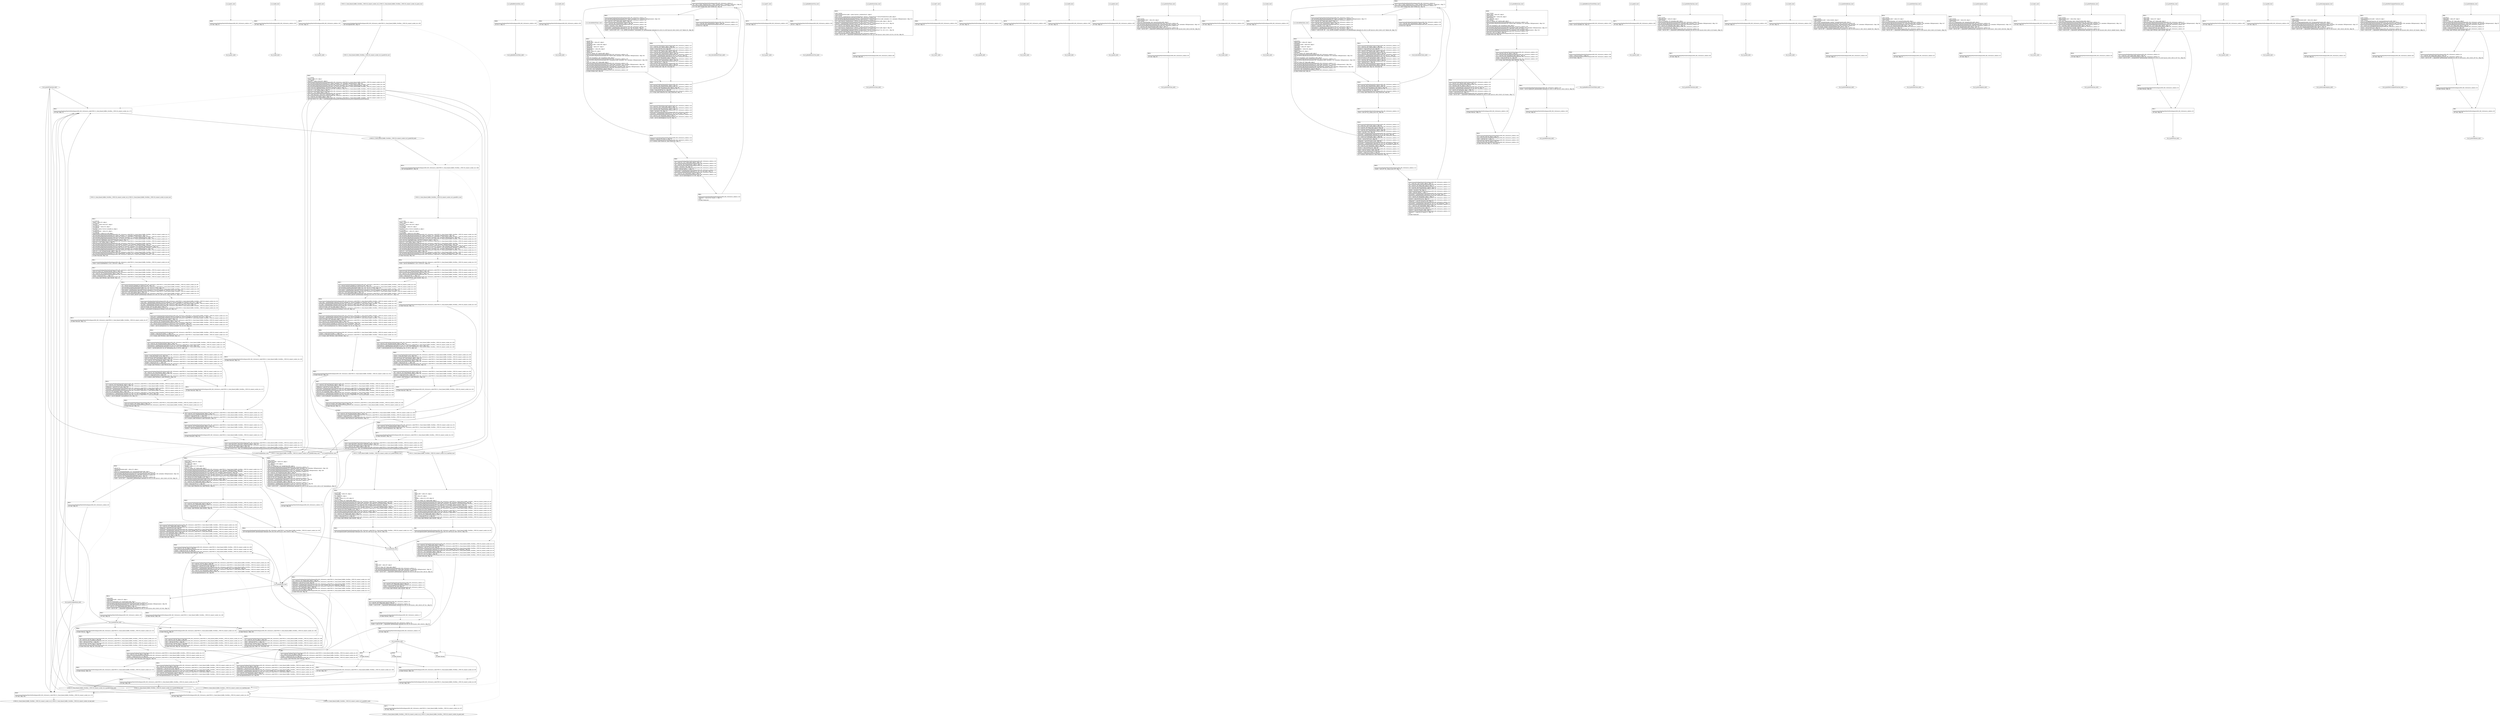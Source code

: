 digraph "icfg graph" {
BBio_ll_good1_end [label="{io_ll_good1_end}"];
BBio_ll_bad6_end [label="{io_ll_bad6_end}"];
BBio_ll_good5_end [label="{io_ll_good5_end}"];
BBCWE121_Stack_Based_Buffer_Overflow__CWE129_connect_socket_44_ll_CWE121_Stack_Based_Buffer_Overflow__CWE129_connect_socket_44_bad_end [label="{CWE121_Stack_Based_Buffer_Overflow__CWE129_connect_socket_44_ll_CWE121_Stack_Based_Buffer_Overflow__CWE129_connect_socket_44_bad_end}"];
BBio_ll_printWcharLine_end [label="{io_ll_printWcharLine_end}"];
BBio_ll_globalReturnsFalse_end [label="{io_ll_globalReturnsFalse_end}"];
BBio_ll_bad8_end [label="{io_ll_bad8_end}"];
BBio_ll_decodeHexWChars_end [label="{io_ll_decodeHexWChars_end}"];
BBio_ll_good7_end [label="{io_ll_good7_end}"];
BBCWE121_Stack_Based_Buffer_Overflow__CWE129_connect_socket_44_ll_CWE121_Stack_Based_Buffer_Overflow__CWE129_connect_socket_44_good_end [label="{CWE121_Stack_Based_Buffer_Overflow__CWE129_connect_socket_44_ll_CWE121_Stack_Based_Buffer_Overflow__CWE129_connect_socket_44_good_end}"];
BBCWE121_Stack_Based_Buffer_Overflow__CWE129_connect_socket_44_ll_goodB2GSink_end [label="{CWE121_Stack_Based_Buffer_Overflow__CWE129_connect_socket_44_ll_goodB2GSink_end}"];
BBio_ll_globalReturnsTrue_end [label="{io_ll_globalReturnsTrue_end}"];
BBCWE121_Stack_Based_Buffer_Overflow__CWE129_connect_socket_44_ll_badSink_end [label="{CWE121_Stack_Based_Buffer_Overflow__CWE129_connect_socket_44_ll_badSink_end}"];
BBio_ll_printStructLine_end [label="{io_ll_printStructLine_end}"];
BBio_ll_bad7_end [label="{io_ll_bad7_end}"];
BBio_ll_good6_end [label="{io_ll_good6_end}"];
BBio_ll_bad2_end [label="{io_ll_bad2_end}"];
BBio_ll_bad9_end [label="{io_ll_bad9_end}"];
BBio_ll_printUnsignedLine_end [label="{io_ll_printUnsignedLine_end}"];
BBio_ll_good4_end [label="{io_ll_good4_end}"];
BBio_ll_printSizeTLine_end [label="{io_ll_printSizeTLine_end}"];
BBio_ll_bad5_end [label="{io_ll_bad5_end}"];
BBio_ll_printLine_end [label="{io_ll_printLine_end}"];
BBio_ll_bad4_end [label="{io_ll_bad4_end}"];
BBio_ll_decodeHexChars_end [label="{io_ll_decodeHexChars_end}"];
BBio_ll_printBytesLine_end [label="{io_ll_printBytesLine_end}"];
BBCWE121_Stack_Based_Buffer_Overflow__CWE129_connect_socket_44_ll_goodB2G_end [label="{CWE121_Stack_Based_Buffer_Overflow__CWE129_connect_socket_44_ll_goodB2G_end}"];
BBio_ll_globalReturnsTrueOrFalse_end [label="{io_ll_globalReturnsTrueOrFalse_end}"];
BBio_ll_good3_end [label="{io_ll_good3_end}"];
BBCWE121_Stack_Based_Buffer_Overflow__CWE129_connect_socket_44_ll_goodG2B_end [label="{CWE121_Stack_Based_Buffer_Overflow__CWE129_connect_socket_44_ll_goodG2B_end}"];
BBio_ll_printHexCharLine_end [label="{io_ll_printHexCharLine_end}"];
BBio_ll_good9_end [label="{io_ll_good9_end}"];
BBio_ll_bad3_end [label="{io_ll_bad3_end}"];
BBio_ll_printDoubleLine_end [label="{io_ll_printDoubleLine_end}"];
BBio_ll_printShortLine_end [label="{io_ll_printShortLine_end}"];
BBio_ll_printLongLine_end [label="{io_ll_printLongLine_end}"];
BBio_ll_bad1_end [label="{io_ll_bad1_end}"];
BBCWE121_Stack_Based_Buffer_Overflow__CWE129_connect_socket_44_ll_goodG2BSink_end [label="{CWE121_Stack_Based_Buffer_Overflow__CWE129_connect_socket_44_ll_goodG2BSink_end}"];
BBio_ll_printFloatLine_end [label="{io_ll_printFloatLine_end}"];
BBio_ll_printWLine_end [label="{io_ll_printWLine_end}"];
BBio_ll_good2_end [label="{io_ll_good2_end}"];
BBio_ll_printIntLine_end [label="{io_ll_printIntLine_end}"];
BBio_ll_good8_end [label="{io_ll_good8_end}"];
BBio_ll_printLongLongLine_end [label="{io_ll_printLongLongLine_end}"];
BBio_ll_printHexUnsignedCharLine_end [label="{io_ll_printHexUnsignedCharLine_end}"];
BBio_ll_printSinkLine_end [label="{io_ll_printSinkLine_end}"];
BBio_ll_good1_start [label="{io_ll_good1_start}", shape=record];
io_ll_good1BB69 [label="{BB69:\l\l/home/raoxue/Desktop/MemVerif/workspace/000_062_543/source_code/io.c:187\l
  ret void, !dbg !52\l
}", shape=record];
BBio_ll_bad6_start [label="{io_ll_bad6_start}", shape=record];
io_ll_bad6BB83 [label="{BB83:\l\l/home/raoxue/Desktop/MemVerif/workspace/000_062_543/source_code/io.c:203\l
  ret void, !dbg !52\l
}", shape=record];
BBio_ll_good5_start [label="{io_ll_good5_start}", shape=record];
io_ll_good5BB73 [label="{BB73:\l\l/home/raoxue/Desktop/MemVerif/workspace/000_062_543/source_code/io.c:191\l
  ret void, !dbg !52\l
}", shape=record];
BBCWE121_Stack_Based_Buffer_Overflow__CWE129_connect_socket_44_ll_CWE121_Stack_Based_Buffer_Overflow__CWE129_connect_socket_44_bad_start [label="{CWE121_Stack_Based_Buffer_Overflow__CWE129_connect_socket_44_ll_CWE121_Stack_Based_Buffer_Overflow__CWE129_connect_socket_44_bad_start}", shape=record];
CWE121_Stack_Based_Buffer_Overflow__CWE129_connect_socket_44_ll_CWE121_Stack_Based_Buffer_Overflow__CWE129_connect_socket_44_badBB10 [label="{BB10:\l\l/:117428120\l
  %data = alloca i32, align 4\l
/:117428120\l
  %funcPtr = alloca void (i32)*, align 8\l
/:117428120\l
  %recvResult = alloca i32, align 4\l
/:117428120\l
  %service = alloca %struct.sockaddr_in, align 4\l
/:117428120\l
  %connectSocket = alloca i32, align 4\l
/:117428120\l
  %inputBuffer = alloca [14 x i8], align 1\l
/home/raoxue/Desktop/MemVerif/workspace/000_062_543/source_code/CWE121_Stack_Based_Buffer_Overflow__CWE129_connect_socket_44.c:70\l
  call void @llvm.dbg.declare(metadata i32* %data, metadata !110, metadata !DIExpression()), !dbg !111\l
/home/raoxue/Desktop/MemVerif/workspace/000_062_543/source_code/CWE121_Stack_Based_Buffer_Overflow__CWE129_connect_socket_44.c:72\l
  call void @llvm.dbg.declare(metadata void (i32)** %funcPtr, metadata !112, metadata !DIExpression()), !dbg !114\l
/home/raoxue/Desktop/MemVerif/workspace/000_062_543/source_code/CWE121_Stack_Based_Buffer_Overflow__CWE129_connect_socket_44.c:72\l
  store void (i32)* @badSink, void (i32)** %funcPtr, align 8, !dbg !74\l
/home/raoxue/Desktop/MemVerif/workspace/000_062_543/source_code/CWE121_Stack_Based_Buffer_Overflow__CWE129_connect_socket_44.c:74\l
  store i32 -1, i32* %data, align 4, !dbg !75\l
/home/raoxue/Desktop/MemVerif/workspace/000_062_543/source_code/CWE121_Stack_Based_Buffer_Overflow__CWE129_connect_socket_44.c:80\l
  call void @llvm.dbg.declare(metadata i32* %recvResult, metadata !116, metadata !DIExpression()), !dbg !118\l
/home/raoxue/Desktop/MemVerif/workspace/000_062_543/source_code/CWE121_Stack_Based_Buffer_Overflow__CWE129_connect_socket_44.c:81\l
  call void @llvm.dbg.declare(metadata %struct.sockaddr_in* %service, metadata !119, metadata !DIExpression()), !dbg !141\l
/home/raoxue/Desktop/MemVerif/workspace/000_062_543/source_code/CWE121_Stack_Based_Buffer_Overflow__CWE129_connect_socket_44.c:82\l
  call void @llvm.dbg.declare(metadata i32* %connectSocket, metadata !142, metadata !DIExpression()), !dbg !143\l
/home/raoxue/Desktop/MemVerif/workspace/000_062_543/source_code/CWE121_Stack_Based_Buffer_Overflow__CWE129_connect_socket_44.c:82\l
  store i32 -1, i32* %connectSocket, align 4, !dbg !103\l
/home/raoxue/Desktop/MemVerif/workspace/000_062_543/source_code/CWE121_Stack_Based_Buffer_Overflow__CWE129_connect_socket_44.c:83\l
  call void @llvm.dbg.declare(metadata [14 x i8]* %inputBuffer, metadata !144, metadata !DIExpression()), !dbg !145\l
/home/raoxue/Desktop/MemVerif/workspace/000_062_543/source_code/CWE121_Stack_Based_Buffer_Overflow__CWE129_connect_socket_44.c:84\l
  br label %do.body, !dbg !106\l
}", shape=record];
CWE121_Stack_Based_Buffer_Overflow__CWE129_connect_socket_44_ll_CWE121_Stack_Based_Buffer_Overflow__CWE129_connect_socket_44_badBB11 [label="{BB11:\l\l/home/raoxue/Desktop/MemVerif/workspace/000_062_543/source_code/CWE121_Stack_Based_Buffer_Overflow__CWE129_connect_socket_44.c:94\l
  %call = call i32 @socket(i32 2, i32 1, i32 6) #7, !dbg !107\l
}", shape=record];
CWE121_Stack_Based_Buffer_Overflow__CWE129_connect_socket_44_ll_CWE121_Stack_Based_Buffer_Overflow__CWE129_connect_socket_44_badBB11 [label="{BB11:\l\l/home/raoxue/Desktop/MemVerif/workspace/000_062_543/source_code/CWE121_Stack_Based_Buffer_Overflow__CWE129_connect_socket_44.c:94\l
  %call = call i32 @socket(i32 2, i32 1, i32 6) #7, !dbg !107\l
}", shape=record];
CWE121_Stack_Based_Buffer_Overflow__CWE129_connect_socket_44_ll_CWE121_Stack_Based_Buffer_Overflow__CWE129_connect_socket_44_badBB12 [label="{BB12:\l\l/home/raoxue/Desktop/MemVerif/workspace/000_062_543/source_code/CWE121_Stack_Based_Buffer_Overflow__CWE129_connect_socket_44.c:94\l
  store i32 %call, i32* %connectSocket, align 4, !dbg !109\l
/home/raoxue/Desktop/MemVerif/workspace/000_062_543/source_code/CWE121_Stack_Based_Buffer_Overflow__CWE129_connect_socket_44.c:95\l
  %0 = load i32, i32* %connectSocket, align 4, !dbg !110\l
/home/raoxue/Desktop/MemVerif/workspace/000_062_543/source_code/CWE121_Stack_Based_Buffer_Overflow__CWE129_connect_socket_44.c:95\l
  %cmp = icmp eq i32 %0, -1, !dbg !112\l
/home/raoxue/Desktop/MemVerif/workspace/000_062_543/source_code/CWE121_Stack_Based_Buffer_Overflow__CWE129_connect_socket_44.c:95\l
  br i1 %cmp, label %if.then, label %if.end, !dbg !113\l
}", shape=record];
CWE121_Stack_Based_Buffer_Overflow__CWE129_connect_socket_44_ll_CWE121_Stack_Based_Buffer_Overflow__CWE129_connect_socket_44_badBB13 [label="{BB13:\l\l/home/raoxue/Desktop/MemVerif/workspace/000_062_543/source_code/CWE121_Stack_Based_Buffer_Overflow__CWE129_connect_socket_44.c:97\l
  br label %do.end, !dbg !114\l
}", shape=record];
CWE121_Stack_Based_Buffer_Overflow__CWE129_connect_socket_44_ll_CWE121_Stack_Based_Buffer_Overflow__CWE129_connect_socket_44_badBB14 [label="{BB14:\l\l/home/raoxue/Desktop/MemVerif/workspace/000_062_543/source_code/CWE121_Stack_Based_Buffer_Overflow__CWE129_connect_socket_44.c:99\l
  %1 = bitcast %struct.sockaddr_in* %service to i8*, !dbg !116\l
/home/raoxue/Desktop/MemVerif/workspace/000_062_543/source_code/CWE121_Stack_Based_Buffer_Overflow__CWE129_connect_socket_44.c:99\l
  call void @llvm.memset.p0i8.i64(i8* align 4 %1, i8 0, i64 16, i1 false), !dbg !116\l
/home/raoxue/Desktop/MemVerif/workspace/000_062_543/source_code/CWE121_Stack_Based_Buffer_Overflow__CWE129_connect_socket_44.c:100\l
  %sin_family = getelementptr inbounds %struct.sockaddr_in, %struct.sockaddr_in* %service, i32 0, i32 0, !dbg !117\l
/home/raoxue/Desktop/MemVerif/workspace/000_062_543/source_code/CWE121_Stack_Based_Buffer_Overflow__CWE129_connect_socket_44.c:100\l
  store i16 2, i16* %sin_family, align 4, !dbg !118\l
/home/raoxue/Desktop/MemVerif/workspace/000_062_543/source_code/CWE121_Stack_Based_Buffer_Overflow__CWE129_connect_socket_44.c:101\l
  %call1 = call i32 @inet_addr(i8* getelementptr inbounds ([10 x i8], [10 x i8]* @.str.1, i64 0, i64 0)) #7, !dbg !119\l
}", shape=record];
CWE121_Stack_Based_Buffer_Overflow__CWE129_connect_socket_44_ll_CWE121_Stack_Based_Buffer_Overflow__CWE129_connect_socket_44_badBB14 [label="{BB14:\l\l/home/raoxue/Desktop/MemVerif/workspace/000_062_543/source_code/CWE121_Stack_Based_Buffer_Overflow__CWE129_connect_socket_44.c:99\l
  %1 = bitcast %struct.sockaddr_in* %service to i8*, !dbg !116\l
/home/raoxue/Desktop/MemVerif/workspace/000_062_543/source_code/CWE121_Stack_Based_Buffer_Overflow__CWE129_connect_socket_44.c:99\l
  call void @llvm.memset.p0i8.i64(i8* align 4 %1, i8 0, i64 16, i1 false), !dbg !116\l
/home/raoxue/Desktop/MemVerif/workspace/000_062_543/source_code/CWE121_Stack_Based_Buffer_Overflow__CWE129_connect_socket_44.c:100\l
  %sin_family = getelementptr inbounds %struct.sockaddr_in, %struct.sockaddr_in* %service, i32 0, i32 0, !dbg !117\l
/home/raoxue/Desktop/MemVerif/workspace/000_062_543/source_code/CWE121_Stack_Based_Buffer_Overflow__CWE129_connect_socket_44.c:100\l
  store i16 2, i16* %sin_family, align 4, !dbg !118\l
/home/raoxue/Desktop/MemVerif/workspace/000_062_543/source_code/CWE121_Stack_Based_Buffer_Overflow__CWE129_connect_socket_44.c:101\l
  %call1 = call i32 @inet_addr(i8* getelementptr inbounds ([10 x i8], [10 x i8]* @.str.1, i64 0, i64 0)) #7, !dbg !119\l
}", shape=record];
CWE121_Stack_Based_Buffer_Overflow__CWE129_connect_socket_44_ll_CWE121_Stack_Based_Buffer_Overflow__CWE129_connect_socket_44_badBB16 [label="{BB16:\l\l/home/raoxue/Desktop/MemVerif/workspace/000_062_543/source_code/CWE121_Stack_Based_Buffer_Overflow__CWE129_connect_socket_44.c:101\l
  %sin_addr = getelementptr inbounds %struct.sockaddr_in, %struct.sockaddr_in* %service, i32 0, i32 2, !dbg !120\l
/home/raoxue/Desktop/MemVerif/workspace/000_062_543/source_code/CWE121_Stack_Based_Buffer_Overflow__CWE129_connect_socket_44.c:101\l
  %s_addr = getelementptr inbounds %struct.in_addr, %struct.in_addr* %sin_addr, i32 0, i32 0, !dbg !121\l
/home/raoxue/Desktop/MemVerif/workspace/000_062_543/source_code/CWE121_Stack_Based_Buffer_Overflow__CWE129_connect_socket_44.c:101\l
  store i32 %call1, i32* %s_addr, align 4, !dbg !122\l
/home/raoxue/Desktop/MemVerif/workspace/000_062_543/source_code/CWE121_Stack_Based_Buffer_Overflow__CWE129_connect_socket_44.c:102\l
  %call2 = call zeroext i16 @htons(i16 zeroext 27015) #8, !dbg !123\l
}", shape=record];
CWE121_Stack_Based_Buffer_Overflow__CWE129_connect_socket_44_ll_CWE121_Stack_Based_Buffer_Overflow__CWE129_connect_socket_44_badBB16 [label="{BB16:\l\l/home/raoxue/Desktop/MemVerif/workspace/000_062_543/source_code/CWE121_Stack_Based_Buffer_Overflow__CWE129_connect_socket_44.c:101\l
  %sin_addr = getelementptr inbounds %struct.sockaddr_in, %struct.sockaddr_in* %service, i32 0, i32 2, !dbg !120\l
/home/raoxue/Desktop/MemVerif/workspace/000_062_543/source_code/CWE121_Stack_Based_Buffer_Overflow__CWE129_connect_socket_44.c:101\l
  %s_addr = getelementptr inbounds %struct.in_addr, %struct.in_addr* %sin_addr, i32 0, i32 0, !dbg !121\l
/home/raoxue/Desktop/MemVerif/workspace/000_062_543/source_code/CWE121_Stack_Based_Buffer_Overflow__CWE129_connect_socket_44.c:101\l
  store i32 %call1, i32* %s_addr, align 4, !dbg !122\l
/home/raoxue/Desktop/MemVerif/workspace/000_062_543/source_code/CWE121_Stack_Based_Buffer_Overflow__CWE129_connect_socket_44.c:102\l
  %call2 = call zeroext i16 @htons(i16 zeroext 27015) #8, !dbg !123\l
}", shape=record];
CWE121_Stack_Based_Buffer_Overflow__CWE129_connect_socket_44_ll_CWE121_Stack_Based_Buffer_Overflow__CWE129_connect_socket_44_badBB17 [label="{BB17:\l\l/home/raoxue/Desktop/MemVerif/workspace/000_062_543/source_code/CWE121_Stack_Based_Buffer_Overflow__CWE129_connect_socket_44.c:102\l
  %sin_port = getelementptr inbounds %struct.sockaddr_in, %struct.sockaddr_in* %service, i32 0, i32 1, !dbg !124\l
/home/raoxue/Desktop/MemVerif/workspace/000_062_543/source_code/CWE121_Stack_Based_Buffer_Overflow__CWE129_connect_socket_44.c:102\l
  store i16 %call2, i16* %sin_port, align 2, !dbg !125\l
/home/raoxue/Desktop/MemVerif/workspace/000_062_543/source_code/CWE121_Stack_Based_Buffer_Overflow__CWE129_connect_socket_44.c:103\l
  %2 = load i32, i32* %connectSocket, align 4, !dbg !126\l
/home/raoxue/Desktop/MemVerif/workspace/000_062_543/source_code/CWE121_Stack_Based_Buffer_Overflow__CWE129_connect_socket_44.c:103\l
  %3 = bitcast %struct.sockaddr_in* %service to %struct.sockaddr*, !dbg !128\l
/home/raoxue/Desktop/MemVerif/workspace/000_062_543/source_code/CWE121_Stack_Based_Buffer_Overflow__CWE129_connect_socket_44.c:103\l
  %call3 = call i32 @connect(i32 %2, %struct.sockaddr* %3, i32 16), !dbg !129\l
}", shape=record];
CWE121_Stack_Based_Buffer_Overflow__CWE129_connect_socket_44_ll_CWE121_Stack_Based_Buffer_Overflow__CWE129_connect_socket_44_badBB17 [label="{BB17:\l\l/home/raoxue/Desktop/MemVerif/workspace/000_062_543/source_code/CWE121_Stack_Based_Buffer_Overflow__CWE129_connect_socket_44.c:102\l
  %sin_port = getelementptr inbounds %struct.sockaddr_in, %struct.sockaddr_in* %service, i32 0, i32 1, !dbg !124\l
/home/raoxue/Desktop/MemVerif/workspace/000_062_543/source_code/CWE121_Stack_Based_Buffer_Overflow__CWE129_connect_socket_44.c:102\l
  store i16 %call2, i16* %sin_port, align 2, !dbg !125\l
/home/raoxue/Desktop/MemVerif/workspace/000_062_543/source_code/CWE121_Stack_Based_Buffer_Overflow__CWE129_connect_socket_44.c:103\l
  %2 = load i32, i32* %connectSocket, align 4, !dbg !126\l
/home/raoxue/Desktop/MemVerif/workspace/000_062_543/source_code/CWE121_Stack_Based_Buffer_Overflow__CWE129_connect_socket_44.c:103\l
  %3 = bitcast %struct.sockaddr_in* %service to %struct.sockaddr*, !dbg !128\l
/home/raoxue/Desktop/MemVerif/workspace/000_062_543/source_code/CWE121_Stack_Based_Buffer_Overflow__CWE129_connect_socket_44.c:103\l
  %call3 = call i32 @connect(i32 %2, %struct.sockaddr* %3, i32 16), !dbg !129\l
}", shape=record];
CWE121_Stack_Based_Buffer_Overflow__CWE129_connect_socket_44_ll_CWE121_Stack_Based_Buffer_Overflow__CWE129_connect_socket_44_badBB18 [label="{BB18:\l\l/home/raoxue/Desktop/MemVerif/workspace/000_062_543/source_code/CWE121_Stack_Based_Buffer_Overflow__CWE129_connect_socket_44.c:103\l
  %cmp4 = icmp eq i32 %call3, -1, !dbg !130\l
/home/raoxue/Desktop/MemVerif/workspace/000_062_543/source_code/CWE121_Stack_Based_Buffer_Overflow__CWE129_connect_socket_44.c:103\l
  br i1 %cmp4, label %if.then5, label %if.end6, !dbg !131\l
}", shape=record];
CWE121_Stack_Based_Buffer_Overflow__CWE129_connect_socket_44_ll_CWE121_Stack_Based_Buffer_Overflow__CWE129_connect_socket_44_badBB19 [label="{BB19:\l\l/home/raoxue/Desktop/MemVerif/workspace/000_062_543/source_code/CWE121_Stack_Based_Buffer_Overflow__CWE129_connect_socket_44.c:105\l
  br label %do.end, !dbg !132\l
}", shape=record];
CWE121_Stack_Based_Buffer_Overflow__CWE129_connect_socket_44_ll_CWE121_Stack_Based_Buffer_Overflow__CWE129_connect_socket_44_badBB20 [label="{BB20:\l\l/home/raoxue/Desktop/MemVerif/workspace/000_062_543/source_code/CWE121_Stack_Based_Buffer_Overflow__CWE129_connect_socket_44.c:109\l
  %4 = load i32, i32* %connectSocket, align 4, !dbg !134\l
/home/raoxue/Desktop/MemVerif/workspace/000_062_543/source_code/CWE121_Stack_Based_Buffer_Overflow__CWE129_connect_socket_44.c:109\l
  %arraydecay = getelementptr inbounds [14 x i8], [14 x i8]* %inputBuffer, i64 0, i64 0, !dbg !135\l
/home/raoxue/Desktop/MemVerif/workspace/000_062_543/source_code/CWE121_Stack_Based_Buffer_Overflow__CWE129_connect_socket_44.c:109\l
  %call7 = call i64 @recv(i32 %4, i8* %arraydecay, i64 13, i32 0), !dbg !136\l
}", shape=record];
CWE121_Stack_Based_Buffer_Overflow__CWE129_connect_socket_44_ll_CWE121_Stack_Based_Buffer_Overflow__CWE129_connect_socket_44_badBB20 [label="{BB20:\l\l/home/raoxue/Desktop/MemVerif/workspace/000_062_543/source_code/CWE121_Stack_Based_Buffer_Overflow__CWE129_connect_socket_44.c:109\l
  %4 = load i32, i32* %connectSocket, align 4, !dbg !134\l
/home/raoxue/Desktop/MemVerif/workspace/000_062_543/source_code/CWE121_Stack_Based_Buffer_Overflow__CWE129_connect_socket_44.c:109\l
  %arraydecay = getelementptr inbounds [14 x i8], [14 x i8]* %inputBuffer, i64 0, i64 0, !dbg !135\l
/home/raoxue/Desktop/MemVerif/workspace/000_062_543/source_code/CWE121_Stack_Based_Buffer_Overflow__CWE129_connect_socket_44.c:109\l
  %call7 = call i64 @recv(i32 %4, i8* %arraydecay, i64 13, i32 0), !dbg !136\l
}", shape=record];
CWE121_Stack_Based_Buffer_Overflow__CWE129_connect_socket_44_ll_CWE121_Stack_Based_Buffer_Overflow__CWE129_connect_socket_44_badBB21 [label="{BB21:\l\l/home/raoxue/Desktop/MemVerif/workspace/000_062_543/source_code/CWE121_Stack_Based_Buffer_Overflow__CWE129_connect_socket_44.c:109\l
  %conv = trunc i64 %call7 to i32, !dbg !136\l
/home/raoxue/Desktop/MemVerif/workspace/000_062_543/source_code/CWE121_Stack_Based_Buffer_Overflow__CWE129_connect_socket_44.c:109\l
  store i32 %conv, i32* %recvResult, align 4, !dbg !137\l
/home/raoxue/Desktop/MemVerif/workspace/000_062_543/source_code/CWE121_Stack_Based_Buffer_Overflow__CWE129_connect_socket_44.c:110\l
  %5 = load i32, i32* %recvResult, align 4, !dbg !138\l
/home/raoxue/Desktop/MemVerif/workspace/000_062_543/source_code/CWE121_Stack_Based_Buffer_Overflow__CWE129_connect_socket_44.c:110\l
  %cmp8 = icmp eq i32 %5, -1, !dbg !140\l
/home/raoxue/Desktop/MemVerif/workspace/000_062_543/source_code/CWE121_Stack_Based_Buffer_Overflow__CWE129_connect_socket_44.c:110\l
  br i1 %cmp8, label %if.then12, label %lor.lhs.false, !dbg !141\l
}", shape=record];
CWE121_Stack_Based_Buffer_Overflow__CWE129_connect_socket_44_ll_CWE121_Stack_Based_Buffer_Overflow__CWE129_connect_socket_44_badBB23 [label="{BB23:\l\l/home/raoxue/Desktop/MemVerif/workspace/000_062_543/source_code/CWE121_Stack_Based_Buffer_Overflow__CWE129_connect_socket_44.c:110\l
  %6 = load i32, i32* %recvResult, align 4, !dbg !142\l
/home/raoxue/Desktop/MemVerif/workspace/000_062_543/source_code/CWE121_Stack_Based_Buffer_Overflow__CWE129_connect_socket_44.c:110\l
  %cmp10 = icmp eq i32 %6, 0, !dbg !143\l
/home/raoxue/Desktop/MemVerif/workspace/000_062_543/source_code/CWE121_Stack_Based_Buffer_Overflow__CWE129_connect_socket_44.c:110\l
  br i1 %cmp10, label %if.then12, label %if.end13, !dbg !144\l
}", shape=record];
CWE121_Stack_Based_Buffer_Overflow__CWE129_connect_socket_44_ll_CWE121_Stack_Based_Buffer_Overflow__CWE129_connect_socket_44_badBB22 [label="{BB22:\l\l/home/raoxue/Desktop/MemVerif/workspace/000_062_543/source_code/CWE121_Stack_Based_Buffer_Overflow__CWE129_connect_socket_44.c:112\l
  br label %do.end, !dbg !145\l
}", shape=record];
CWE121_Stack_Based_Buffer_Overflow__CWE129_connect_socket_44_ll_CWE121_Stack_Based_Buffer_Overflow__CWE129_connect_socket_44_badBB24 [label="{BB24:\l\l/home/raoxue/Desktop/MemVerif/workspace/000_062_543/source_code/CWE121_Stack_Based_Buffer_Overflow__CWE129_connect_socket_44.c:115\l
  %7 = load i32, i32* %recvResult, align 4, !dbg !147\l
/home/raoxue/Desktop/MemVerif/workspace/000_062_543/source_code/CWE121_Stack_Based_Buffer_Overflow__CWE129_connect_socket_44.c:115\l
  %idxprom = sext i32 %7 to i64, !dbg !148\l
/home/raoxue/Desktop/MemVerif/workspace/000_062_543/source_code/CWE121_Stack_Based_Buffer_Overflow__CWE129_connect_socket_44.c:115\l
  %arrayidx = getelementptr inbounds [14 x i8], [14 x i8]* %inputBuffer, i64 0, i64 %idxprom, !dbg !148\l
/home/raoxue/Desktop/MemVerif/workspace/000_062_543/source_code/CWE121_Stack_Based_Buffer_Overflow__CWE129_connect_socket_44.c:115\l
  store i8 0, i8* %arrayidx, align 1, !dbg !149\l
/home/raoxue/Desktop/MemVerif/workspace/000_062_543/source_code/CWE121_Stack_Based_Buffer_Overflow__CWE129_connect_socket_44.c:117\l
  %arraydecay14 = getelementptr inbounds [14 x i8], [14 x i8]* %inputBuffer, i64 0, i64 0, !dbg !150\l
/home/raoxue/Desktop/MemVerif/workspace/000_062_543/source_code/CWE121_Stack_Based_Buffer_Overflow__CWE129_connect_socket_44.c:117\l
  %call15 = call i32 @atoi(i8* %arraydecay14) #9, !dbg !151\l
}", shape=record];
CWE121_Stack_Based_Buffer_Overflow__CWE129_connect_socket_44_ll_CWE121_Stack_Based_Buffer_Overflow__CWE129_connect_socket_44_badBB24 [label="{BB24:\l\l/home/raoxue/Desktop/MemVerif/workspace/000_062_543/source_code/CWE121_Stack_Based_Buffer_Overflow__CWE129_connect_socket_44.c:115\l
  %7 = load i32, i32* %recvResult, align 4, !dbg !147\l
/home/raoxue/Desktop/MemVerif/workspace/000_062_543/source_code/CWE121_Stack_Based_Buffer_Overflow__CWE129_connect_socket_44.c:115\l
  %idxprom = sext i32 %7 to i64, !dbg !148\l
/home/raoxue/Desktop/MemVerif/workspace/000_062_543/source_code/CWE121_Stack_Based_Buffer_Overflow__CWE129_connect_socket_44.c:115\l
  %arrayidx = getelementptr inbounds [14 x i8], [14 x i8]* %inputBuffer, i64 0, i64 %idxprom, !dbg !148\l
/home/raoxue/Desktop/MemVerif/workspace/000_062_543/source_code/CWE121_Stack_Based_Buffer_Overflow__CWE129_connect_socket_44.c:115\l
  store i8 0, i8* %arrayidx, align 1, !dbg !149\l
/home/raoxue/Desktop/MemVerif/workspace/000_062_543/source_code/CWE121_Stack_Based_Buffer_Overflow__CWE129_connect_socket_44.c:117\l
  %arraydecay14 = getelementptr inbounds [14 x i8], [14 x i8]* %inputBuffer, i64 0, i64 0, !dbg !150\l
/home/raoxue/Desktop/MemVerif/workspace/000_062_543/source_code/CWE121_Stack_Based_Buffer_Overflow__CWE129_connect_socket_44.c:117\l
  %call15 = call i32 @atoi(i8* %arraydecay14) #9, !dbg !151\l
}", shape=record];
CWE121_Stack_Based_Buffer_Overflow__CWE129_connect_socket_44_ll_CWE121_Stack_Based_Buffer_Overflow__CWE129_connect_socket_44_badBB25 [label="{BB25:\l\l/home/raoxue/Desktop/MemVerif/workspace/000_062_543/source_code/CWE121_Stack_Based_Buffer_Overflow__CWE129_connect_socket_44.c:117\l
  store i32 %call15, i32* %data, align 4, !dbg !152\l
/home/raoxue/Desktop/MemVerif/workspace/000_062_543/source_code/CWE121_Stack_Based_Buffer_Overflow__CWE129_connect_socket_44.c:118\l
  br label %do.end, !dbg !153\l
}", shape=record];
CWE121_Stack_Based_Buffer_Overflow__CWE129_connect_socket_44_ll_CWE121_Stack_Based_Buffer_Overflow__CWE129_connect_socket_44_badBB15 [label="{BB15:\l\l/home/raoxue/Desktop/MemVerif/workspace/000_062_543/source_code/CWE121_Stack_Based_Buffer_Overflow__CWE129_connect_socket_44.c:120\l
  %8 = load i32, i32* %connectSocket, align 4, !dbg !154\l
/home/raoxue/Desktop/MemVerif/workspace/000_062_543/source_code/CWE121_Stack_Based_Buffer_Overflow__CWE129_connect_socket_44.c:120\l
  %cmp16 = icmp ne i32 %8, -1, !dbg !156\l
/home/raoxue/Desktop/MemVerif/workspace/000_062_543/source_code/CWE121_Stack_Based_Buffer_Overflow__CWE129_connect_socket_44.c:120\l
  br i1 %cmp16, label %if.then18, label %if.end20, !dbg !157\l
}", shape=record];
CWE121_Stack_Based_Buffer_Overflow__CWE129_connect_socket_44_ll_CWE121_Stack_Based_Buffer_Overflow__CWE129_connect_socket_44_badBB26 [label="{BB26:\l\l/home/raoxue/Desktop/MemVerif/workspace/000_062_543/source_code/CWE121_Stack_Based_Buffer_Overflow__CWE129_connect_socket_44.c:122\l
  %9 = load i32, i32* %connectSocket, align 4, !dbg !158\l
/home/raoxue/Desktop/MemVerif/workspace/000_062_543/source_code/CWE121_Stack_Based_Buffer_Overflow__CWE129_connect_socket_44.c:122\l
  %call19 = call i32 @close(i32 %9), !dbg !160\l
}", shape=record];
CWE121_Stack_Based_Buffer_Overflow__CWE129_connect_socket_44_ll_CWE121_Stack_Based_Buffer_Overflow__CWE129_connect_socket_44_badBB26 [label="{BB26:\l\l/home/raoxue/Desktop/MemVerif/workspace/000_062_543/source_code/CWE121_Stack_Based_Buffer_Overflow__CWE129_connect_socket_44.c:122\l
  %9 = load i32, i32* %connectSocket, align 4, !dbg !158\l
/home/raoxue/Desktop/MemVerif/workspace/000_062_543/source_code/CWE121_Stack_Based_Buffer_Overflow__CWE129_connect_socket_44.c:122\l
  %call19 = call i32 @close(i32 %9), !dbg !160\l
}", shape=record];
CWE121_Stack_Based_Buffer_Overflow__CWE129_connect_socket_44_ll_CWE121_Stack_Based_Buffer_Overflow__CWE129_connect_socket_44_badBB28 [label="{BB28:\l\l/home/raoxue/Desktop/MemVerif/workspace/000_062_543/source_code/CWE121_Stack_Based_Buffer_Overflow__CWE129_connect_socket_44.c:123\l
  br label %if.end20, !dbg !161\l
}", shape=record];
CWE121_Stack_Based_Buffer_Overflow__CWE129_connect_socket_44_ll_CWE121_Stack_Based_Buffer_Overflow__CWE129_connect_socket_44_badBB27 [label="{BB27:\l\l/home/raoxue/Desktop/MemVerif/workspace/000_062_543/source_code/CWE121_Stack_Based_Buffer_Overflow__CWE129_connect_socket_44.c:132\l
  %10 = load void (i32)*, void (i32)** %funcPtr, align 8, !dbg !162\l
/home/raoxue/Desktop/MemVerif/workspace/000_062_543/source_code/CWE121_Stack_Based_Buffer_Overflow__CWE129_connect_socket_44.c:132\l
  %11 = load i32, i32* %data, align 4, !dbg !163\l
/home/raoxue/Desktop/MemVerif/workspace/000_062_543/source_code/CWE121_Stack_Based_Buffer_Overflow__CWE129_connect_socket_44.c:132\l
  call void %10(i32 %11), !dbg !162,badSink,goodB2GSink,goodG2BSink,printIntLine,printUnsignedLine,printWcharLine\l
}", shape=record];
CWE121_Stack_Based_Buffer_Overflow__CWE129_connect_socket_44_ll_CWE121_Stack_Based_Buffer_Overflow__CWE129_connect_socket_44_badBB29 [label="{BB29:\l\l/home/raoxue/Desktop/MemVerif/workspace/000_062_543/source_code/CWE121_Stack_Based_Buffer_Overflow__CWE129_connect_socket_44.c:133\l
  ret void, !dbg !164\l
}", shape=record];
BBio_ll_printWcharLine_start [label="{io_ll_printWcharLine_start}", shape=record];
io_ll_printWcharLineBB28 [label="{BB28:\l\l/:3087733504\l
  %wideChar.addr = alloca i32, align 4\l
/:3087733504\l
  %s = alloca [2 x i32], align 4\l
/:3087733504\l
  store i32 %wideChar, i32* %wideChar.addr, align 4\l
/home/raoxue/Desktop/MemVerif/workspace/000_062_543/source_code/io.c:70\l
  call void @llvm.dbg.declare(metadata i32* %wideChar.addr, metadata !162, metadata !DIExpression()), !dbg !163\l
/home/raoxue/Desktop/MemVerif/workspace/000_062_543/source_code/io.c:74\l
  call void @llvm.dbg.declare(metadata [2 x i32]* %s, metadata !164, metadata !DIExpression()), !dbg !168\l
/home/raoxue/Desktop/MemVerif/workspace/000_062_543/source_code/io.c:75\l
  %0 = load i32, i32* %wideChar.addr, align 4, !dbg !61\l
/home/raoxue/Desktop/MemVerif/workspace/000_062_543/source_code/io.c:75\l
  %arrayidx = getelementptr inbounds [2 x i32], [2 x i32]* %s, i64 0, i64 0, !dbg !62\l
/home/raoxue/Desktop/MemVerif/workspace/000_062_543/source_code/io.c:75\l
  store i32 %0, i32* %arrayidx, align 4, !dbg !63\l
/home/raoxue/Desktop/MemVerif/workspace/000_062_543/source_code/io.c:76\l
  %arrayidx1 = getelementptr inbounds [2 x i32], [2 x i32]* %s, i64 0, i64 1, !dbg !64\l
/home/raoxue/Desktop/MemVerif/workspace/000_062_543/source_code/io.c:76\l
  store i32 0, i32* %arrayidx1, align 4, !dbg !65\l
/home/raoxue/Desktop/MemVerif/workspace/000_062_543/source_code/io.c:77\l
  %arraydecay = getelementptr inbounds [2 x i32], [2 x i32]* %s, i64 0, i64 0, !dbg !66\l
/home/raoxue/Desktop/MemVerif/workspace/000_062_543/source_code/io.c:77\l
  %call = call i32 (i8*, ...) @printf(i8* getelementptr inbounds ([5 x i8], [5 x i8]* @.str.10, i64 0, i64 0), i32* %arraydecay), !dbg !67\l
}", shape=record];
io_ll_printWcharLineBB28 [label="{BB28:\l\l/:3087733504\l
  %wideChar.addr = alloca i32, align 4\l
/:3087733504\l
  %s = alloca [2 x i32], align 4\l
/:3087733504\l
  store i32 %wideChar, i32* %wideChar.addr, align 4\l
/home/raoxue/Desktop/MemVerif/workspace/000_062_543/source_code/io.c:70\l
  call void @llvm.dbg.declare(metadata i32* %wideChar.addr, metadata !162, metadata !DIExpression()), !dbg !163\l
/home/raoxue/Desktop/MemVerif/workspace/000_062_543/source_code/io.c:74\l
  call void @llvm.dbg.declare(metadata [2 x i32]* %s, metadata !164, metadata !DIExpression()), !dbg !168\l
/home/raoxue/Desktop/MemVerif/workspace/000_062_543/source_code/io.c:75\l
  %0 = load i32, i32* %wideChar.addr, align 4, !dbg !61\l
/home/raoxue/Desktop/MemVerif/workspace/000_062_543/source_code/io.c:75\l
  %arrayidx = getelementptr inbounds [2 x i32], [2 x i32]* %s, i64 0, i64 0, !dbg !62\l
/home/raoxue/Desktop/MemVerif/workspace/000_062_543/source_code/io.c:75\l
  store i32 %0, i32* %arrayidx, align 4, !dbg !63\l
/home/raoxue/Desktop/MemVerif/workspace/000_062_543/source_code/io.c:76\l
  %arrayidx1 = getelementptr inbounds [2 x i32], [2 x i32]* %s, i64 0, i64 1, !dbg !64\l
/home/raoxue/Desktop/MemVerif/workspace/000_062_543/source_code/io.c:76\l
  store i32 0, i32* %arrayidx1, align 4, !dbg !65\l
/home/raoxue/Desktop/MemVerif/workspace/000_062_543/source_code/io.c:77\l
  %arraydecay = getelementptr inbounds [2 x i32], [2 x i32]* %s, i64 0, i64 0, !dbg !66\l
/home/raoxue/Desktop/MemVerif/workspace/000_062_543/source_code/io.c:77\l
  %call = call i32 (i8*, ...) @printf(i8* getelementptr inbounds ([5 x i8], [5 x i8]* @.str.10, i64 0, i64 0), i32* %arraydecay), !dbg !67\l
}", shape=record];
io_ll_printWcharLineBB29 [label="{BB29:\l\l/home/raoxue/Desktop/MemVerif/workspace/000_062_543/source_code/io.c:78\l
  ret void, !dbg !68\l
}", shape=record];
BBio_ll_globalReturnsFalse_start [label="{io_ll_globalReturnsFalse_start}", shape=record];
io_ll_globalReturnsFalseBB66 [label="{BB66:\l\l/home/raoxue/Desktop/MemVerif/workspace/000_062_543/source_code/io.c:163\l
  ret i32 0, !dbg !52\l
}", shape=record];
BBio_ll_bad8_start [label="{io_ll_bad8_start}", shape=record];
io_ll_bad8BB85 [label="{BB85:\l\l/home/raoxue/Desktop/MemVerif/workspace/000_062_543/source_code/io.c:205\l
  ret void, !dbg !52\l
}", shape=record];
BBio_ll_decodeHexWChars_start [label="{io_ll_decodeHexWChars_start}", shape=record];
io_ll_decodeHexWCharsBB55 [label="{BB55:\l\l/:88369736\l
  %bytes.addr = alloca i8*, align 8\l
/:88369736\l
  %numBytes.addr = alloca i64, align 8\l
/:88369736\l
  %hex.addr = alloca i32*, align 8\l
/:88369736\l
  %numWritten = alloca i64, align 8\l
/:88369736\l
  %byte = alloca i32, align 4\l
/:88369736\l
  store i8* %bytes, i8** %bytes.addr, align 8\l
/home/raoxue/Desktop/MemVerif/workspace/000_062_543/source_code/io.c:135\l
  call void @llvm.dbg.declare(metadata i8** %bytes.addr, metadata !290, metadata !DIExpression()), !dbg !291\l
/:135\l
  store i64 %numBytes, i64* %numBytes.addr, align 8\l
/home/raoxue/Desktop/MemVerif/workspace/000_062_543/source_code/io.c:135\l
  call void @llvm.dbg.declare(metadata i64* %numBytes.addr, metadata !292, metadata !DIExpression()), !dbg !293\l
/:135\l
  store i32* %hex, i32** %hex.addr, align 8\l
/home/raoxue/Desktop/MemVerif/workspace/000_062_543/source_code/io.c:135\l
  call void @llvm.dbg.declare(metadata i32** %hex.addr, metadata !294, metadata !DIExpression()), !dbg !295\l
/home/raoxue/Desktop/MemVerif/workspace/000_062_543/source_code/io.c:137\l
  call void @llvm.dbg.declare(metadata i64* %numWritten, metadata !296, metadata !DIExpression()), !dbg !297\l
/home/raoxue/Desktop/MemVerif/workspace/000_062_543/source_code/io.c:137\l
  store i64 0, i64* %numWritten, align 8, !dbg !65\l
/home/raoxue/Desktop/MemVerif/workspace/000_062_543/source_code/io.c:143\l
  br label %while.cond, !dbg !66\l
}", shape=record];
io_ll_decodeHexWCharsBB56 [label="{BB56:\l\l/home/raoxue/Desktop/MemVerif/workspace/000_062_543/source_code/io.c:143\l
  %0 = load i64, i64* %numWritten, align 8, !dbg !67\l
/home/raoxue/Desktop/MemVerif/workspace/000_062_543/source_code/io.c:143\l
  %1 = load i64, i64* %numBytes.addr, align 8, !dbg !68\l
/home/raoxue/Desktop/MemVerif/workspace/000_062_543/source_code/io.c:143\l
  %cmp = icmp ult i64 %0, %1, !dbg !69\l
/home/raoxue/Desktop/MemVerif/workspace/000_062_543/source_code/io.c:143\l
  br i1 %cmp, label %land.lhs.true, label %land.end, !dbg !70\l
}", shape=record];
io_ll_decodeHexWCharsBB57 [label="{BB57:\l\l/home/raoxue/Desktop/MemVerif/workspace/000_062_543/source_code/io.c:143\l
  %2 = load i32*, i32** %hex.addr, align 8, !dbg !71\l
/home/raoxue/Desktop/MemVerif/workspace/000_062_543/source_code/io.c:143\l
  %3 = load i64, i64* %numWritten, align 8, !dbg !72\l
/home/raoxue/Desktop/MemVerif/workspace/000_062_543/source_code/io.c:143\l
  %mul = mul i64 2, %3, !dbg !73\l
/home/raoxue/Desktop/MemVerif/workspace/000_062_543/source_code/io.c:143\l
  %arrayidx = getelementptr inbounds i32, i32* %2, i64 %mul, !dbg !71\l
/home/raoxue/Desktop/MemVerif/workspace/000_062_543/source_code/io.c:143\l
  %4 = load i32, i32* %arrayidx, align 4, !dbg !71\l
/home/raoxue/Desktop/MemVerif/workspace/000_062_543/source_code/io.c:143\l
  %call = call i32 @iswxdigit(i32 %4) #5, !dbg !74\l
}", shape=record];
io_ll_decodeHexWCharsBB57 [label="{BB57:\l\l/home/raoxue/Desktop/MemVerif/workspace/000_062_543/source_code/io.c:143\l
  %2 = load i32*, i32** %hex.addr, align 8, !dbg !71\l
/home/raoxue/Desktop/MemVerif/workspace/000_062_543/source_code/io.c:143\l
  %3 = load i64, i64* %numWritten, align 8, !dbg !72\l
/home/raoxue/Desktop/MemVerif/workspace/000_062_543/source_code/io.c:143\l
  %mul = mul i64 2, %3, !dbg !73\l
/home/raoxue/Desktop/MemVerif/workspace/000_062_543/source_code/io.c:143\l
  %arrayidx = getelementptr inbounds i32, i32* %2, i64 %mul, !dbg !71\l
/home/raoxue/Desktop/MemVerif/workspace/000_062_543/source_code/io.c:143\l
  %4 = load i32, i32* %arrayidx, align 4, !dbg !71\l
/home/raoxue/Desktop/MemVerif/workspace/000_062_543/source_code/io.c:143\l
  %call = call i32 @iswxdigit(i32 %4) #5, !dbg !74\l
}", shape=record];
io_ll_decodeHexWCharsBB59 [label="{BB59:\l\l/home/raoxue/Desktop/MemVerif/workspace/000_062_543/source_code/io.c:143\l
  %tobool = icmp ne i32 %call, 0, !dbg !74\l
/home/raoxue/Desktop/MemVerif/workspace/000_062_543/source_code/io.c:143\l
  br i1 %tobool, label %land.rhs, label %land.end, !dbg !75\l
}", shape=record];
io_ll_decodeHexWCharsBB60 [label="{BB60:\l\l/home/raoxue/Desktop/MemVerif/workspace/000_062_543/source_code/io.c:143\l
  %5 = load i32*, i32** %hex.addr, align 8, !dbg !76\l
/home/raoxue/Desktop/MemVerif/workspace/000_062_543/source_code/io.c:143\l
  %6 = load i64, i64* %numWritten, align 8, !dbg !77\l
/home/raoxue/Desktop/MemVerif/workspace/000_062_543/source_code/io.c:143\l
  %mul1 = mul i64 2, %6, !dbg !78\l
/home/raoxue/Desktop/MemVerif/workspace/000_062_543/source_code/io.c:143\l
  %add = add i64 %mul1, 1, !dbg !79\l
/home/raoxue/Desktop/MemVerif/workspace/000_062_543/source_code/io.c:143\l
  %arrayidx2 = getelementptr inbounds i32, i32* %5, i64 %add, !dbg !76\l
/home/raoxue/Desktop/MemVerif/workspace/000_062_543/source_code/io.c:143\l
  %7 = load i32, i32* %arrayidx2, align 4, !dbg !76\l
/home/raoxue/Desktop/MemVerif/workspace/000_062_543/source_code/io.c:143\l
  %call3 = call i32 @iswxdigit(i32 %7) #5, !dbg !80\l
}", shape=record];
io_ll_decodeHexWCharsBB60 [label="{BB60:\l\l/home/raoxue/Desktop/MemVerif/workspace/000_062_543/source_code/io.c:143\l
  %5 = load i32*, i32** %hex.addr, align 8, !dbg !76\l
/home/raoxue/Desktop/MemVerif/workspace/000_062_543/source_code/io.c:143\l
  %6 = load i64, i64* %numWritten, align 8, !dbg !77\l
/home/raoxue/Desktop/MemVerif/workspace/000_062_543/source_code/io.c:143\l
  %mul1 = mul i64 2, %6, !dbg !78\l
/home/raoxue/Desktop/MemVerif/workspace/000_062_543/source_code/io.c:143\l
  %add = add i64 %mul1, 1, !dbg !79\l
/home/raoxue/Desktop/MemVerif/workspace/000_062_543/source_code/io.c:143\l
  %arrayidx2 = getelementptr inbounds i32, i32* %5, i64 %add, !dbg !76\l
/home/raoxue/Desktop/MemVerif/workspace/000_062_543/source_code/io.c:143\l
  %7 = load i32, i32* %arrayidx2, align 4, !dbg !76\l
/home/raoxue/Desktop/MemVerif/workspace/000_062_543/source_code/io.c:143\l
  %call3 = call i32 @iswxdigit(i32 %7) #5, !dbg !80\l
}", shape=record];
io_ll_decodeHexWCharsBB61 [label="{BB61:\l\l/home/raoxue/Desktop/MemVerif/workspace/000_062_543/source_code/io.c:143\l
  %tobool4 = icmp ne i32 %call3, 0, !dbg !75\l
/:143\l
  br label %land.end\l
}", shape=record];
io_ll_decodeHexWCharsBB58 [label="{BB58:\l\l/home/raoxue/Desktop/MemVerif/workspace/000_062_543/source_code/io.c:0\l
  %8 = phi i1 [ false, %land.lhs.true ], [ false, %while.cond ], [ %tobool4, %land.rhs ], !dbg !81\l
/home/raoxue/Desktop/MemVerif/workspace/000_062_543/source_code/io.c:143\l
  br i1 %8, label %while.body, label %while.end, !dbg !66\l
}", shape=record];
io_ll_decodeHexWCharsBB62 [label="{BB62:\l\l/home/raoxue/Desktop/MemVerif/workspace/000_062_543/source_code/io.c:145\l
  call void @llvm.dbg.declare(metadata i32* %byte, metadata !314, metadata !DIExpression()), !dbg !316\l
/home/raoxue/Desktop/MemVerif/workspace/000_062_543/source_code/io.c:146\l
  %9 = load i32*, i32** %hex.addr, align 8, !dbg !85\l
/home/raoxue/Desktop/MemVerif/workspace/000_062_543/source_code/io.c:146\l
  %10 = load i64, i64* %numWritten, align 8, !dbg !86\l
/home/raoxue/Desktop/MemVerif/workspace/000_062_543/source_code/io.c:146\l
  %mul5 = mul i64 2, %10, !dbg !87\l
/home/raoxue/Desktop/MemVerif/workspace/000_062_543/source_code/io.c:146\l
  %arrayidx6 = getelementptr inbounds i32, i32* %9, i64 %mul5, !dbg !85\l
/home/raoxue/Desktop/MemVerif/workspace/000_062_543/source_code/io.c:146\l
  %call7 = call i32 (i32*, i32*, ...) @__isoc99_swscanf(i32* %arrayidx6, i32* getelementptr inbounds ([5 x i32], [5 x i32]* @.str.16, i64 0, i64 0), i32* %byte) #5, !dbg !88\l
}", shape=record];
io_ll_decodeHexWCharsBB62 [label="{BB62:\l\l/home/raoxue/Desktop/MemVerif/workspace/000_062_543/source_code/io.c:145\l
  call void @llvm.dbg.declare(metadata i32* %byte, metadata !314, metadata !DIExpression()), !dbg !316\l
/home/raoxue/Desktop/MemVerif/workspace/000_062_543/source_code/io.c:146\l
  %9 = load i32*, i32** %hex.addr, align 8, !dbg !85\l
/home/raoxue/Desktop/MemVerif/workspace/000_062_543/source_code/io.c:146\l
  %10 = load i64, i64* %numWritten, align 8, !dbg !86\l
/home/raoxue/Desktop/MemVerif/workspace/000_062_543/source_code/io.c:146\l
  %mul5 = mul i64 2, %10, !dbg !87\l
/home/raoxue/Desktop/MemVerif/workspace/000_062_543/source_code/io.c:146\l
  %arrayidx6 = getelementptr inbounds i32, i32* %9, i64 %mul5, !dbg !85\l
/home/raoxue/Desktop/MemVerif/workspace/000_062_543/source_code/io.c:146\l
  %call7 = call i32 (i32*, i32*, ...) @__isoc99_swscanf(i32* %arrayidx6, i32* getelementptr inbounds ([5 x i32], [5 x i32]* @.str.16, i64 0, i64 0), i32* %byte) #5, !dbg !88\l
}", shape=record];
io_ll_decodeHexWCharsBB64 [label="{BB64:\l\l/home/raoxue/Desktop/MemVerif/workspace/000_062_543/source_code/io.c:147\l
  %11 = load i32, i32* %byte, align 4, !dbg !89\l
/home/raoxue/Desktop/MemVerif/workspace/000_062_543/source_code/io.c:147\l
  %conv = trunc i32 %11 to i8, !dbg !90\l
/home/raoxue/Desktop/MemVerif/workspace/000_062_543/source_code/io.c:147\l
  %12 = load i8*, i8** %bytes.addr, align 8, !dbg !91\l
/home/raoxue/Desktop/MemVerif/workspace/000_062_543/source_code/io.c:147\l
  %13 = load i64, i64* %numWritten, align 8, !dbg !92\l
/home/raoxue/Desktop/MemVerif/workspace/000_062_543/source_code/io.c:147\l
  %arrayidx8 = getelementptr inbounds i8, i8* %12, i64 %13, !dbg !91\l
/home/raoxue/Desktop/MemVerif/workspace/000_062_543/source_code/io.c:147\l
  store i8 %conv, i8* %arrayidx8, align 1, !dbg !93\l
/home/raoxue/Desktop/MemVerif/workspace/000_062_543/source_code/io.c:148\l
  %14 = load i64, i64* %numWritten, align 8, !dbg !94\l
/home/raoxue/Desktop/MemVerif/workspace/000_062_543/source_code/io.c:148\l
  %inc = add i64 %14, 1, !dbg !94\l
/home/raoxue/Desktop/MemVerif/workspace/000_062_543/source_code/io.c:148\l
  store i64 %inc, i64* %numWritten, align 8, !dbg !94\l
/home/raoxue/Desktop/MemVerif/workspace/000_062_543/source_code/io.c:143\l
  br label %while.cond, !dbg !66, !llvm.loop !95\l
}", shape=record];
io_ll_decodeHexWCharsBB63 [label="{BB63:\l\l/home/raoxue/Desktop/MemVerif/workspace/000_062_543/source_code/io.c:151\l
  %15 = load i64, i64* %numWritten, align 8, !dbg !98\l
/home/raoxue/Desktop/MemVerif/workspace/000_062_543/source_code/io.c:151\l
  ret i64 %15, !dbg !99\l
}", shape=record];
BBio_ll_good7_start [label="{io_ll_good7_start}", shape=record];
io_ll_good7BB75 [label="{BB75:\l\l/home/raoxue/Desktop/MemVerif/workspace/000_062_543/source_code/io.c:193\l
  ret void, !dbg !52\l
}", shape=record];
BBCWE121_Stack_Based_Buffer_Overflow__CWE129_connect_socket_44_ll_CWE121_Stack_Based_Buffer_Overflow__CWE129_connect_socket_44_good_start [label="{CWE121_Stack_Based_Buffer_Overflow__CWE129_connect_socket_44_ll_CWE121_Stack_Based_Buffer_Overflow__CWE129_connect_socket_44_good_start}", shape=record];
CWE121_Stack_Based_Buffer_Overflow__CWE129_connect_socket_44_ll_CWE121_Stack_Based_Buffer_Overflow__CWE129_connect_socket_44_goodBB73 [label="{BB73:\l\l/home/raoxue/Desktop/MemVerif/workspace/000_062_543/source_code/CWE121_Stack_Based_Buffer_Overflow__CWE129_connect_socket_44.c:265\l
  call void @goodG2B(), !dbg !67\l
}", shape=record];
CWE121_Stack_Based_Buffer_Overflow__CWE129_connect_socket_44_ll_CWE121_Stack_Based_Buffer_Overflow__CWE129_connect_socket_44_goodBB73 [label="{BB73:\l\l/home/raoxue/Desktop/MemVerif/workspace/000_062_543/source_code/CWE121_Stack_Based_Buffer_Overflow__CWE129_connect_socket_44.c:265\l
  call void @goodG2B(), !dbg !67\l
}", shape=record];
CWE121_Stack_Based_Buffer_Overflow__CWE129_connect_socket_44_ll_CWE121_Stack_Based_Buffer_Overflow__CWE129_connect_socket_44_goodBB74 [label="{BB74:\l\l/home/raoxue/Desktop/MemVerif/workspace/000_062_543/source_code/CWE121_Stack_Based_Buffer_Overflow__CWE129_connect_socket_44.c:266\l
  call void @goodB2G(), !dbg !68\l
}", shape=record];
CWE121_Stack_Based_Buffer_Overflow__CWE129_connect_socket_44_ll_CWE121_Stack_Based_Buffer_Overflow__CWE129_connect_socket_44_goodBB74 [label="{BB74:\l\l/home/raoxue/Desktop/MemVerif/workspace/000_062_543/source_code/CWE121_Stack_Based_Buffer_Overflow__CWE129_connect_socket_44.c:266\l
  call void @goodB2G(), !dbg !68\l
}", shape=record];
CWE121_Stack_Based_Buffer_Overflow__CWE129_connect_socket_44_ll_CWE121_Stack_Based_Buffer_Overflow__CWE129_connect_socket_44_goodBB75 [label="{BB75:\l\l/home/raoxue/Desktop/MemVerif/workspace/000_062_543/source_code/CWE121_Stack_Based_Buffer_Overflow__CWE129_connect_socket_44.c:267\l
  ret void, !dbg !69\l
}", shape=record];
BBCWE121_Stack_Based_Buffer_Overflow__CWE129_connect_socket_44_ll_goodB2GSink_start [label="{CWE121_Stack_Based_Buffer_Overflow__CWE129_connect_socket_44_ll_goodB2GSink_start}", shape=record];
CWE121_Stack_Based_Buffer_Overflow__CWE129_connect_socket_44_ll_goodB2GSinkBB42 [label="{BB42:\l\l/:1078795776\l
  %data.addr = alloca i32, align 4\l
/:1078795776\l
  %i = alloca i32, align 4\l
/:1078795776\l
  %buffer = alloca [10 x i32], align 16\l
/:1078795776\l
  store i32 %data, i32* %data.addr, align 4\l
/home/raoxue/Desktop/MemVerif/workspace/000_062_543/source_code/CWE121_Stack_Based_Buffer_Overflow__CWE129_connect_socket_44.c:176\l
  call void @llvm.dbg.declare(metadata i32* %data.addr, metadata !252, metadata !DIExpression()), !dbg !253\l
/home/raoxue/Desktop/MemVerif/workspace/000_062_543/source_code/CWE121_Stack_Based_Buffer_Overflow__CWE129_connect_socket_44.c:179\l
  call void @llvm.dbg.declare(metadata i32* %i, metadata !254, metadata !DIExpression()), !dbg !256\l
/home/raoxue/Desktop/MemVerif/workspace/000_062_543/source_code/CWE121_Stack_Based_Buffer_Overflow__CWE129_connect_socket_44.c:180\l
  call void @llvm.dbg.declare(metadata [10 x i32]* %buffer, metadata !257, metadata !DIExpression()), !dbg !258\l
/home/raoxue/Desktop/MemVerif/workspace/000_062_543/source_code/CWE121_Stack_Based_Buffer_Overflow__CWE129_connect_socket_44.c:180\l
  %0 = bitcast [10 x i32]* %buffer to i8*, !dbg !77\l
/home/raoxue/Desktop/MemVerif/workspace/000_062_543/source_code/CWE121_Stack_Based_Buffer_Overflow__CWE129_connect_socket_44.c:180\l
  call void @llvm.memset.p0i8.i64(i8* align 16 %0, i8 0, i64 40, i1 false), !dbg !77\l
/home/raoxue/Desktop/MemVerif/workspace/000_062_543/source_code/CWE121_Stack_Based_Buffer_Overflow__CWE129_connect_socket_44.c:182\l
  %1 = load i32, i32* %data.addr, align 4, !dbg !78\l
/home/raoxue/Desktop/MemVerif/workspace/000_062_543/source_code/CWE121_Stack_Based_Buffer_Overflow__CWE129_connect_socket_44.c:182\l
  %cmp = icmp sge i32 %1, 0, !dbg !80\l
/home/raoxue/Desktop/MemVerif/workspace/000_062_543/source_code/CWE121_Stack_Based_Buffer_Overflow__CWE129_connect_socket_44.c:182\l
  br i1 %cmp, label %land.lhs.true, label %if.else, !dbg !81\l
}", shape=record];
CWE121_Stack_Based_Buffer_Overflow__CWE129_connect_socket_44_ll_goodB2GSinkBB43 [label="{BB43:\l\l/home/raoxue/Desktop/MemVerif/workspace/000_062_543/source_code/CWE121_Stack_Based_Buffer_Overflow__CWE129_connect_socket_44.c:182\l
  %2 = load i32, i32* %data.addr, align 4, !dbg !82\l
/home/raoxue/Desktop/MemVerif/workspace/000_062_543/source_code/CWE121_Stack_Based_Buffer_Overflow__CWE129_connect_socket_44.c:182\l
  %cmp1 = icmp slt i32 %2, 10, !dbg !83\l
/home/raoxue/Desktop/MemVerif/workspace/000_062_543/source_code/CWE121_Stack_Based_Buffer_Overflow__CWE129_connect_socket_44.c:182\l
  br i1 %cmp1, label %if.then, label %if.else, !dbg !84\l
}", shape=record];
CWE121_Stack_Based_Buffer_Overflow__CWE129_connect_socket_44_ll_goodB2GSinkBB45 [label="{BB45:\l\l/home/raoxue/Desktop/MemVerif/workspace/000_062_543/source_code/CWE121_Stack_Based_Buffer_Overflow__CWE129_connect_socket_44.c:184\l
  %3 = load i32, i32* %data.addr, align 4, !dbg !85\l
/home/raoxue/Desktop/MemVerif/workspace/000_062_543/source_code/CWE121_Stack_Based_Buffer_Overflow__CWE129_connect_socket_44.c:184\l
  %idxprom = sext i32 %3 to i64, !dbg !87\l
/home/raoxue/Desktop/MemVerif/workspace/000_062_543/source_code/CWE121_Stack_Based_Buffer_Overflow__CWE129_connect_socket_44.c:184\l
  %arrayidx = getelementptr inbounds [10 x i32], [10 x i32]* %buffer, i64 0, i64 %idxprom, !dbg !87\l
/home/raoxue/Desktop/MemVerif/workspace/000_062_543/source_code/CWE121_Stack_Based_Buffer_Overflow__CWE129_connect_socket_44.c:184\l
  store i32 1, i32* %arrayidx, align 4, !dbg !88\l
/home/raoxue/Desktop/MemVerif/workspace/000_062_543/source_code/CWE121_Stack_Based_Buffer_Overflow__CWE129_connect_socket_44.c:186\l
  store i32 0, i32* %i, align 4, !dbg !89\l
/home/raoxue/Desktop/MemVerif/workspace/000_062_543/source_code/CWE121_Stack_Based_Buffer_Overflow__CWE129_connect_socket_44.c:186\l
  br label %for.cond, !dbg !91\l
}", shape=record];
CWE121_Stack_Based_Buffer_Overflow__CWE129_connect_socket_44_ll_goodB2GSinkBB46 [label="{BB46:\l\l/home/raoxue/Desktop/MemVerif/workspace/000_062_543/source_code/CWE121_Stack_Based_Buffer_Overflow__CWE129_connect_socket_44.c:186\l
  %4 = load i32, i32* %i, align 4, !dbg !92\l
/home/raoxue/Desktop/MemVerif/workspace/000_062_543/source_code/CWE121_Stack_Based_Buffer_Overflow__CWE129_connect_socket_44.c:186\l
  %cmp2 = icmp slt i32 %4, 10, !dbg !94\l
/home/raoxue/Desktop/MemVerif/workspace/000_062_543/source_code/CWE121_Stack_Based_Buffer_Overflow__CWE129_connect_socket_44.c:186\l
  br i1 %cmp2, label %for.body, label %for.end, !dbg !95\l
}", shape=record];
CWE121_Stack_Based_Buffer_Overflow__CWE129_connect_socket_44_ll_goodB2GSinkBB47 [label="{BB47:\l\l/home/raoxue/Desktop/MemVerif/workspace/000_062_543/source_code/CWE121_Stack_Based_Buffer_Overflow__CWE129_connect_socket_44.c:188\l
  %5 = load i32, i32* %i, align 4, !dbg !96\l
/home/raoxue/Desktop/MemVerif/workspace/000_062_543/source_code/CWE121_Stack_Based_Buffer_Overflow__CWE129_connect_socket_44.c:188\l
  %idxprom3 = sext i32 %5 to i64, !dbg !98\l
/home/raoxue/Desktop/MemVerif/workspace/000_062_543/source_code/CWE121_Stack_Based_Buffer_Overflow__CWE129_connect_socket_44.c:188\l
  %arrayidx4 = getelementptr inbounds [10 x i32], [10 x i32]* %buffer, i64 0, i64 %idxprom3, !dbg !98\l
/home/raoxue/Desktop/MemVerif/workspace/000_062_543/source_code/CWE121_Stack_Based_Buffer_Overflow__CWE129_connect_socket_44.c:188\l
  %6 = load i32, i32* %arrayidx4, align 4, !dbg !98\l
/home/raoxue/Desktop/MemVerif/workspace/000_062_543/source_code/CWE121_Stack_Based_Buffer_Overflow__CWE129_connect_socket_44.c:188\l
  call void @printIntLine(i32 %6), !dbg !99\l
}", shape=record];
CWE121_Stack_Based_Buffer_Overflow__CWE129_connect_socket_44_ll_goodB2GSinkBB47 [label="{BB47:\l\l/home/raoxue/Desktop/MemVerif/workspace/000_062_543/source_code/CWE121_Stack_Based_Buffer_Overflow__CWE129_connect_socket_44.c:188\l
  %5 = load i32, i32* %i, align 4, !dbg !96\l
/home/raoxue/Desktop/MemVerif/workspace/000_062_543/source_code/CWE121_Stack_Based_Buffer_Overflow__CWE129_connect_socket_44.c:188\l
  %idxprom3 = sext i32 %5 to i64, !dbg !98\l
/home/raoxue/Desktop/MemVerif/workspace/000_062_543/source_code/CWE121_Stack_Based_Buffer_Overflow__CWE129_connect_socket_44.c:188\l
  %arrayidx4 = getelementptr inbounds [10 x i32], [10 x i32]* %buffer, i64 0, i64 %idxprom3, !dbg !98\l
/home/raoxue/Desktop/MemVerif/workspace/000_062_543/source_code/CWE121_Stack_Based_Buffer_Overflow__CWE129_connect_socket_44.c:188\l
  %6 = load i32, i32* %arrayidx4, align 4, !dbg !98\l
/home/raoxue/Desktop/MemVerif/workspace/000_062_543/source_code/CWE121_Stack_Based_Buffer_Overflow__CWE129_connect_socket_44.c:188\l
  call void @printIntLine(i32 %6), !dbg !99\l
}", shape=record];
CWE121_Stack_Based_Buffer_Overflow__CWE129_connect_socket_44_ll_goodB2GSinkBB49 [label="{BB49:\l\l/home/raoxue/Desktop/MemVerif/workspace/000_062_543/source_code/CWE121_Stack_Based_Buffer_Overflow__CWE129_connect_socket_44.c:189\l
  br label %for.inc, !dbg !100\l
}", shape=record];
CWE121_Stack_Based_Buffer_Overflow__CWE129_connect_socket_44_ll_goodB2GSinkBB50 [label="{BB50:\l\l/home/raoxue/Desktop/MemVerif/workspace/000_062_543/source_code/CWE121_Stack_Based_Buffer_Overflow__CWE129_connect_socket_44.c:186\l
  %7 = load i32, i32* %i, align 4, !dbg !101\l
/home/raoxue/Desktop/MemVerif/workspace/000_062_543/source_code/CWE121_Stack_Based_Buffer_Overflow__CWE129_connect_socket_44.c:186\l
  %inc = add nsw i32 %7, 1, !dbg !101\l
/home/raoxue/Desktop/MemVerif/workspace/000_062_543/source_code/CWE121_Stack_Based_Buffer_Overflow__CWE129_connect_socket_44.c:186\l
  store i32 %inc, i32* %i, align 4, !dbg !101\l
/home/raoxue/Desktop/MemVerif/workspace/000_062_543/source_code/CWE121_Stack_Based_Buffer_Overflow__CWE129_connect_socket_44.c:186\l
  br label %for.cond, !dbg !102, !llvm.loop !103\l
}", shape=record];
CWE121_Stack_Based_Buffer_Overflow__CWE129_connect_socket_44_ll_goodB2GSinkBB48 [label="{BB48:\l\l/home/raoxue/Desktop/MemVerif/workspace/000_062_543/source_code/CWE121_Stack_Based_Buffer_Overflow__CWE129_connect_socket_44.c:190\l
  br label %if.end, !dbg !106\l
}", shape=record];
CWE121_Stack_Based_Buffer_Overflow__CWE129_connect_socket_44_ll_goodB2GSinkBB44 [label="{BB44:\l\l/home/raoxue/Desktop/MemVerif/workspace/000_062_543/source_code/CWE121_Stack_Based_Buffer_Overflow__CWE129_connect_socket_44.c:193\l
  call void @printLine(i8* getelementptr inbounds ([36 x i8], [36 x i8]* @.str.2, i64 0, i64 0)), !dbg !107\l
}", shape=record];
CWE121_Stack_Based_Buffer_Overflow__CWE129_connect_socket_44_ll_goodB2GSinkBB44 [label="{BB44:\l\l/home/raoxue/Desktop/MemVerif/workspace/000_062_543/source_code/CWE121_Stack_Based_Buffer_Overflow__CWE129_connect_socket_44.c:193\l
  call void @printLine(i8* getelementptr inbounds ([36 x i8], [36 x i8]* @.str.2, i64 0, i64 0)), !dbg !107\l
}", shape=record];
CWE121_Stack_Based_Buffer_Overflow__CWE129_connect_socket_44_ll_goodB2GSinkBB52 [label="{BB52:\l\l/:193\l
  br label %if.end\l
}", shape=record];
CWE121_Stack_Based_Buffer_Overflow__CWE129_connect_socket_44_ll_goodB2GSinkBB51 [label="{BB51:\l\l/home/raoxue/Desktop/MemVerif/workspace/000_062_543/source_code/CWE121_Stack_Based_Buffer_Overflow__CWE129_connect_socket_44.c:196\l
  ret void, !dbg !109\l
}", shape=record];
BBio_ll_globalReturnsTrue_start [label="{io_ll_globalReturnsTrue_start}", shape=record];
io_ll_globalReturnsTrueBB65 [label="{BB65:\l\l/home/raoxue/Desktop/MemVerif/workspace/000_062_543/source_code/io.c:158\l
  ret i32 1, !dbg !52\l
}", shape=record];
BBCWE121_Stack_Based_Buffer_Overflow__CWE129_connect_socket_44_ll_badSink_start [label="{CWE121_Stack_Based_Buffer_Overflow__CWE129_connect_socket_44_ll_badSink_start}", shape=record];
CWE121_Stack_Based_Buffer_Overflow__CWE129_connect_socket_44_ll_badSinkBB0 [label="{BB0:\l\l/:415\l
  %data.addr = alloca i32, align 4\l
/:415\l
  %i = alloca i32, align 4\l
/:415\l
  %buffer = alloca [10 x i32], align 16\l
/:415\l
  store i32 %data, i32* %data.addr, align 4\l
/home/raoxue/Desktop/MemVerif/workspace/000_062_543/source_code/CWE121_Stack_Based_Buffer_Overflow__CWE129_connect_socket_44.c:45\l
  call void @llvm.dbg.declare(metadata i32* %data.addr, metadata !68, metadata !DIExpression()), !dbg !69\l
/home/raoxue/Desktop/MemVerif/workspace/000_062_543/source_code/CWE121_Stack_Based_Buffer_Overflow__CWE129_connect_socket_44.c:48\l
  call void @llvm.dbg.declare(metadata i32* %i, metadata !70, metadata !DIExpression()), !dbg !72\l
/home/raoxue/Desktop/MemVerif/workspace/000_062_543/source_code/CWE121_Stack_Based_Buffer_Overflow__CWE129_connect_socket_44.c:49\l
  call void @llvm.dbg.declare(metadata [10 x i32]* %buffer, metadata !73, metadata !DIExpression()), !dbg !77\l
/home/raoxue/Desktop/MemVerif/workspace/000_062_543/source_code/CWE121_Stack_Based_Buffer_Overflow__CWE129_connect_socket_44.c:49\l
  %0 = bitcast [10 x i32]* %buffer to i8*, !dbg !77\l
/home/raoxue/Desktop/MemVerif/workspace/000_062_543/source_code/CWE121_Stack_Based_Buffer_Overflow__CWE129_connect_socket_44.c:49\l
  call void @llvm.memset.p0i8.i64(i8* align 16 %0, i8 0, i64 40, i1 false), !dbg !77\l
/home/raoxue/Desktop/MemVerif/workspace/000_062_543/source_code/CWE121_Stack_Based_Buffer_Overflow__CWE129_connect_socket_44.c:52\l
  %1 = load i32, i32* %data.addr, align 4, !dbg !78\l
/home/raoxue/Desktop/MemVerif/workspace/000_062_543/source_code/CWE121_Stack_Based_Buffer_Overflow__CWE129_connect_socket_44.c:52\l
  %cmp = icmp sge i32 %1, 0, !dbg !80\l
/home/raoxue/Desktop/MemVerif/workspace/000_062_543/source_code/CWE121_Stack_Based_Buffer_Overflow__CWE129_connect_socket_44.c:52\l
  br i1 %cmp, label %if.then, label %if.else, !dbg !81\l
}", shape=record];
CWE121_Stack_Based_Buffer_Overflow__CWE129_connect_socket_44_ll_badSinkBB1 [label="{BB1:\l\l/home/raoxue/Desktop/MemVerif/workspace/000_062_543/source_code/CWE121_Stack_Based_Buffer_Overflow__CWE129_connect_socket_44.c:54\l
  %2 = load i32, i32* %data.addr, align 4, !dbg !82\l
/home/raoxue/Desktop/MemVerif/workspace/000_062_543/source_code/CWE121_Stack_Based_Buffer_Overflow__CWE129_connect_socket_44.c:54\l
  %idxprom = sext i32 %2 to i64, !dbg !84\l
/home/raoxue/Desktop/MemVerif/workspace/000_062_543/source_code/CWE121_Stack_Based_Buffer_Overflow__CWE129_connect_socket_44.c:54\l
  %arrayidx = getelementptr inbounds [10 x i32], [10 x i32]* %buffer, i64 0, i64 %idxprom, !dbg !84\l
/home/raoxue/Desktop/MemVerif/workspace/000_062_543/source_code/CWE121_Stack_Based_Buffer_Overflow__CWE129_connect_socket_44.c:54\l
  store i32 1, i32* %arrayidx, align 4, !dbg !85\l
/home/raoxue/Desktop/MemVerif/workspace/000_062_543/source_code/CWE121_Stack_Based_Buffer_Overflow__CWE129_connect_socket_44.c:56\l
  store i32 0, i32* %i, align 4, !dbg !86\l
/home/raoxue/Desktop/MemVerif/workspace/000_062_543/source_code/CWE121_Stack_Based_Buffer_Overflow__CWE129_connect_socket_44.c:56\l
  br label %for.cond, !dbg !88\l
}", shape=record];
CWE121_Stack_Based_Buffer_Overflow__CWE129_connect_socket_44_ll_badSinkBB3 [label="{BB3:\l\l/home/raoxue/Desktop/MemVerif/workspace/000_062_543/source_code/CWE121_Stack_Based_Buffer_Overflow__CWE129_connect_socket_44.c:56\l
  %3 = load i32, i32* %i, align 4, !dbg !89\l
/home/raoxue/Desktop/MemVerif/workspace/000_062_543/source_code/CWE121_Stack_Based_Buffer_Overflow__CWE129_connect_socket_44.c:56\l
  %cmp1 = icmp slt i32 %3, 10, !dbg !91\l
/home/raoxue/Desktop/MemVerif/workspace/000_062_543/source_code/CWE121_Stack_Based_Buffer_Overflow__CWE129_connect_socket_44.c:56\l
  br i1 %cmp1, label %for.body, label %for.end, !dbg !92\l
}", shape=record];
CWE121_Stack_Based_Buffer_Overflow__CWE129_connect_socket_44_ll_badSinkBB4 [label="{BB4:\l\l/home/raoxue/Desktop/MemVerif/workspace/000_062_543/source_code/CWE121_Stack_Based_Buffer_Overflow__CWE129_connect_socket_44.c:58\l
  %4 = load i32, i32* %i, align 4, !dbg !93\l
/home/raoxue/Desktop/MemVerif/workspace/000_062_543/source_code/CWE121_Stack_Based_Buffer_Overflow__CWE129_connect_socket_44.c:58\l
  %idxprom2 = sext i32 %4 to i64, !dbg !95\l
/home/raoxue/Desktop/MemVerif/workspace/000_062_543/source_code/CWE121_Stack_Based_Buffer_Overflow__CWE129_connect_socket_44.c:58\l
  %arrayidx3 = getelementptr inbounds [10 x i32], [10 x i32]* %buffer, i64 0, i64 %idxprom2, !dbg !95\l
/home/raoxue/Desktop/MemVerif/workspace/000_062_543/source_code/CWE121_Stack_Based_Buffer_Overflow__CWE129_connect_socket_44.c:58\l
  %5 = load i32, i32* %arrayidx3, align 4, !dbg !95\l
/home/raoxue/Desktop/MemVerif/workspace/000_062_543/source_code/CWE121_Stack_Based_Buffer_Overflow__CWE129_connect_socket_44.c:58\l
  call void @printIntLine(i32 %5), !dbg !96\l
}", shape=record];
CWE121_Stack_Based_Buffer_Overflow__CWE129_connect_socket_44_ll_badSinkBB4 [label="{BB4:\l\l/home/raoxue/Desktop/MemVerif/workspace/000_062_543/source_code/CWE121_Stack_Based_Buffer_Overflow__CWE129_connect_socket_44.c:58\l
  %4 = load i32, i32* %i, align 4, !dbg !93\l
/home/raoxue/Desktop/MemVerif/workspace/000_062_543/source_code/CWE121_Stack_Based_Buffer_Overflow__CWE129_connect_socket_44.c:58\l
  %idxprom2 = sext i32 %4 to i64, !dbg !95\l
/home/raoxue/Desktop/MemVerif/workspace/000_062_543/source_code/CWE121_Stack_Based_Buffer_Overflow__CWE129_connect_socket_44.c:58\l
  %arrayidx3 = getelementptr inbounds [10 x i32], [10 x i32]* %buffer, i64 0, i64 %idxprom2, !dbg !95\l
/home/raoxue/Desktop/MemVerif/workspace/000_062_543/source_code/CWE121_Stack_Based_Buffer_Overflow__CWE129_connect_socket_44.c:58\l
  %5 = load i32, i32* %arrayidx3, align 4, !dbg !95\l
/home/raoxue/Desktop/MemVerif/workspace/000_062_543/source_code/CWE121_Stack_Based_Buffer_Overflow__CWE129_connect_socket_44.c:58\l
  call void @printIntLine(i32 %5), !dbg !96\l
}", shape=record];
CWE121_Stack_Based_Buffer_Overflow__CWE129_connect_socket_44_ll_badSinkBB6 [label="{BB6:\l\l/home/raoxue/Desktop/MemVerif/workspace/000_062_543/source_code/CWE121_Stack_Based_Buffer_Overflow__CWE129_connect_socket_44.c:59\l
  br label %for.inc, !dbg !97\l
}", shape=record];
CWE121_Stack_Based_Buffer_Overflow__CWE129_connect_socket_44_ll_badSinkBB7 [label="{BB7:\l\l/home/raoxue/Desktop/MemVerif/workspace/000_062_543/source_code/CWE121_Stack_Based_Buffer_Overflow__CWE129_connect_socket_44.c:56\l
  %6 = load i32, i32* %i, align 4, !dbg !98\l
/home/raoxue/Desktop/MemVerif/workspace/000_062_543/source_code/CWE121_Stack_Based_Buffer_Overflow__CWE129_connect_socket_44.c:56\l
  %inc = add nsw i32 %6, 1, !dbg !98\l
/home/raoxue/Desktop/MemVerif/workspace/000_062_543/source_code/CWE121_Stack_Based_Buffer_Overflow__CWE129_connect_socket_44.c:56\l
  store i32 %inc, i32* %i, align 4, !dbg !98\l
/home/raoxue/Desktop/MemVerif/workspace/000_062_543/source_code/CWE121_Stack_Based_Buffer_Overflow__CWE129_connect_socket_44.c:56\l
  br label %for.cond, !dbg !99, !llvm.loop !100\l
}", shape=record];
CWE121_Stack_Based_Buffer_Overflow__CWE129_connect_socket_44_ll_badSinkBB5 [label="{BB5:\l\l/home/raoxue/Desktop/MemVerif/workspace/000_062_543/source_code/CWE121_Stack_Based_Buffer_Overflow__CWE129_connect_socket_44.c:60\l
  br label %if.end, !dbg !103\l
}", shape=record];
CWE121_Stack_Based_Buffer_Overflow__CWE129_connect_socket_44_ll_badSinkBB2 [label="{BB2:\l\l/home/raoxue/Desktop/MemVerif/workspace/000_062_543/source_code/CWE121_Stack_Based_Buffer_Overflow__CWE129_connect_socket_44.c:63\l
  call void @printLine(i8* getelementptr inbounds ([32 x i8], [32 x i8]* @.str, i64 0, i64 0)), !dbg !104\l
}", shape=record];
CWE121_Stack_Based_Buffer_Overflow__CWE129_connect_socket_44_ll_badSinkBB2 [label="{BB2:\l\l/home/raoxue/Desktop/MemVerif/workspace/000_062_543/source_code/CWE121_Stack_Based_Buffer_Overflow__CWE129_connect_socket_44.c:63\l
  call void @printLine(i8* getelementptr inbounds ([32 x i8], [32 x i8]* @.str, i64 0, i64 0)), !dbg !104\l
}", shape=record];
CWE121_Stack_Based_Buffer_Overflow__CWE129_connect_socket_44_ll_badSinkBB9 [label="{BB9:\l\l/:63\l
  br label %if.end\l
}", shape=record];
CWE121_Stack_Based_Buffer_Overflow__CWE129_connect_socket_44_ll_badSinkBB8 [label="{BB8:\l\l/home/raoxue/Desktop/MemVerif/workspace/000_062_543/source_code/CWE121_Stack_Based_Buffer_Overflow__CWE129_connect_socket_44.c:66\l
  ret void, !dbg !106\l
}", shape=record];
BBio_ll_printStructLine_start [label="{io_ll_printStructLine_start}", shape=record];
io_ll_printStructLineBB36 [label="{BB36:\l\l/:3087733504\l
  %structTwoIntsStruct.addr = alloca %struct._twoIntsStruct*, align 8\l
/:3087733504\l
  store %struct._twoIntsStruct* %structTwoIntsStruct, %struct._twoIntsStruct** %structTwoIntsStruct.addr, align 8\l
/home/raoxue/Desktop/MemVerif/workspace/000_062_543/source_code/io.c:95\l
  call void @llvm.dbg.declare(metadata %struct._twoIntsStruct** %structTwoIntsStruct.addr, metadata !212, metadata !DIExpression()), !dbg !213\l
/home/raoxue/Desktop/MemVerif/workspace/000_062_543/source_code/io.c:97\l
  %0 = load %struct._twoIntsStruct*, %struct._twoIntsStruct** %structTwoIntsStruct.addr, align 8, !dbg !61\l
/home/raoxue/Desktop/MemVerif/workspace/000_062_543/source_code/io.c:97\l
  %intOne = getelementptr inbounds %struct._twoIntsStruct, %struct._twoIntsStruct* %0, i32 0, i32 0, !dbg !62\l
/home/raoxue/Desktop/MemVerif/workspace/000_062_543/source_code/io.c:97\l
  %1 = load i32, i32* %intOne, align 4, !dbg !62\l
/home/raoxue/Desktop/MemVerif/workspace/000_062_543/source_code/io.c:97\l
  %2 = load %struct._twoIntsStruct*, %struct._twoIntsStruct** %structTwoIntsStruct.addr, align 8, !dbg !63\l
/home/raoxue/Desktop/MemVerif/workspace/000_062_543/source_code/io.c:97\l
  %intTwo = getelementptr inbounds %struct._twoIntsStruct, %struct._twoIntsStruct* %2, i32 0, i32 1, !dbg !64\l
/home/raoxue/Desktop/MemVerif/workspace/000_062_543/source_code/io.c:97\l
  %3 = load i32, i32* %intTwo, align 4, !dbg !64\l
/home/raoxue/Desktop/MemVerif/workspace/000_062_543/source_code/io.c:97\l
  %call = call i32 (i8*, ...) @printf(i8* getelementptr inbounds ([10 x i8], [10 x i8]* @.str.13, i64 0, i64 0), i32 %1, i32 %3), !dbg !65\l
}", shape=record];
io_ll_printStructLineBB36 [label="{BB36:\l\l/:3087733504\l
  %structTwoIntsStruct.addr = alloca %struct._twoIntsStruct*, align 8\l
/:3087733504\l
  store %struct._twoIntsStruct* %structTwoIntsStruct, %struct._twoIntsStruct** %structTwoIntsStruct.addr, align 8\l
/home/raoxue/Desktop/MemVerif/workspace/000_062_543/source_code/io.c:95\l
  call void @llvm.dbg.declare(metadata %struct._twoIntsStruct** %structTwoIntsStruct.addr, metadata !212, metadata !DIExpression()), !dbg !213\l
/home/raoxue/Desktop/MemVerif/workspace/000_062_543/source_code/io.c:97\l
  %0 = load %struct._twoIntsStruct*, %struct._twoIntsStruct** %structTwoIntsStruct.addr, align 8, !dbg !61\l
/home/raoxue/Desktop/MemVerif/workspace/000_062_543/source_code/io.c:97\l
  %intOne = getelementptr inbounds %struct._twoIntsStruct, %struct._twoIntsStruct* %0, i32 0, i32 0, !dbg !62\l
/home/raoxue/Desktop/MemVerif/workspace/000_062_543/source_code/io.c:97\l
  %1 = load i32, i32* %intOne, align 4, !dbg !62\l
/home/raoxue/Desktop/MemVerif/workspace/000_062_543/source_code/io.c:97\l
  %2 = load %struct._twoIntsStruct*, %struct._twoIntsStruct** %structTwoIntsStruct.addr, align 8, !dbg !63\l
/home/raoxue/Desktop/MemVerif/workspace/000_062_543/source_code/io.c:97\l
  %intTwo = getelementptr inbounds %struct._twoIntsStruct, %struct._twoIntsStruct* %2, i32 0, i32 1, !dbg !64\l
/home/raoxue/Desktop/MemVerif/workspace/000_062_543/source_code/io.c:97\l
  %3 = load i32, i32* %intTwo, align 4, !dbg !64\l
/home/raoxue/Desktop/MemVerif/workspace/000_062_543/source_code/io.c:97\l
  %call = call i32 (i8*, ...) @printf(i8* getelementptr inbounds ([10 x i8], [10 x i8]* @.str.13, i64 0, i64 0), i32 %1, i32 %3), !dbg !65\l
}", shape=record];
io_ll_printStructLineBB37 [label="{BB37:\l\l/home/raoxue/Desktop/MemVerif/workspace/000_062_543/source_code/io.c:98\l
  ret void, !dbg !66\l
}", shape=record];
BBio_ll_bad7_start [label="{io_ll_bad7_start}", shape=record];
io_ll_bad7BB84 [label="{BB84:\l\l/home/raoxue/Desktop/MemVerif/workspace/000_062_543/source_code/io.c:204\l
  ret void, !dbg !52\l
}", shape=record];
BBio_ll_good6_start [label="{io_ll_good6_start}", shape=record];
io_ll_good6BB74 [label="{BB74:\l\l/home/raoxue/Desktop/MemVerif/workspace/000_062_543/source_code/io.c:192\l
  ret void, !dbg !52\l
}", shape=record];
BBio_ll_bad2_start [label="{io_ll_bad2_start}", shape=record];
io_ll_bad2BB79 [label="{BB79:\l\l/home/raoxue/Desktop/MemVerif/workspace/000_062_543/source_code/io.c:199\l
  ret void, !dbg !52\l
}", shape=record];
BBio_ll_bad9_start [label="{io_ll_bad9_start}", shape=record];
io_ll_bad9BB86 [label="{BB86:\l\l/home/raoxue/Desktop/MemVerif/workspace/000_062_543/source_code/io.c:206\l
  ret void, !dbg !52\l
}", shape=record];
BBio_ll_printUnsignedLine_start [label="{io_ll_printUnsignedLine_start}", shape=record];
io_ll_printUnsignedLineBB30 [label="{BB30:\l\l/:88530776\l
  %unsignedNumber.addr = alloca i32, align 4\l
/:88530776\l
  store i32 %unsignedNumber, i32* %unsignedNumber.addr, align 4\l
/home/raoxue/Desktop/MemVerif/workspace/000_062_543/source_code/io.c:80\l
  call void @llvm.dbg.declare(metadata i32* %unsignedNumber.addr, metadata !180, metadata !DIExpression()), !dbg !181\l
/home/raoxue/Desktop/MemVerif/workspace/000_062_543/source_code/io.c:82\l
  %0 = load i32, i32* %unsignedNumber.addr, align 4, !dbg !54\l
/home/raoxue/Desktop/MemVerif/workspace/000_062_543/source_code/io.c:82\l
  %call = call i32 (i8*, ...) @printf(i8* getelementptr inbounds ([4 x i8], [4 x i8]* @.str.11, i64 0, i64 0), i32 %0), !dbg !55\l
}", shape=record];
io_ll_printUnsignedLineBB30 [label="{BB30:\l\l/:88530776\l
  %unsignedNumber.addr = alloca i32, align 4\l
/:88530776\l
  store i32 %unsignedNumber, i32* %unsignedNumber.addr, align 4\l
/home/raoxue/Desktop/MemVerif/workspace/000_062_543/source_code/io.c:80\l
  call void @llvm.dbg.declare(metadata i32* %unsignedNumber.addr, metadata !180, metadata !DIExpression()), !dbg !181\l
/home/raoxue/Desktop/MemVerif/workspace/000_062_543/source_code/io.c:82\l
  %0 = load i32, i32* %unsignedNumber.addr, align 4, !dbg !54\l
/home/raoxue/Desktop/MemVerif/workspace/000_062_543/source_code/io.c:82\l
  %call = call i32 (i8*, ...) @printf(i8* getelementptr inbounds ([4 x i8], [4 x i8]* @.str.11, i64 0, i64 0), i32 %0), !dbg !55\l
}", shape=record];
io_ll_printUnsignedLineBB31 [label="{BB31:\l\l/home/raoxue/Desktop/MemVerif/workspace/000_062_543/source_code/io.c:83\l
  ret void, !dbg !56\l
}", shape=record];
BBio_ll_good4_start [label="{io_ll_good4_start}", shape=record];
io_ll_good4BB72 [label="{BB72:\l\l/home/raoxue/Desktop/MemVerif/workspace/000_062_543/source_code/io.c:190\l
  ret void, !dbg !52\l
}", shape=record];
BBio_ll_printSizeTLine_start [label="{io_ll_printSizeTLine_start}", shape=record];
io_ll_printSizeTLineBB24 [label="{BB24:\l\l/:3087733504\l
  %sizeTNumber.addr = alloca i64, align 8\l
/:3087733504\l
  store i64 %sizeTNumber, i64* %sizeTNumber.addr, align 8\l
/home/raoxue/Desktop/MemVerif/workspace/000_062_543/source_code/io.c:60\l
  call void @llvm.dbg.declare(metadata i64* %sizeTNumber.addr, metadata !146, metadata !DIExpression()), !dbg !147\l
/home/raoxue/Desktop/MemVerif/workspace/000_062_543/source_code/io.c:62\l
  %0 = load i64, i64* %sizeTNumber.addr, align 8, !dbg !57\l
/home/raoxue/Desktop/MemVerif/workspace/000_062_543/source_code/io.c:62\l
  %call = call i32 (i8*, ...) @printf(i8* getelementptr inbounds ([5 x i8], [5 x i8]* @.str.8, i64 0, i64 0), i64 %0), !dbg !58\l
}", shape=record];
io_ll_printSizeTLineBB24 [label="{BB24:\l\l/:3087733504\l
  %sizeTNumber.addr = alloca i64, align 8\l
/:3087733504\l
  store i64 %sizeTNumber, i64* %sizeTNumber.addr, align 8\l
/home/raoxue/Desktop/MemVerif/workspace/000_062_543/source_code/io.c:60\l
  call void @llvm.dbg.declare(metadata i64* %sizeTNumber.addr, metadata !146, metadata !DIExpression()), !dbg !147\l
/home/raoxue/Desktop/MemVerif/workspace/000_062_543/source_code/io.c:62\l
  %0 = load i64, i64* %sizeTNumber.addr, align 8, !dbg !57\l
/home/raoxue/Desktop/MemVerif/workspace/000_062_543/source_code/io.c:62\l
  %call = call i32 (i8*, ...) @printf(i8* getelementptr inbounds ([5 x i8], [5 x i8]* @.str.8, i64 0, i64 0), i64 %0), !dbg !58\l
}", shape=record];
io_ll_printSizeTLineBB25 [label="{BB25:\l\l/home/raoxue/Desktop/MemVerif/workspace/000_062_543/source_code/io.c:63\l
  ret void, !dbg !59\l
}", shape=record];
BBio_ll_bad5_start [label="{io_ll_bad5_start}", shape=record];
io_ll_bad5BB82 [label="{BB82:\l\l/home/raoxue/Desktop/MemVerif/workspace/000_062_543/source_code/io.c:202\l
  ret void, !dbg !52\l
}", shape=record];
BBio_ll_printLine_start [label="{io_ll_printLine_start}", shape=record];
io_ll_printLineBB0 [label="{BB0:\l\l/:415\l
  %line.addr = alloca i8*, align 8\l
/:415\l
  store i8* %line, i8** %line.addr, align 8\l
/home/raoxue/Desktop/MemVerif/workspace/000_062_543/source_code/io.c:11\l
  call void @llvm.dbg.declare(metadata i8** %line.addr, metadata !52, metadata !DIExpression()), !dbg !53\l
/home/raoxue/Desktop/MemVerif/workspace/000_062_543/source_code/io.c:13\l
  %call = call i32 (i8*, ...) @printf(i8* getelementptr inbounds ([9 x i8], [9 x i8]* @.str, i64 0, i64 0)), !dbg !54\l
}", shape=record];
io_ll_printLineBB0 [label="{BB0:\l\l/:415\l
  %line.addr = alloca i8*, align 8\l
/:415\l
  store i8* %line, i8** %line.addr, align 8\l
/home/raoxue/Desktop/MemVerif/workspace/000_062_543/source_code/io.c:11\l
  call void @llvm.dbg.declare(metadata i8** %line.addr, metadata !52, metadata !DIExpression()), !dbg !53\l
/home/raoxue/Desktop/MemVerif/workspace/000_062_543/source_code/io.c:13\l
  %call = call i32 (i8*, ...) @printf(i8* getelementptr inbounds ([9 x i8], [9 x i8]* @.str, i64 0, i64 0)), !dbg !54\l
}", shape=record];
io_ll_printLineBB1 [label="{BB1:\l\l/home/raoxue/Desktop/MemVerif/workspace/000_062_543/source_code/io.c:14\l
  %0 = load i8*, i8** %line.addr, align 8, !dbg !55\l
/home/raoxue/Desktop/MemVerif/workspace/000_062_543/source_code/io.c:14\l
  %cmp = icmp ne i8* %0, null, !dbg !57\l
/home/raoxue/Desktop/MemVerif/workspace/000_062_543/source_code/io.c:14\l
  br i1 %cmp, label %if.then, label %if.end, !dbg !58\l
}", shape=record];
io_ll_printLineBB2 [label="{BB2:\l\l/home/raoxue/Desktop/MemVerif/workspace/000_062_543/source_code/io.c:16\l
  %1 = load i8*, i8** %line.addr, align 8, !dbg !59\l
/home/raoxue/Desktop/MemVerif/workspace/000_062_543/source_code/io.c:16\l
  %call1 = call i32 (i8*, ...) @printf(i8* getelementptr inbounds ([4 x i8], [4 x i8]* @.str.1, i64 0, i64 0), i8* %1), !dbg !61\l
}", shape=record];
io_ll_printLineBB2 [label="{BB2:\l\l/home/raoxue/Desktop/MemVerif/workspace/000_062_543/source_code/io.c:16\l
  %1 = load i8*, i8** %line.addr, align 8, !dbg !59\l
/home/raoxue/Desktop/MemVerif/workspace/000_062_543/source_code/io.c:16\l
  %call1 = call i32 (i8*, ...) @printf(i8* getelementptr inbounds ([4 x i8], [4 x i8]* @.str.1, i64 0, i64 0), i8* %1), !dbg !61\l
}", shape=record];
io_ll_printLineBB4 [label="{BB4:\l\l/home/raoxue/Desktop/MemVerif/workspace/000_062_543/source_code/io.c:17\l
  br label %if.end, !dbg !62\l
}", shape=record];
io_ll_printLineBB3 [label="{BB3:\l\l/home/raoxue/Desktop/MemVerif/workspace/000_062_543/source_code/io.c:18\l
  %call2 = call i32 (i8*, ...) @printf(i8* getelementptr inbounds ([9 x i8], [9 x i8]* @.str.2, i64 0, i64 0)), !dbg !63\l
}", shape=record];
io_ll_printLineBB3 [label="{BB3:\l\l/home/raoxue/Desktop/MemVerif/workspace/000_062_543/source_code/io.c:18\l
  %call2 = call i32 (i8*, ...) @printf(i8* getelementptr inbounds ([9 x i8], [9 x i8]* @.str.2, i64 0, i64 0)), !dbg !63\l
}", shape=record];
io_ll_printLineBB5 [label="{BB5:\l\l/home/raoxue/Desktop/MemVerif/workspace/000_062_543/source_code/io.c:19\l
  ret void, !dbg !64\l
}", shape=record];
BBio_ll_bad4_start [label="{io_ll_bad4_start}", shape=record];
io_ll_bad4BB81 [label="{BB81:\l\l/home/raoxue/Desktop/MemVerif/workspace/000_062_543/source_code/io.c:201\l
  ret void, !dbg !52\l
}", shape=record];
BBio_ll_decodeHexChars_start [label="{io_ll_decodeHexChars_start}", shape=record];
io_ll_decodeHexCharsBB45 [label="{BB45:\l\l/:88384064\l
  %bytes.addr = alloca i8*, align 8\l
/:88384064\l
  %numBytes.addr = alloca i64, align 8\l
/:88384064\l
  %hex.addr = alloca i8*, align 8\l
/:88384064\l
  %numWritten = alloca i64, align 8\l
/:88384064\l
  %byte = alloca i32, align 4\l
/:88384064\l
  store i8* %bytes, i8** %bytes.addr, align 8\l
/home/raoxue/Desktop/MemVerif/workspace/000_062_543/source_code/io.c:113\l
  call void @llvm.dbg.declare(metadata i8** %bytes.addr, metadata !253, metadata !DIExpression()), !dbg !254\l
/:113\l
  store i64 %numBytes, i64* %numBytes.addr, align 8\l
/home/raoxue/Desktop/MemVerif/workspace/000_062_543/source_code/io.c:113\l
  call void @llvm.dbg.declare(metadata i64* %numBytes.addr, metadata !255, metadata !DIExpression()), !dbg !256\l
/:113\l
  store i8* %hex, i8** %hex.addr, align 8\l
/home/raoxue/Desktop/MemVerif/workspace/000_062_543/source_code/io.c:113\l
  call void @llvm.dbg.declare(metadata i8** %hex.addr, metadata !257, metadata !DIExpression()), !dbg !258\l
/home/raoxue/Desktop/MemVerif/workspace/000_062_543/source_code/io.c:115\l
  call void @llvm.dbg.declare(metadata i64* %numWritten, metadata !259, metadata !DIExpression()), !dbg !260\l
/home/raoxue/Desktop/MemVerif/workspace/000_062_543/source_code/io.c:115\l
  store i64 0, i64* %numWritten, align 8, !dbg !63\l
/home/raoxue/Desktop/MemVerif/workspace/000_062_543/source_code/io.c:121\l
  br label %while.cond, !dbg !64\l
}", shape=record];
io_ll_decodeHexCharsBB46 [label="{BB46:\l\l/home/raoxue/Desktop/MemVerif/workspace/000_062_543/source_code/io.c:121\l
  %0 = load i64, i64* %numWritten, align 8, !dbg !65\l
/home/raoxue/Desktop/MemVerif/workspace/000_062_543/source_code/io.c:121\l
  %1 = load i64, i64* %numBytes.addr, align 8, !dbg !66\l
/home/raoxue/Desktop/MemVerif/workspace/000_062_543/source_code/io.c:121\l
  %cmp = icmp ult i64 %0, %1, !dbg !67\l
/home/raoxue/Desktop/MemVerif/workspace/000_062_543/source_code/io.c:121\l
  br i1 %cmp, label %land.lhs.true, label %land.end, !dbg !68\l
}", shape=record];
io_ll_decodeHexCharsBB47 [label="{BB47:\l\l/home/raoxue/Desktop/MemVerif/workspace/000_062_543/source_code/io.c:121\l
  %call = call i16** @__ctype_b_loc() #5, !dbg !69\l
}", shape=record];
io_ll_decodeHexCharsBB47 [label="{BB47:\l\l/home/raoxue/Desktop/MemVerif/workspace/000_062_543/source_code/io.c:121\l
  %call = call i16** @__ctype_b_loc() #5, !dbg !69\l
}", shape=record];
io_ll_decodeHexCharsBB49 [label="{BB49:\l\l/home/raoxue/Desktop/MemVerif/workspace/000_062_543/source_code/io.c:121\l
  %2 = load i16*, i16** %call, align 8, !dbg !69\l
/home/raoxue/Desktop/MemVerif/workspace/000_062_543/source_code/io.c:121\l
  %3 = load i8*, i8** %hex.addr, align 8, !dbg !69\l
/home/raoxue/Desktop/MemVerif/workspace/000_062_543/source_code/io.c:121\l
  %4 = load i64, i64* %numWritten, align 8, !dbg !69\l
/home/raoxue/Desktop/MemVerif/workspace/000_062_543/source_code/io.c:121\l
  %mul = mul i64 2, %4, !dbg !69\l
/home/raoxue/Desktop/MemVerif/workspace/000_062_543/source_code/io.c:121\l
  %arrayidx = getelementptr inbounds i8, i8* %3, i64 %mul, !dbg !69\l
/home/raoxue/Desktop/MemVerif/workspace/000_062_543/source_code/io.c:121\l
  %5 = load i8, i8* %arrayidx, align 1, !dbg !69\l
/home/raoxue/Desktop/MemVerif/workspace/000_062_543/source_code/io.c:121\l
  %conv = sext i8 %5 to i32, !dbg !69\l
/home/raoxue/Desktop/MemVerif/workspace/000_062_543/source_code/io.c:121\l
  %idxprom = sext i32 %conv to i64, !dbg !69\l
/home/raoxue/Desktop/MemVerif/workspace/000_062_543/source_code/io.c:121\l
  %arrayidx1 = getelementptr inbounds i16, i16* %2, i64 %idxprom, !dbg !69\l
/home/raoxue/Desktop/MemVerif/workspace/000_062_543/source_code/io.c:121\l
  %6 = load i16, i16* %arrayidx1, align 2, !dbg !69\l
/home/raoxue/Desktop/MemVerif/workspace/000_062_543/source_code/io.c:121\l
  %conv2 = zext i16 %6 to i32, !dbg !69\l
/home/raoxue/Desktop/MemVerif/workspace/000_062_543/source_code/io.c:121\l
  %and = and i32 %conv2, 4096, !dbg !69\l
/home/raoxue/Desktop/MemVerif/workspace/000_062_543/source_code/io.c:121\l
  %tobool = icmp ne i32 %and, 0, !dbg !69\l
/home/raoxue/Desktop/MemVerif/workspace/000_062_543/source_code/io.c:121\l
  br i1 %tobool, label %land.rhs, label %land.end, !dbg !70\l
}", shape=record];
io_ll_decodeHexCharsBB50 [label="{BB50:\l\l/home/raoxue/Desktop/MemVerif/workspace/000_062_543/source_code/io.c:121\l
  %call3 = call i16** @__ctype_b_loc() #5, !dbg !71\l
}", shape=record];
io_ll_decodeHexCharsBB50 [label="{BB50:\l\l/home/raoxue/Desktop/MemVerif/workspace/000_062_543/source_code/io.c:121\l
  %call3 = call i16** @__ctype_b_loc() #5, !dbg !71\l
}", shape=record];
io_ll_decodeHexCharsBB51 [label="{BB51:\l\l/home/raoxue/Desktop/MemVerif/workspace/000_062_543/source_code/io.c:121\l
  %7 = load i16*, i16** %call3, align 8, !dbg !71\l
/home/raoxue/Desktop/MemVerif/workspace/000_062_543/source_code/io.c:121\l
  %8 = load i8*, i8** %hex.addr, align 8, !dbg !71\l
/home/raoxue/Desktop/MemVerif/workspace/000_062_543/source_code/io.c:121\l
  %9 = load i64, i64* %numWritten, align 8, !dbg !71\l
/home/raoxue/Desktop/MemVerif/workspace/000_062_543/source_code/io.c:121\l
  %mul4 = mul i64 2, %9, !dbg !71\l
/home/raoxue/Desktop/MemVerif/workspace/000_062_543/source_code/io.c:121\l
  %add = add i64 %mul4, 1, !dbg !71\l
/home/raoxue/Desktop/MemVerif/workspace/000_062_543/source_code/io.c:121\l
  %arrayidx5 = getelementptr inbounds i8, i8* %8, i64 %add, !dbg !71\l
/home/raoxue/Desktop/MemVerif/workspace/000_062_543/source_code/io.c:121\l
  %10 = load i8, i8* %arrayidx5, align 1, !dbg !71\l
/home/raoxue/Desktop/MemVerif/workspace/000_062_543/source_code/io.c:121\l
  %conv6 = sext i8 %10 to i32, !dbg !71\l
/home/raoxue/Desktop/MemVerif/workspace/000_062_543/source_code/io.c:121\l
  %idxprom7 = sext i32 %conv6 to i64, !dbg !71\l
/home/raoxue/Desktop/MemVerif/workspace/000_062_543/source_code/io.c:121\l
  %arrayidx8 = getelementptr inbounds i16, i16* %7, i64 %idxprom7, !dbg !71\l
/home/raoxue/Desktop/MemVerif/workspace/000_062_543/source_code/io.c:121\l
  %11 = load i16, i16* %arrayidx8, align 2, !dbg !71\l
/home/raoxue/Desktop/MemVerif/workspace/000_062_543/source_code/io.c:121\l
  %conv9 = zext i16 %11 to i32, !dbg !71\l
/home/raoxue/Desktop/MemVerif/workspace/000_062_543/source_code/io.c:121\l
  %and10 = and i32 %conv9, 4096, !dbg !71\l
/home/raoxue/Desktop/MemVerif/workspace/000_062_543/source_code/io.c:121\l
  %tobool11 = icmp ne i32 %and10, 0, !dbg !70\l
/:121\l
  br label %land.end\l
}", shape=record];
io_ll_decodeHexCharsBB48 [label="{BB48:\l\l/home/raoxue/Desktop/MemVerif/workspace/000_062_543/source_code/io.c:0\l
  %12 = phi i1 [ false, %land.lhs.true ], [ false, %while.cond ], [ %tobool11, %land.rhs ], !dbg !72\l
/home/raoxue/Desktop/MemVerif/workspace/000_062_543/source_code/io.c:121\l
  br i1 %12, label %while.body, label %while.end, !dbg !64\l
}", shape=record];
io_ll_decodeHexCharsBB52 [label="{BB52:\l\l/home/raoxue/Desktop/MemVerif/workspace/000_062_543/source_code/io.c:123\l
  call void @llvm.dbg.declare(metadata i32* %byte, metadata !270, metadata !DIExpression()), !dbg !272\l
/home/raoxue/Desktop/MemVerif/workspace/000_062_543/source_code/io.c:124\l
  %13 = load i8*, i8** %hex.addr, align 8, !dbg !76\l
/home/raoxue/Desktop/MemVerif/workspace/000_062_543/source_code/io.c:124\l
  %14 = load i64, i64* %numWritten, align 8, !dbg !77\l
/home/raoxue/Desktop/MemVerif/workspace/000_062_543/source_code/io.c:124\l
  %mul12 = mul i64 2, %14, !dbg !78\l
/home/raoxue/Desktop/MemVerif/workspace/000_062_543/source_code/io.c:124\l
  %arrayidx13 = getelementptr inbounds i8, i8* %13, i64 %mul12, !dbg !76\l
/home/raoxue/Desktop/MemVerif/workspace/000_062_543/source_code/io.c:124\l
  %call14 = call i32 (i8*, i8*, ...) @__isoc99_sscanf(i8* %arrayidx13, i8* getelementptr inbounds ([5 x i8], [5 x i8]* @.str.14, i64 0, i64 0), i32* %byte) #6, !dbg !79\l
}", shape=record];
io_ll_decodeHexCharsBB52 [label="{BB52:\l\l/home/raoxue/Desktop/MemVerif/workspace/000_062_543/source_code/io.c:123\l
  call void @llvm.dbg.declare(metadata i32* %byte, metadata !270, metadata !DIExpression()), !dbg !272\l
/home/raoxue/Desktop/MemVerif/workspace/000_062_543/source_code/io.c:124\l
  %13 = load i8*, i8** %hex.addr, align 8, !dbg !76\l
/home/raoxue/Desktop/MemVerif/workspace/000_062_543/source_code/io.c:124\l
  %14 = load i64, i64* %numWritten, align 8, !dbg !77\l
/home/raoxue/Desktop/MemVerif/workspace/000_062_543/source_code/io.c:124\l
  %mul12 = mul i64 2, %14, !dbg !78\l
/home/raoxue/Desktop/MemVerif/workspace/000_062_543/source_code/io.c:124\l
  %arrayidx13 = getelementptr inbounds i8, i8* %13, i64 %mul12, !dbg !76\l
/home/raoxue/Desktop/MemVerif/workspace/000_062_543/source_code/io.c:124\l
  %call14 = call i32 (i8*, i8*, ...) @__isoc99_sscanf(i8* %arrayidx13, i8* getelementptr inbounds ([5 x i8], [5 x i8]* @.str.14, i64 0, i64 0), i32* %byte) #6, !dbg !79\l
}", shape=record];
io_ll_decodeHexCharsBB54 [label="{BB54:\l\l/home/raoxue/Desktop/MemVerif/workspace/000_062_543/source_code/io.c:125\l
  %15 = load i32, i32* %byte, align 4, !dbg !80\l
/home/raoxue/Desktop/MemVerif/workspace/000_062_543/source_code/io.c:125\l
  %conv15 = trunc i32 %15 to i8, !dbg !81\l
/home/raoxue/Desktop/MemVerif/workspace/000_062_543/source_code/io.c:125\l
  %16 = load i8*, i8** %bytes.addr, align 8, !dbg !82\l
/home/raoxue/Desktop/MemVerif/workspace/000_062_543/source_code/io.c:125\l
  %17 = load i64, i64* %numWritten, align 8, !dbg !83\l
/home/raoxue/Desktop/MemVerif/workspace/000_062_543/source_code/io.c:125\l
  %arrayidx16 = getelementptr inbounds i8, i8* %16, i64 %17, !dbg !82\l
/home/raoxue/Desktop/MemVerif/workspace/000_062_543/source_code/io.c:125\l
  store i8 %conv15, i8* %arrayidx16, align 1, !dbg !84\l
/home/raoxue/Desktop/MemVerif/workspace/000_062_543/source_code/io.c:126\l
  %18 = load i64, i64* %numWritten, align 8, !dbg !85\l
/home/raoxue/Desktop/MemVerif/workspace/000_062_543/source_code/io.c:126\l
  %inc = add i64 %18, 1, !dbg !85\l
/home/raoxue/Desktop/MemVerif/workspace/000_062_543/source_code/io.c:126\l
  store i64 %inc, i64* %numWritten, align 8, !dbg !85\l
/home/raoxue/Desktop/MemVerif/workspace/000_062_543/source_code/io.c:121\l
  br label %while.cond, !dbg !64, !llvm.loop !86\l
}", shape=record];
io_ll_decodeHexCharsBB53 [label="{BB53:\l\l/home/raoxue/Desktop/MemVerif/workspace/000_062_543/source_code/io.c:129\l
  %19 = load i64, i64* %numWritten, align 8, !dbg !89\l
/home/raoxue/Desktop/MemVerif/workspace/000_062_543/source_code/io.c:129\l
  ret i64 %19, !dbg !90\l
}", shape=record];
BBio_ll_printBytesLine_start [label="{io_ll_printBytesLine_start}", shape=record];
io_ll_printBytesLineBB38 [label="{BB38:\l\l/:3087733504\l
  %bytes.addr = alloca i8*, align 8\l
/:3087733504\l
  %numBytes.addr = alloca i64, align 8\l
/:3087733504\l
  %i = alloca i64, align 8\l
/:3087733504\l
  store i8* %bytes, i8** %bytes.addr, align 8\l
/home/raoxue/Desktop/MemVerif/workspace/000_062_543/source_code/io.c:100\l
  call void @llvm.dbg.declare(metadata i8** %bytes.addr, metadata !224, metadata !DIExpression()), !dbg !225\l
/:100\l
  store i64 %numBytes, i64* %numBytes.addr, align 8\l
/home/raoxue/Desktop/MemVerif/workspace/000_062_543/source_code/io.c:100\l
  call void @llvm.dbg.declare(metadata i64* %numBytes.addr, metadata !226, metadata !DIExpression()), !dbg !227\l
/home/raoxue/Desktop/MemVerif/workspace/000_062_543/source_code/io.c:102\l
  call void @llvm.dbg.declare(metadata i64* %i, metadata !228, metadata !DIExpression()), !dbg !229\l
/home/raoxue/Desktop/MemVerif/workspace/000_062_543/source_code/io.c:103\l
  store i64 0, i64* %i, align 8, !dbg !62\l
/home/raoxue/Desktop/MemVerif/workspace/000_062_543/source_code/io.c:103\l
  br label %for.cond, !dbg !64\l
}", shape=record];
io_ll_printBytesLineBB39 [label="{BB39:\l\l/home/raoxue/Desktop/MemVerif/workspace/000_062_543/source_code/io.c:103\l
  %0 = load i64, i64* %i, align 8, !dbg !65\l
/home/raoxue/Desktop/MemVerif/workspace/000_062_543/source_code/io.c:103\l
  %1 = load i64, i64* %numBytes.addr, align 8, !dbg !67\l
/home/raoxue/Desktop/MemVerif/workspace/000_062_543/source_code/io.c:103\l
  %cmp = icmp ult i64 %0, %1, !dbg !68\l
/home/raoxue/Desktop/MemVerif/workspace/000_062_543/source_code/io.c:103\l
  br i1 %cmp, label %for.body, label %for.end, !dbg !69\l
}", shape=record];
io_ll_printBytesLineBB40 [label="{BB40:\l\l/home/raoxue/Desktop/MemVerif/workspace/000_062_543/source_code/io.c:105\l
  %2 = load i8*, i8** %bytes.addr, align 8, !dbg !70\l
/home/raoxue/Desktop/MemVerif/workspace/000_062_543/source_code/io.c:105\l
  %3 = load i64, i64* %i, align 8, !dbg !72\l
/home/raoxue/Desktop/MemVerif/workspace/000_062_543/source_code/io.c:105\l
  %arrayidx = getelementptr inbounds i8, i8* %2, i64 %3, !dbg !70\l
/home/raoxue/Desktop/MemVerif/workspace/000_062_543/source_code/io.c:105\l
  %4 = load i8, i8* %arrayidx, align 1, !dbg !70\l
/home/raoxue/Desktop/MemVerif/workspace/000_062_543/source_code/io.c:105\l
  %conv = zext i8 %4 to i32, !dbg !70\l
/home/raoxue/Desktop/MemVerif/workspace/000_062_543/source_code/io.c:105\l
  %call = call i32 (i8*, ...) @printf(i8* getelementptr inbounds ([5 x i8], [5 x i8]* @.str.14, i64 0, i64 0), i32 %conv), !dbg !73\l
}", shape=record];
io_ll_printBytesLineBB40 [label="{BB40:\l\l/home/raoxue/Desktop/MemVerif/workspace/000_062_543/source_code/io.c:105\l
  %2 = load i8*, i8** %bytes.addr, align 8, !dbg !70\l
/home/raoxue/Desktop/MemVerif/workspace/000_062_543/source_code/io.c:105\l
  %3 = load i64, i64* %i, align 8, !dbg !72\l
/home/raoxue/Desktop/MemVerif/workspace/000_062_543/source_code/io.c:105\l
  %arrayidx = getelementptr inbounds i8, i8* %2, i64 %3, !dbg !70\l
/home/raoxue/Desktop/MemVerif/workspace/000_062_543/source_code/io.c:105\l
  %4 = load i8, i8* %arrayidx, align 1, !dbg !70\l
/home/raoxue/Desktop/MemVerif/workspace/000_062_543/source_code/io.c:105\l
  %conv = zext i8 %4 to i32, !dbg !70\l
/home/raoxue/Desktop/MemVerif/workspace/000_062_543/source_code/io.c:105\l
  %call = call i32 (i8*, ...) @printf(i8* getelementptr inbounds ([5 x i8], [5 x i8]* @.str.14, i64 0, i64 0), i32 %conv), !dbg !73\l
}", shape=record];
io_ll_printBytesLineBB42 [label="{BB42:\l\l/home/raoxue/Desktop/MemVerif/workspace/000_062_543/source_code/io.c:106\l
  br label %for.inc, !dbg !74\l
}", shape=record];
io_ll_printBytesLineBB43 [label="{BB43:\l\l/home/raoxue/Desktop/MemVerif/workspace/000_062_543/source_code/io.c:103\l
  %5 = load i64, i64* %i, align 8, !dbg !75\l
/home/raoxue/Desktop/MemVerif/workspace/000_062_543/source_code/io.c:103\l
  %inc = add i64 %5, 1, !dbg !75\l
/home/raoxue/Desktop/MemVerif/workspace/000_062_543/source_code/io.c:103\l
  store i64 %inc, i64* %i, align 8, !dbg !75\l
/home/raoxue/Desktop/MemVerif/workspace/000_062_543/source_code/io.c:103\l
  br label %for.cond, !dbg !76, !llvm.loop !77\l
}", shape=record];
io_ll_printBytesLineBB41 [label="{BB41:\l\l/home/raoxue/Desktop/MemVerif/workspace/000_062_543/source_code/io.c:107\l
  %call1 = call i32 @puts(i8* getelementptr inbounds ([1 x i8], [1 x i8]* @.str.15, i64 0, i64 0)), !dbg !80\l
}", shape=record];
io_ll_printBytesLineBB41 [label="{BB41:\l\l/home/raoxue/Desktop/MemVerif/workspace/000_062_543/source_code/io.c:107\l
  %call1 = call i32 @puts(i8* getelementptr inbounds ([1 x i8], [1 x i8]* @.str.15, i64 0, i64 0)), !dbg !80\l
}", shape=record];
io_ll_printBytesLineBB44 [label="{BB44:\l\l/home/raoxue/Desktop/MemVerif/workspace/000_062_543/source_code/io.c:108\l
  ret void, !dbg !81\l
}", shape=record];
BBCWE121_Stack_Based_Buffer_Overflow__CWE129_connect_socket_44_ll_goodB2G_start [label="{CWE121_Stack_Based_Buffer_Overflow__CWE129_connect_socket_44_ll_goodB2G_start}", shape=record];
CWE121_Stack_Based_Buffer_Overflow__CWE129_connect_socket_44_ll_goodB2GBB53 [label="{BB53:\l\l/:117312280\l
  %data = alloca i32, align 4\l
/:117312280\l
  %funcPtr = alloca void (i32)*, align 8\l
/:117312280\l
  %recvResult = alloca i32, align 4\l
/:117312280\l
  %service = alloca %struct.sockaddr_in, align 4\l
/:117312280\l
  %connectSocket = alloca i32, align 4\l
/:117312280\l
  %inputBuffer = alloca [14 x i8], align 1\l
/home/raoxue/Desktop/MemVerif/workspace/000_062_543/source_code/CWE121_Stack_Based_Buffer_Overflow__CWE129_connect_socket_44.c:200\l
  call void @llvm.dbg.declare(metadata i32* %data, metadata !291, metadata !DIExpression()), !dbg !292\l
/home/raoxue/Desktop/MemVerif/workspace/000_062_543/source_code/CWE121_Stack_Based_Buffer_Overflow__CWE129_connect_socket_44.c:201\l
  call void @llvm.dbg.declare(metadata void (i32)** %funcPtr, metadata !293, metadata !DIExpression()), !dbg !294\l
/home/raoxue/Desktop/MemVerif/workspace/000_062_543/source_code/CWE121_Stack_Based_Buffer_Overflow__CWE129_connect_socket_44.c:201\l
  store void (i32)* @goodB2GSink, void (i32)** %funcPtr, align 8, !dbg !74\l
/home/raoxue/Desktop/MemVerif/workspace/000_062_543/source_code/CWE121_Stack_Based_Buffer_Overflow__CWE129_connect_socket_44.c:203\l
  store i32 -1, i32* %data, align 4, !dbg !75\l
/home/raoxue/Desktop/MemVerif/workspace/000_062_543/source_code/CWE121_Stack_Based_Buffer_Overflow__CWE129_connect_socket_44.c:209\l
  call void @llvm.dbg.declare(metadata i32* %recvResult, metadata !296, metadata !DIExpression()), !dbg !298\l
/home/raoxue/Desktop/MemVerif/workspace/000_062_543/source_code/CWE121_Stack_Based_Buffer_Overflow__CWE129_connect_socket_44.c:210\l
  call void @llvm.dbg.declare(metadata %struct.sockaddr_in* %service, metadata !299, metadata !DIExpression()), !dbg !300\l
/home/raoxue/Desktop/MemVerif/workspace/000_062_543/source_code/CWE121_Stack_Based_Buffer_Overflow__CWE129_connect_socket_44.c:211\l
  call void @llvm.dbg.declare(metadata i32* %connectSocket, metadata !301, metadata !DIExpression()), !dbg !302\l
/home/raoxue/Desktop/MemVerif/workspace/000_062_543/source_code/CWE121_Stack_Based_Buffer_Overflow__CWE129_connect_socket_44.c:211\l
  store i32 -1, i32* %connectSocket, align 4, !dbg !103\l
/home/raoxue/Desktop/MemVerif/workspace/000_062_543/source_code/CWE121_Stack_Based_Buffer_Overflow__CWE129_connect_socket_44.c:212\l
  call void @llvm.dbg.declare(metadata [14 x i8]* %inputBuffer, metadata !303, metadata !DIExpression()), !dbg !304\l
/home/raoxue/Desktop/MemVerif/workspace/000_062_543/source_code/CWE121_Stack_Based_Buffer_Overflow__CWE129_connect_socket_44.c:213\l
  br label %do.body, !dbg !106\l
}", shape=record];
CWE121_Stack_Based_Buffer_Overflow__CWE129_connect_socket_44_ll_goodB2GBB54 [label="{BB54:\l\l/home/raoxue/Desktop/MemVerif/workspace/000_062_543/source_code/CWE121_Stack_Based_Buffer_Overflow__CWE129_connect_socket_44.c:223\l
  %call = call i32 @socket(i32 2, i32 1, i32 6) #7, !dbg !107\l
}", shape=record];
CWE121_Stack_Based_Buffer_Overflow__CWE129_connect_socket_44_ll_goodB2GBB54 [label="{BB54:\l\l/home/raoxue/Desktop/MemVerif/workspace/000_062_543/source_code/CWE121_Stack_Based_Buffer_Overflow__CWE129_connect_socket_44.c:223\l
  %call = call i32 @socket(i32 2, i32 1, i32 6) #7, !dbg !107\l
}", shape=record];
CWE121_Stack_Based_Buffer_Overflow__CWE129_connect_socket_44_ll_goodB2GBB55 [label="{BB55:\l\l/home/raoxue/Desktop/MemVerif/workspace/000_062_543/source_code/CWE121_Stack_Based_Buffer_Overflow__CWE129_connect_socket_44.c:223\l
  store i32 %call, i32* %connectSocket, align 4, !dbg !109\l
/home/raoxue/Desktop/MemVerif/workspace/000_062_543/source_code/CWE121_Stack_Based_Buffer_Overflow__CWE129_connect_socket_44.c:224\l
  %0 = load i32, i32* %connectSocket, align 4, !dbg !110\l
/home/raoxue/Desktop/MemVerif/workspace/000_062_543/source_code/CWE121_Stack_Based_Buffer_Overflow__CWE129_connect_socket_44.c:224\l
  %cmp = icmp eq i32 %0, -1, !dbg !112\l
/home/raoxue/Desktop/MemVerif/workspace/000_062_543/source_code/CWE121_Stack_Based_Buffer_Overflow__CWE129_connect_socket_44.c:224\l
  br i1 %cmp, label %if.then, label %if.end, !dbg !113\l
}", shape=record];
CWE121_Stack_Based_Buffer_Overflow__CWE129_connect_socket_44_ll_goodB2GBB56 [label="{BB56:\l\l/home/raoxue/Desktop/MemVerif/workspace/000_062_543/source_code/CWE121_Stack_Based_Buffer_Overflow__CWE129_connect_socket_44.c:226\l
  br label %do.end, !dbg !114\l
}", shape=record];
CWE121_Stack_Based_Buffer_Overflow__CWE129_connect_socket_44_ll_goodB2GBB57 [label="{BB57:\l\l/home/raoxue/Desktop/MemVerif/workspace/000_062_543/source_code/CWE121_Stack_Based_Buffer_Overflow__CWE129_connect_socket_44.c:228\l
  %1 = bitcast %struct.sockaddr_in* %service to i8*, !dbg !116\l
/home/raoxue/Desktop/MemVerif/workspace/000_062_543/source_code/CWE121_Stack_Based_Buffer_Overflow__CWE129_connect_socket_44.c:228\l
  call void @llvm.memset.p0i8.i64(i8* align 4 %1, i8 0, i64 16, i1 false), !dbg !116\l
/home/raoxue/Desktop/MemVerif/workspace/000_062_543/source_code/CWE121_Stack_Based_Buffer_Overflow__CWE129_connect_socket_44.c:229\l
  %sin_family = getelementptr inbounds %struct.sockaddr_in, %struct.sockaddr_in* %service, i32 0, i32 0, !dbg !117\l
/home/raoxue/Desktop/MemVerif/workspace/000_062_543/source_code/CWE121_Stack_Based_Buffer_Overflow__CWE129_connect_socket_44.c:229\l
  store i16 2, i16* %sin_family, align 4, !dbg !118\l
/home/raoxue/Desktop/MemVerif/workspace/000_062_543/source_code/CWE121_Stack_Based_Buffer_Overflow__CWE129_connect_socket_44.c:230\l
  %call1 = call i32 @inet_addr(i8* getelementptr inbounds ([10 x i8], [10 x i8]* @.str.1, i64 0, i64 0)) #7, !dbg !119\l
}", shape=record];
CWE121_Stack_Based_Buffer_Overflow__CWE129_connect_socket_44_ll_goodB2GBB57 [label="{BB57:\l\l/home/raoxue/Desktop/MemVerif/workspace/000_062_543/source_code/CWE121_Stack_Based_Buffer_Overflow__CWE129_connect_socket_44.c:228\l
  %1 = bitcast %struct.sockaddr_in* %service to i8*, !dbg !116\l
/home/raoxue/Desktop/MemVerif/workspace/000_062_543/source_code/CWE121_Stack_Based_Buffer_Overflow__CWE129_connect_socket_44.c:228\l
  call void @llvm.memset.p0i8.i64(i8* align 4 %1, i8 0, i64 16, i1 false), !dbg !116\l
/home/raoxue/Desktop/MemVerif/workspace/000_062_543/source_code/CWE121_Stack_Based_Buffer_Overflow__CWE129_connect_socket_44.c:229\l
  %sin_family = getelementptr inbounds %struct.sockaddr_in, %struct.sockaddr_in* %service, i32 0, i32 0, !dbg !117\l
/home/raoxue/Desktop/MemVerif/workspace/000_062_543/source_code/CWE121_Stack_Based_Buffer_Overflow__CWE129_connect_socket_44.c:229\l
  store i16 2, i16* %sin_family, align 4, !dbg !118\l
/home/raoxue/Desktop/MemVerif/workspace/000_062_543/source_code/CWE121_Stack_Based_Buffer_Overflow__CWE129_connect_socket_44.c:230\l
  %call1 = call i32 @inet_addr(i8* getelementptr inbounds ([10 x i8], [10 x i8]* @.str.1, i64 0, i64 0)) #7, !dbg !119\l
}", shape=record];
CWE121_Stack_Based_Buffer_Overflow__CWE129_connect_socket_44_ll_goodB2GBB59 [label="{BB59:\l\l/home/raoxue/Desktop/MemVerif/workspace/000_062_543/source_code/CWE121_Stack_Based_Buffer_Overflow__CWE129_connect_socket_44.c:230\l
  %sin_addr = getelementptr inbounds %struct.sockaddr_in, %struct.sockaddr_in* %service, i32 0, i32 2, !dbg !120\l
/home/raoxue/Desktop/MemVerif/workspace/000_062_543/source_code/CWE121_Stack_Based_Buffer_Overflow__CWE129_connect_socket_44.c:230\l
  %s_addr = getelementptr inbounds %struct.in_addr, %struct.in_addr* %sin_addr, i32 0, i32 0, !dbg !121\l
/home/raoxue/Desktop/MemVerif/workspace/000_062_543/source_code/CWE121_Stack_Based_Buffer_Overflow__CWE129_connect_socket_44.c:230\l
  store i32 %call1, i32* %s_addr, align 4, !dbg !122\l
/home/raoxue/Desktop/MemVerif/workspace/000_062_543/source_code/CWE121_Stack_Based_Buffer_Overflow__CWE129_connect_socket_44.c:231\l
  %call2 = call zeroext i16 @htons(i16 zeroext 27015) #8, !dbg !123\l
}", shape=record];
CWE121_Stack_Based_Buffer_Overflow__CWE129_connect_socket_44_ll_goodB2GBB59 [label="{BB59:\l\l/home/raoxue/Desktop/MemVerif/workspace/000_062_543/source_code/CWE121_Stack_Based_Buffer_Overflow__CWE129_connect_socket_44.c:230\l
  %sin_addr = getelementptr inbounds %struct.sockaddr_in, %struct.sockaddr_in* %service, i32 0, i32 2, !dbg !120\l
/home/raoxue/Desktop/MemVerif/workspace/000_062_543/source_code/CWE121_Stack_Based_Buffer_Overflow__CWE129_connect_socket_44.c:230\l
  %s_addr = getelementptr inbounds %struct.in_addr, %struct.in_addr* %sin_addr, i32 0, i32 0, !dbg !121\l
/home/raoxue/Desktop/MemVerif/workspace/000_062_543/source_code/CWE121_Stack_Based_Buffer_Overflow__CWE129_connect_socket_44.c:230\l
  store i32 %call1, i32* %s_addr, align 4, !dbg !122\l
/home/raoxue/Desktop/MemVerif/workspace/000_062_543/source_code/CWE121_Stack_Based_Buffer_Overflow__CWE129_connect_socket_44.c:231\l
  %call2 = call zeroext i16 @htons(i16 zeroext 27015) #8, !dbg !123\l
}", shape=record];
CWE121_Stack_Based_Buffer_Overflow__CWE129_connect_socket_44_ll_goodB2GBB60 [label="{BB60:\l\l/home/raoxue/Desktop/MemVerif/workspace/000_062_543/source_code/CWE121_Stack_Based_Buffer_Overflow__CWE129_connect_socket_44.c:231\l
  %sin_port = getelementptr inbounds %struct.sockaddr_in, %struct.sockaddr_in* %service, i32 0, i32 1, !dbg !124\l
/home/raoxue/Desktop/MemVerif/workspace/000_062_543/source_code/CWE121_Stack_Based_Buffer_Overflow__CWE129_connect_socket_44.c:231\l
  store i16 %call2, i16* %sin_port, align 2, !dbg !125\l
/home/raoxue/Desktop/MemVerif/workspace/000_062_543/source_code/CWE121_Stack_Based_Buffer_Overflow__CWE129_connect_socket_44.c:232\l
  %2 = load i32, i32* %connectSocket, align 4, !dbg !126\l
/home/raoxue/Desktop/MemVerif/workspace/000_062_543/source_code/CWE121_Stack_Based_Buffer_Overflow__CWE129_connect_socket_44.c:232\l
  %3 = bitcast %struct.sockaddr_in* %service to %struct.sockaddr*, !dbg !128\l
/home/raoxue/Desktop/MemVerif/workspace/000_062_543/source_code/CWE121_Stack_Based_Buffer_Overflow__CWE129_connect_socket_44.c:232\l
  %call3 = call i32 @connect(i32 %2, %struct.sockaddr* %3, i32 16), !dbg !129\l
}", shape=record];
CWE121_Stack_Based_Buffer_Overflow__CWE129_connect_socket_44_ll_goodB2GBB60 [label="{BB60:\l\l/home/raoxue/Desktop/MemVerif/workspace/000_062_543/source_code/CWE121_Stack_Based_Buffer_Overflow__CWE129_connect_socket_44.c:231\l
  %sin_port = getelementptr inbounds %struct.sockaddr_in, %struct.sockaddr_in* %service, i32 0, i32 1, !dbg !124\l
/home/raoxue/Desktop/MemVerif/workspace/000_062_543/source_code/CWE121_Stack_Based_Buffer_Overflow__CWE129_connect_socket_44.c:231\l
  store i16 %call2, i16* %sin_port, align 2, !dbg !125\l
/home/raoxue/Desktop/MemVerif/workspace/000_062_543/source_code/CWE121_Stack_Based_Buffer_Overflow__CWE129_connect_socket_44.c:232\l
  %2 = load i32, i32* %connectSocket, align 4, !dbg !126\l
/home/raoxue/Desktop/MemVerif/workspace/000_062_543/source_code/CWE121_Stack_Based_Buffer_Overflow__CWE129_connect_socket_44.c:232\l
  %3 = bitcast %struct.sockaddr_in* %service to %struct.sockaddr*, !dbg !128\l
/home/raoxue/Desktop/MemVerif/workspace/000_062_543/source_code/CWE121_Stack_Based_Buffer_Overflow__CWE129_connect_socket_44.c:232\l
  %call3 = call i32 @connect(i32 %2, %struct.sockaddr* %3, i32 16), !dbg !129\l
}", shape=record];
CWE121_Stack_Based_Buffer_Overflow__CWE129_connect_socket_44_ll_goodB2GBB61 [label="{BB61:\l\l/home/raoxue/Desktop/MemVerif/workspace/000_062_543/source_code/CWE121_Stack_Based_Buffer_Overflow__CWE129_connect_socket_44.c:232\l
  %cmp4 = icmp eq i32 %call3, -1, !dbg !130\l
/home/raoxue/Desktop/MemVerif/workspace/000_062_543/source_code/CWE121_Stack_Based_Buffer_Overflow__CWE129_connect_socket_44.c:232\l
  br i1 %cmp4, label %if.then5, label %if.end6, !dbg !131\l
}", shape=record];
CWE121_Stack_Based_Buffer_Overflow__CWE129_connect_socket_44_ll_goodB2GBB62 [label="{BB62:\l\l/home/raoxue/Desktop/MemVerif/workspace/000_062_543/source_code/CWE121_Stack_Based_Buffer_Overflow__CWE129_connect_socket_44.c:234\l
  br label %do.end, !dbg !132\l
}", shape=record];
CWE121_Stack_Based_Buffer_Overflow__CWE129_connect_socket_44_ll_goodB2GBB63 [label="{BB63:\l\l/home/raoxue/Desktop/MemVerif/workspace/000_062_543/source_code/CWE121_Stack_Based_Buffer_Overflow__CWE129_connect_socket_44.c:238\l
  %4 = load i32, i32* %connectSocket, align 4, !dbg !134\l
/home/raoxue/Desktop/MemVerif/workspace/000_062_543/source_code/CWE121_Stack_Based_Buffer_Overflow__CWE129_connect_socket_44.c:238\l
  %arraydecay = getelementptr inbounds [14 x i8], [14 x i8]* %inputBuffer, i64 0, i64 0, !dbg !135\l
/home/raoxue/Desktop/MemVerif/workspace/000_062_543/source_code/CWE121_Stack_Based_Buffer_Overflow__CWE129_connect_socket_44.c:238\l
  %call7 = call i64 @recv(i32 %4, i8* %arraydecay, i64 13, i32 0), !dbg !136\l
}", shape=record];
CWE121_Stack_Based_Buffer_Overflow__CWE129_connect_socket_44_ll_goodB2GBB63 [label="{BB63:\l\l/home/raoxue/Desktop/MemVerif/workspace/000_062_543/source_code/CWE121_Stack_Based_Buffer_Overflow__CWE129_connect_socket_44.c:238\l
  %4 = load i32, i32* %connectSocket, align 4, !dbg !134\l
/home/raoxue/Desktop/MemVerif/workspace/000_062_543/source_code/CWE121_Stack_Based_Buffer_Overflow__CWE129_connect_socket_44.c:238\l
  %arraydecay = getelementptr inbounds [14 x i8], [14 x i8]* %inputBuffer, i64 0, i64 0, !dbg !135\l
/home/raoxue/Desktop/MemVerif/workspace/000_062_543/source_code/CWE121_Stack_Based_Buffer_Overflow__CWE129_connect_socket_44.c:238\l
  %call7 = call i64 @recv(i32 %4, i8* %arraydecay, i64 13, i32 0), !dbg !136\l
}", shape=record];
CWE121_Stack_Based_Buffer_Overflow__CWE129_connect_socket_44_ll_goodB2GBB64 [label="{BB64:\l\l/home/raoxue/Desktop/MemVerif/workspace/000_062_543/source_code/CWE121_Stack_Based_Buffer_Overflow__CWE129_connect_socket_44.c:238\l
  %conv = trunc i64 %call7 to i32, !dbg !136\l
/home/raoxue/Desktop/MemVerif/workspace/000_062_543/source_code/CWE121_Stack_Based_Buffer_Overflow__CWE129_connect_socket_44.c:238\l
  store i32 %conv, i32* %recvResult, align 4, !dbg !137\l
/home/raoxue/Desktop/MemVerif/workspace/000_062_543/source_code/CWE121_Stack_Based_Buffer_Overflow__CWE129_connect_socket_44.c:239\l
  %5 = load i32, i32* %recvResult, align 4, !dbg !138\l
/home/raoxue/Desktop/MemVerif/workspace/000_062_543/source_code/CWE121_Stack_Based_Buffer_Overflow__CWE129_connect_socket_44.c:239\l
  %cmp8 = icmp eq i32 %5, -1, !dbg !140\l
/home/raoxue/Desktop/MemVerif/workspace/000_062_543/source_code/CWE121_Stack_Based_Buffer_Overflow__CWE129_connect_socket_44.c:239\l
  br i1 %cmp8, label %if.then12, label %lor.lhs.false, !dbg !141\l
}", shape=record];
CWE121_Stack_Based_Buffer_Overflow__CWE129_connect_socket_44_ll_goodB2GBB66 [label="{BB66:\l\l/home/raoxue/Desktop/MemVerif/workspace/000_062_543/source_code/CWE121_Stack_Based_Buffer_Overflow__CWE129_connect_socket_44.c:239\l
  %6 = load i32, i32* %recvResult, align 4, !dbg !142\l
/home/raoxue/Desktop/MemVerif/workspace/000_062_543/source_code/CWE121_Stack_Based_Buffer_Overflow__CWE129_connect_socket_44.c:239\l
  %cmp10 = icmp eq i32 %6, 0, !dbg !143\l
/home/raoxue/Desktop/MemVerif/workspace/000_062_543/source_code/CWE121_Stack_Based_Buffer_Overflow__CWE129_connect_socket_44.c:239\l
  br i1 %cmp10, label %if.then12, label %if.end13, !dbg !144\l
}", shape=record];
CWE121_Stack_Based_Buffer_Overflow__CWE129_connect_socket_44_ll_goodB2GBB65 [label="{BB65:\l\l/home/raoxue/Desktop/MemVerif/workspace/000_062_543/source_code/CWE121_Stack_Based_Buffer_Overflow__CWE129_connect_socket_44.c:241\l
  br label %do.end, !dbg !145\l
}", shape=record];
CWE121_Stack_Based_Buffer_Overflow__CWE129_connect_socket_44_ll_goodB2GBB67 [label="{BB67:\l\l/home/raoxue/Desktop/MemVerif/workspace/000_062_543/source_code/CWE121_Stack_Based_Buffer_Overflow__CWE129_connect_socket_44.c:244\l
  %7 = load i32, i32* %recvResult, align 4, !dbg !147\l
/home/raoxue/Desktop/MemVerif/workspace/000_062_543/source_code/CWE121_Stack_Based_Buffer_Overflow__CWE129_connect_socket_44.c:244\l
  %idxprom = sext i32 %7 to i64, !dbg !148\l
/home/raoxue/Desktop/MemVerif/workspace/000_062_543/source_code/CWE121_Stack_Based_Buffer_Overflow__CWE129_connect_socket_44.c:244\l
  %arrayidx = getelementptr inbounds [14 x i8], [14 x i8]* %inputBuffer, i64 0, i64 %idxprom, !dbg !148\l
/home/raoxue/Desktop/MemVerif/workspace/000_062_543/source_code/CWE121_Stack_Based_Buffer_Overflow__CWE129_connect_socket_44.c:244\l
  store i8 0, i8* %arrayidx, align 1, !dbg !149\l
/home/raoxue/Desktop/MemVerif/workspace/000_062_543/source_code/CWE121_Stack_Based_Buffer_Overflow__CWE129_connect_socket_44.c:246\l
  %arraydecay14 = getelementptr inbounds [14 x i8], [14 x i8]* %inputBuffer, i64 0, i64 0, !dbg !150\l
/home/raoxue/Desktop/MemVerif/workspace/000_062_543/source_code/CWE121_Stack_Based_Buffer_Overflow__CWE129_connect_socket_44.c:246\l
  %call15 = call i32 @atoi(i8* %arraydecay14) #9, !dbg !151\l
}", shape=record];
CWE121_Stack_Based_Buffer_Overflow__CWE129_connect_socket_44_ll_goodB2GBB67 [label="{BB67:\l\l/home/raoxue/Desktop/MemVerif/workspace/000_062_543/source_code/CWE121_Stack_Based_Buffer_Overflow__CWE129_connect_socket_44.c:244\l
  %7 = load i32, i32* %recvResult, align 4, !dbg !147\l
/home/raoxue/Desktop/MemVerif/workspace/000_062_543/source_code/CWE121_Stack_Based_Buffer_Overflow__CWE129_connect_socket_44.c:244\l
  %idxprom = sext i32 %7 to i64, !dbg !148\l
/home/raoxue/Desktop/MemVerif/workspace/000_062_543/source_code/CWE121_Stack_Based_Buffer_Overflow__CWE129_connect_socket_44.c:244\l
  %arrayidx = getelementptr inbounds [14 x i8], [14 x i8]* %inputBuffer, i64 0, i64 %idxprom, !dbg !148\l
/home/raoxue/Desktop/MemVerif/workspace/000_062_543/source_code/CWE121_Stack_Based_Buffer_Overflow__CWE129_connect_socket_44.c:244\l
  store i8 0, i8* %arrayidx, align 1, !dbg !149\l
/home/raoxue/Desktop/MemVerif/workspace/000_062_543/source_code/CWE121_Stack_Based_Buffer_Overflow__CWE129_connect_socket_44.c:246\l
  %arraydecay14 = getelementptr inbounds [14 x i8], [14 x i8]* %inputBuffer, i64 0, i64 0, !dbg !150\l
/home/raoxue/Desktop/MemVerif/workspace/000_062_543/source_code/CWE121_Stack_Based_Buffer_Overflow__CWE129_connect_socket_44.c:246\l
  %call15 = call i32 @atoi(i8* %arraydecay14) #9, !dbg !151\l
}", shape=record];
CWE121_Stack_Based_Buffer_Overflow__CWE129_connect_socket_44_ll_goodB2GBB68 [label="{BB68:\l\l/home/raoxue/Desktop/MemVerif/workspace/000_062_543/source_code/CWE121_Stack_Based_Buffer_Overflow__CWE129_connect_socket_44.c:246\l
  store i32 %call15, i32* %data, align 4, !dbg !152\l
/home/raoxue/Desktop/MemVerif/workspace/000_062_543/source_code/CWE121_Stack_Based_Buffer_Overflow__CWE129_connect_socket_44.c:247\l
  br label %do.end, !dbg !153\l
}", shape=record];
CWE121_Stack_Based_Buffer_Overflow__CWE129_connect_socket_44_ll_goodB2GBB58 [label="{BB58:\l\l/home/raoxue/Desktop/MemVerif/workspace/000_062_543/source_code/CWE121_Stack_Based_Buffer_Overflow__CWE129_connect_socket_44.c:249\l
  %8 = load i32, i32* %connectSocket, align 4, !dbg !154\l
/home/raoxue/Desktop/MemVerif/workspace/000_062_543/source_code/CWE121_Stack_Based_Buffer_Overflow__CWE129_connect_socket_44.c:249\l
  %cmp16 = icmp ne i32 %8, -1, !dbg !156\l
/home/raoxue/Desktop/MemVerif/workspace/000_062_543/source_code/CWE121_Stack_Based_Buffer_Overflow__CWE129_connect_socket_44.c:249\l
  br i1 %cmp16, label %if.then18, label %if.end20, !dbg !157\l
}", shape=record];
CWE121_Stack_Based_Buffer_Overflow__CWE129_connect_socket_44_ll_goodB2GBB69 [label="{BB69:\l\l/home/raoxue/Desktop/MemVerif/workspace/000_062_543/source_code/CWE121_Stack_Based_Buffer_Overflow__CWE129_connect_socket_44.c:251\l
  %9 = load i32, i32* %connectSocket, align 4, !dbg !158\l
/home/raoxue/Desktop/MemVerif/workspace/000_062_543/source_code/CWE121_Stack_Based_Buffer_Overflow__CWE129_connect_socket_44.c:251\l
  %call19 = call i32 @close(i32 %9), !dbg !160\l
}", shape=record];
CWE121_Stack_Based_Buffer_Overflow__CWE129_connect_socket_44_ll_goodB2GBB69 [label="{BB69:\l\l/home/raoxue/Desktop/MemVerif/workspace/000_062_543/source_code/CWE121_Stack_Based_Buffer_Overflow__CWE129_connect_socket_44.c:251\l
  %9 = load i32, i32* %connectSocket, align 4, !dbg !158\l
/home/raoxue/Desktop/MemVerif/workspace/000_062_543/source_code/CWE121_Stack_Based_Buffer_Overflow__CWE129_connect_socket_44.c:251\l
  %call19 = call i32 @close(i32 %9), !dbg !160\l
}", shape=record];
CWE121_Stack_Based_Buffer_Overflow__CWE129_connect_socket_44_ll_goodB2GBB71 [label="{BB71:\l\l/home/raoxue/Desktop/MemVerif/workspace/000_062_543/source_code/CWE121_Stack_Based_Buffer_Overflow__CWE129_connect_socket_44.c:252\l
  br label %if.end20, !dbg !161\l
}", shape=record];
CWE121_Stack_Based_Buffer_Overflow__CWE129_connect_socket_44_ll_goodB2GBB70 [label="{BB70:\l\l/home/raoxue/Desktop/MemVerif/workspace/000_062_543/source_code/CWE121_Stack_Based_Buffer_Overflow__CWE129_connect_socket_44.c:260\l
  %10 = load void (i32)*, void (i32)** %funcPtr, align 8, !dbg !162\l
/home/raoxue/Desktop/MemVerif/workspace/000_062_543/source_code/CWE121_Stack_Based_Buffer_Overflow__CWE129_connect_socket_44.c:260\l
  %11 = load i32, i32* %data, align 4, !dbg !163\l
/home/raoxue/Desktop/MemVerif/workspace/000_062_543/source_code/CWE121_Stack_Based_Buffer_Overflow__CWE129_connect_socket_44.c:260\l
  call void %10(i32 %11), !dbg !162,badSink,goodB2GSink,goodG2BSink,printIntLine,printUnsignedLine,printWcharLine\l
}", shape=record];
CWE121_Stack_Based_Buffer_Overflow__CWE129_connect_socket_44_ll_goodB2GBB72 [label="{BB72:\l\l/home/raoxue/Desktop/MemVerif/workspace/000_062_543/source_code/CWE121_Stack_Based_Buffer_Overflow__CWE129_connect_socket_44.c:261\l
  ret void, !dbg !164\l
}", shape=record];
BBio_ll_globalReturnsTrueOrFalse_start [label="{io_ll_globalReturnsTrueOrFalse_start}", shape=record];
io_ll_globalReturnsTrueOrFalseBB67 [label="{BB67:\l\l/home/raoxue/Desktop/MemVerif/workspace/000_062_543/source_code/io.c:168\l
  %call = call i32 @rand() #5, !dbg !52\l
}", shape=record];
io_ll_globalReturnsTrueOrFalseBB67 [label="{BB67:\l\l/home/raoxue/Desktop/MemVerif/workspace/000_062_543/source_code/io.c:168\l
  %call = call i32 @rand() #5, !dbg !52\l
}", shape=record];
io_ll_globalReturnsTrueOrFalseBB68 [label="{BB68:\l\l/home/raoxue/Desktop/MemVerif/workspace/000_062_543/source_code/io.c:168\l
  %rem = srem i32 %call, 2, !dbg !53\l
/home/raoxue/Desktop/MemVerif/workspace/000_062_543/source_code/io.c:168\l
  ret i32 %rem, !dbg !54\l
}", shape=record];
BBio_ll_good3_start [label="{io_ll_good3_start}", shape=record];
io_ll_good3BB71 [label="{BB71:\l\l/home/raoxue/Desktop/MemVerif/workspace/000_062_543/source_code/io.c:189\l
  ret void, !dbg !52\l
}", shape=record];
BBCWE121_Stack_Based_Buffer_Overflow__CWE129_connect_socket_44_ll_goodG2B_start [label="{CWE121_Stack_Based_Buffer_Overflow__CWE129_connect_socket_44_ll_goodG2B_start}", shape=record];
CWE121_Stack_Based_Buffer_Overflow__CWE129_connect_socket_44_ll_goodG2BBB40 [label="{BB40:\l\l/:117239080\l
  %data = alloca i32, align 4\l
/:117239080\l
  %funcPtr = alloca void (i32)*, align 8\l
/home/raoxue/Desktop/MemVerif/workspace/000_062_543/source_code/CWE121_Stack_Based_Buffer_Overflow__CWE129_connect_socket_44.c:165\l
  call void @llvm.dbg.declare(metadata i32* %data, metadata !242, metadata !DIExpression()), !dbg !243\l
/home/raoxue/Desktop/MemVerif/workspace/000_062_543/source_code/CWE121_Stack_Based_Buffer_Overflow__CWE129_connect_socket_44.c:166\l
  call void @llvm.dbg.declare(metadata void (i32)** %funcPtr, metadata !244, metadata !DIExpression()), !dbg !245\l
/home/raoxue/Desktop/MemVerif/workspace/000_062_543/source_code/CWE121_Stack_Based_Buffer_Overflow__CWE129_connect_socket_44.c:166\l
  store void (i32)* @goodG2BSink, void (i32)** %funcPtr, align 8, !dbg !74\l
/home/raoxue/Desktop/MemVerif/workspace/000_062_543/source_code/CWE121_Stack_Based_Buffer_Overflow__CWE129_connect_socket_44.c:168\l
  store i32 -1, i32* %data, align 4, !dbg !75\l
/home/raoxue/Desktop/MemVerif/workspace/000_062_543/source_code/CWE121_Stack_Based_Buffer_Overflow__CWE129_connect_socket_44.c:171\l
  store i32 7, i32* %data, align 4, !dbg !76\l
/home/raoxue/Desktop/MemVerif/workspace/000_062_543/source_code/CWE121_Stack_Based_Buffer_Overflow__CWE129_connect_socket_44.c:172\l
  %0 = load void (i32)*, void (i32)** %funcPtr, align 8, !dbg !77\l
/home/raoxue/Desktop/MemVerif/workspace/000_062_543/source_code/CWE121_Stack_Based_Buffer_Overflow__CWE129_connect_socket_44.c:172\l
  %1 = load i32, i32* %data, align 4, !dbg !78\l
/home/raoxue/Desktop/MemVerif/workspace/000_062_543/source_code/CWE121_Stack_Based_Buffer_Overflow__CWE129_connect_socket_44.c:172\l
  call void %0(i32 %1), !dbg !77,badSink,goodB2GSink,goodG2BSink,printIntLine,printUnsignedLine,printWcharLine\l
}", shape=record];
CWE121_Stack_Based_Buffer_Overflow__CWE129_connect_socket_44_ll_goodG2BBB41 [label="{BB41:\l\l/home/raoxue/Desktop/MemVerif/workspace/000_062_543/source_code/CWE121_Stack_Based_Buffer_Overflow__CWE129_connect_socket_44.c:173\l
  ret void, !dbg !79\l
}", shape=record];
BBio_ll_printHexCharLine_start [label="{io_ll_printHexCharLine_start}", shape=record];
io_ll_printHexCharLineBB26 [label="{BB26:\l\l/:3087733504\l
  %charHex.addr = alloca i8, align 1\l
/:3087733504\l
  store i8 %charHex, i8* %charHex.addr, align 1\l
/home/raoxue/Desktop/MemVerif/workspace/000_062_543/source_code/io.c:65\l
  call void @llvm.dbg.declare(metadata i8* %charHex.addr, metadata !154, metadata !DIExpression()), !dbg !155\l
/home/raoxue/Desktop/MemVerif/workspace/000_062_543/source_code/io.c:67\l
  %0 = load i8, i8* %charHex.addr, align 1, !dbg !54\l
/home/raoxue/Desktop/MemVerif/workspace/000_062_543/source_code/io.c:67\l
  %conv = sext i8 %0 to i32, !dbg !54\l
/home/raoxue/Desktop/MemVerif/workspace/000_062_543/source_code/io.c:67\l
  %call = call i32 (i8*, ...) @printf(i8* getelementptr inbounds ([6 x i8], [6 x i8]* @.str.9, i64 0, i64 0), i32 %conv), !dbg !55\l
}", shape=record];
io_ll_printHexCharLineBB26 [label="{BB26:\l\l/:3087733504\l
  %charHex.addr = alloca i8, align 1\l
/:3087733504\l
  store i8 %charHex, i8* %charHex.addr, align 1\l
/home/raoxue/Desktop/MemVerif/workspace/000_062_543/source_code/io.c:65\l
  call void @llvm.dbg.declare(metadata i8* %charHex.addr, metadata !154, metadata !DIExpression()), !dbg !155\l
/home/raoxue/Desktop/MemVerif/workspace/000_062_543/source_code/io.c:67\l
  %0 = load i8, i8* %charHex.addr, align 1, !dbg !54\l
/home/raoxue/Desktop/MemVerif/workspace/000_062_543/source_code/io.c:67\l
  %conv = sext i8 %0 to i32, !dbg !54\l
/home/raoxue/Desktop/MemVerif/workspace/000_062_543/source_code/io.c:67\l
  %call = call i32 (i8*, ...) @printf(i8* getelementptr inbounds ([6 x i8], [6 x i8]* @.str.9, i64 0, i64 0), i32 %conv), !dbg !55\l
}", shape=record];
io_ll_printHexCharLineBB27 [label="{BB27:\l\l/home/raoxue/Desktop/MemVerif/workspace/000_062_543/source_code/io.c:68\l
  ret void, !dbg !56\l
}", shape=record];
BBio_ll_good9_start [label="{io_ll_good9_start}", shape=record];
io_ll_good9BB77 [label="{BB77:\l\l/home/raoxue/Desktop/MemVerif/workspace/000_062_543/source_code/io.c:195\l
  ret void, !dbg !52\l
}", shape=record];
BBio_ll_bad3_start [label="{io_ll_bad3_start}", shape=record];
io_ll_bad3BB80 [label="{BB80:\l\l/home/raoxue/Desktop/MemVerif/workspace/000_062_543/source_code/io.c:200\l
  ret void, !dbg !52\l
}", shape=record];
BBio_ll_printDoubleLine_start [label="{io_ll_printDoubleLine_start}", shape=record];
io_ll_printDoubleLineBB34 [label="{BB34:\l\l/:3087733504\l
  %doubleNumber.addr = alloca double, align 8\l
/:3087733504\l
  store double %doubleNumber, double* %doubleNumber.addr, align 8\l
/home/raoxue/Desktop/MemVerif/workspace/000_062_543/source_code/io.c:90\l
  call void @llvm.dbg.declare(metadata double* %doubleNumber.addr, metadata !197, metadata !DIExpression()), !dbg !198\l
/home/raoxue/Desktop/MemVerif/workspace/000_062_543/source_code/io.c:92\l
  %0 = load double, double* %doubleNumber.addr, align 8, !dbg !55\l
/home/raoxue/Desktop/MemVerif/workspace/000_062_543/source_code/io.c:92\l
  %call = call i32 (i8*, ...) @printf(i8* getelementptr inbounds ([4 x i8], [4 x i8]* @.str.12, i64 0, i64 0), double %0), !dbg !56\l
}", shape=record];
io_ll_printDoubleLineBB34 [label="{BB34:\l\l/:3087733504\l
  %doubleNumber.addr = alloca double, align 8\l
/:3087733504\l
  store double %doubleNumber, double* %doubleNumber.addr, align 8\l
/home/raoxue/Desktop/MemVerif/workspace/000_062_543/source_code/io.c:90\l
  call void @llvm.dbg.declare(metadata double* %doubleNumber.addr, metadata !197, metadata !DIExpression()), !dbg !198\l
/home/raoxue/Desktop/MemVerif/workspace/000_062_543/source_code/io.c:92\l
  %0 = load double, double* %doubleNumber.addr, align 8, !dbg !55\l
/home/raoxue/Desktop/MemVerif/workspace/000_062_543/source_code/io.c:92\l
  %call = call i32 (i8*, ...) @printf(i8* getelementptr inbounds ([4 x i8], [4 x i8]* @.str.12, i64 0, i64 0), double %0), !dbg !56\l
}", shape=record];
io_ll_printDoubleLineBB35 [label="{BB35:\l\l/home/raoxue/Desktop/MemVerif/workspace/000_062_543/source_code/io.c:93\l
  ret void, !dbg !57\l
}", shape=record];
BBio_ll_printShortLine_start [label="{io_ll_printShortLine_start}", shape=record];
io_ll_printShortLineBB16 [label="{BB16:\l\l/:3087733504\l
  %shortNumber.addr = alloca i16, align 2\l
/:3087733504\l
  store i16 %shortNumber, i16* %shortNumber.addr, align 2\l
/home/raoxue/Desktop/MemVerif/workspace/000_062_543/source_code/io.c:40\l
  call void @llvm.dbg.declare(metadata i16* %shortNumber.addr, metadata !106, metadata !DIExpression()), !dbg !107\l
/home/raoxue/Desktop/MemVerif/workspace/000_062_543/source_code/io.c:42\l
  %0 = load i16, i16* %shortNumber.addr, align 2, !dbg !55\l
/home/raoxue/Desktop/MemVerif/workspace/000_062_543/source_code/io.c:42\l
  %conv = sext i16 %0 to i32, !dbg !55\l
/home/raoxue/Desktop/MemVerif/workspace/000_062_543/source_code/io.c:42\l
  %call = call i32 (i8*, ...) @printf(i8* getelementptr inbounds ([5 x i8], [5 x i8]* @.str.5, i64 0, i64 0), i32 %conv), !dbg !56\l
}", shape=record];
io_ll_printShortLineBB16 [label="{BB16:\l\l/:3087733504\l
  %shortNumber.addr = alloca i16, align 2\l
/:3087733504\l
  store i16 %shortNumber, i16* %shortNumber.addr, align 2\l
/home/raoxue/Desktop/MemVerif/workspace/000_062_543/source_code/io.c:40\l
  call void @llvm.dbg.declare(metadata i16* %shortNumber.addr, metadata !106, metadata !DIExpression()), !dbg !107\l
/home/raoxue/Desktop/MemVerif/workspace/000_062_543/source_code/io.c:42\l
  %0 = load i16, i16* %shortNumber.addr, align 2, !dbg !55\l
/home/raoxue/Desktop/MemVerif/workspace/000_062_543/source_code/io.c:42\l
  %conv = sext i16 %0 to i32, !dbg !55\l
/home/raoxue/Desktop/MemVerif/workspace/000_062_543/source_code/io.c:42\l
  %call = call i32 (i8*, ...) @printf(i8* getelementptr inbounds ([5 x i8], [5 x i8]* @.str.5, i64 0, i64 0), i32 %conv), !dbg !56\l
}", shape=record];
io_ll_printShortLineBB17 [label="{BB17:\l\l/home/raoxue/Desktop/MemVerif/workspace/000_062_543/source_code/io.c:43\l
  ret void, !dbg !57\l
}", shape=record];
BBio_ll_printLongLine_start [label="{io_ll_printLongLine_start}", shape=record];
io_ll_printLongLineBB20 [label="{BB20:\l\l/:3087733504\l
  %longNumber.addr = alloca i64, align 8\l
/:3087733504\l
  store i64 %longNumber, i64* %longNumber.addr, align 8\l
/home/raoxue/Desktop/MemVerif/workspace/000_062_543/source_code/io.c:50\l
  call void @llvm.dbg.declare(metadata i64* %longNumber.addr, metadata !124, metadata !DIExpression()), !dbg !125\l
/home/raoxue/Desktop/MemVerif/workspace/000_062_543/source_code/io.c:52\l
  %0 = load i64, i64* %longNumber.addr, align 8, !dbg !55\l
/home/raoxue/Desktop/MemVerif/workspace/000_062_543/source_code/io.c:52\l
  %call = call i32 (i8*, ...) @printf(i8* getelementptr inbounds ([5 x i8], [5 x i8]* @.str.7, i64 0, i64 0), i64 %0), !dbg !56\l
}", shape=record];
io_ll_printLongLineBB20 [label="{BB20:\l\l/:3087733504\l
  %longNumber.addr = alloca i64, align 8\l
/:3087733504\l
  store i64 %longNumber, i64* %longNumber.addr, align 8\l
/home/raoxue/Desktop/MemVerif/workspace/000_062_543/source_code/io.c:50\l
  call void @llvm.dbg.declare(metadata i64* %longNumber.addr, metadata !124, metadata !DIExpression()), !dbg !125\l
/home/raoxue/Desktop/MemVerif/workspace/000_062_543/source_code/io.c:52\l
  %0 = load i64, i64* %longNumber.addr, align 8, !dbg !55\l
/home/raoxue/Desktop/MemVerif/workspace/000_062_543/source_code/io.c:52\l
  %call = call i32 (i8*, ...) @printf(i8* getelementptr inbounds ([5 x i8], [5 x i8]* @.str.7, i64 0, i64 0), i64 %0), !dbg !56\l
}", shape=record];
io_ll_printLongLineBB21 [label="{BB21:\l\l/home/raoxue/Desktop/MemVerif/workspace/000_062_543/source_code/io.c:53\l
  ret void, !dbg !57\l
}", shape=record];
BBio_ll_bad1_start [label="{io_ll_bad1_start}", shape=record];
io_ll_bad1BB78 [label="{BB78:\l\l/home/raoxue/Desktop/MemVerif/workspace/000_062_543/source_code/io.c:198\l
  ret void, !dbg !52\l
}", shape=record];
BBCWE121_Stack_Based_Buffer_Overflow__CWE129_connect_socket_44_ll_goodG2BSink_start [label="{CWE121_Stack_Based_Buffer_Overflow__CWE129_connect_socket_44_ll_goodG2BSink_start}", shape=record];
CWE121_Stack_Based_Buffer_Overflow__CWE129_connect_socket_44_ll_goodG2BSinkBB30 [label="{BB30:\l\l/:117237256\l
  %data.addr = alloca i32, align 4\l
/:117237256\l
  %i = alloca i32, align 4\l
/:117237256\l
  %buffer = alloca [10 x i32], align 16\l
/:117237256\l
  store i32 %data, i32* %data.addr, align 4\l
/home/raoxue/Desktop/MemVerif/workspace/000_062_543/source_code/CWE121_Stack_Based_Buffer_Overflow__CWE129_connect_socket_44.c:140\l
  call void @llvm.dbg.declare(metadata i32* %data.addr, metadata !206, metadata !DIExpression()), !dbg !207\l
/home/raoxue/Desktop/MemVerif/workspace/000_062_543/source_code/CWE121_Stack_Based_Buffer_Overflow__CWE129_connect_socket_44.c:143\l
  call void @llvm.dbg.declare(metadata i32* %i, metadata !208, metadata !DIExpression()), !dbg !210\l
/home/raoxue/Desktop/MemVerif/workspace/000_062_543/source_code/CWE121_Stack_Based_Buffer_Overflow__CWE129_connect_socket_44.c:144\l
  call void @llvm.dbg.declare(metadata [10 x i32]* %buffer, metadata !211, metadata !DIExpression()), !dbg !212\l
/home/raoxue/Desktop/MemVerif/workspace/000_062_543/source_code/CWE121_Stack_Based_Buffer_Overflow__CWE129_connect_socket_44.c:144\l
  %0 = bitcast [10 x i32]* %buffer to i8*, !dbg !77\l
/home/raoxue/Desktop/MemVerif/workspace/000_062_543/source_code/CWE121_Stack_Based_Buffer_Overflow__CWE129_connect_socket_44.c:144\l
  call void @llvm.memset.p0i8.i64(i8* align 16 %0, i8 0, i64 40, i1 false), !dbg !77\l
/home/raoxue/Desktop/MemVerif/workspace/000_062_543/source_code/CWE121_Stack_Based_Buffer_Overflow__CWE129_connect_socket_44.c:147\l
  %1 = load i32, i32* %data.addr, align 4, !dbg !78\l
/home/raoxue/Desktop/MemVerif/workspace/000_062_543/source_code/CWE121_Stack_Based_Buffer_Overflow__CWE129_connect_socket_44.c:147\l
  %cmp = icmp sge i32 %1, 0, !dbg !80\l
/home/raoxue/Desktop/MemVerif/workspace/000_062_543/source_code/CWE121_Stack_Based_Buffer_Overflow__CWE129_connect_socket_44.c:147\l
  br i1 %cmp, label %if.then, label %if.else, !dbg !81\l
}", shape=record];
CWE121_Stack_Based_Buffer_Overflow__CWE129_connect_socket_44_ll_goodG2BSinkBB31 [label="{BB31:\l\l/home/raoxue/Desktop/MemVerif/workspace/000_062_543/source_code/CWE121_Stack_Based_Buffer_Overflow__CWE129_connect_socket_44.c:149\l
  %2 = load i32, i32* %data.addr, align 4, !dbg !82\l
/home/raoxue/Desktop/MemVerif/workspace/000_062_543/source_code/CWE121_Stack_Based_Buffer_Overflow__CWE129_connect_socket_44.c:149\l
  %idxprom = sext i32 %2 to i64, !dbg !84\l
/home/raoxue/Desktop/MemVerif/workspace/000_062_543/source_code/CWE121_Stack_Based_Buffer_Overflow__CWE129_connect_socket_44.c:149\l
  %arrayidx = getelementptr inbounds [10 x i32], [10 x i32]* %buffer, i64 0, i64 %idxprom, !dbg !84\l
/home/raoxue/Desktop/MemVerif/workspace/000_062_543/source_code/CWE121_Stack_Based_Buffer_Overflow__CWE129_connect_socket_44.c:149\l
  store i32 1, i32* %arrayidx, align 4, !dbg !85\l
/home/raoxue/Desktop/MemVerif/workspace/000_062_543/source_code/CWE121_Stack_Based_Buffer_Overflow__CWE129_connect_socket_44.c:151\l
  store i32 0, i32* %i, align 4, !dbg !86\l
/home/raoxue/Desktop/MemVerif/workspace/000_062_543/source_code/CWE121_Stack_Based_Buffer_Overflow__CWE129_connect_socket_44.c:151\l
  br label %for.cond, !dbg !88\l
}", shape=record];
CWE121_Stack_Based_Buffer_Overflow__CWE129_connect_socket_44_ll_goodG2BSinkBB33 [label="{BB33:\l\l/home/raoxue/Desktop/MemVerif/workspace/000_062_543/source_code/CWE121_Stack_Based_Buffer_Overflow__CWE129_connect_socket_44.c:151\l
  %3 = load i32, i32* %i, align 4, !dbg !89\l
/home/raoxue/Desktop/MemVerif/workspace/000_062_543/source_code/CWE121_Stack_Based_Buffer_Overflow__CWE129_connect_socket_44.c:151\l
  %cmp1 = icmp slt i32 %3, 10, !dbg !91\l
/home/raoxue/Desktop/MemVerif/workspace/000_062_543/source_code/CWE121_Stack_Based_Buffer_Overflow__CWE129_connect_socket_44.c:151\l
  br i1 %cmp1, label %for.body, label %for.end, !dbg !92\l
}", shape=record];
CWE121_Stack_Based_Buffer_Overflow__CWE129_connect_socket_44_ll_goodG2BSinkBB34 [label="{BB34:\l\l/home/raoxue/Desktop/MemVerif/workspace/000_062_543/source_code/CWE121_Stack_Based_Buffer_Overflow__CWE129_connect_socket_44.c:153\l
  %4 = load i32, i32* %i, align 4, !dbg !93\l
/home/raoxue/Desktop/MemVerif/workspace/000_062_543/source_code/CWE121_Stack_Based_Buffer_Overflow__CWE129_connect_socket_44.c:153\l
  %idxprom2 = sext i32 %4 to i64, !dbg !95\l
/home/raoxue/Desktop/MemVerif/workspace/000_062_543/source_code/CWE121_Stack_Based_Buffer_Overflow__CWE129_connect_socket_44.c:153\l
  %arrayidx3 = getelementptr inbounds [10 x i32], [10 x i32]* %buffer, i64 0, i64 %idxprom2, !dbg !95\l
/home/raoxue/Desktop/MemVerif/workspace/000_062_543/source_code/CWE121_Stack_Based_Buffer_Overflow__CWE129_connect_socket_44.c:153\l
  %5 = load i32, i32* %arrayidx3, align 4, !dbg !95\l
/home/raoxue/Desktop/MemVerif/workspace/000_062_543/source_code/CWE121_Stack_Based_Buffer_Overflow__CWE129_connect_socket_44.c:153\l
  call void @printIntLine(i32 %5), !dbg !96\l
}", shape=record];
CWE121_Stack_Based_Buffer_Overflow__CWE129_connect_socket_44_ll_goodG2BSinkBB34 [label="{BB34:\l\l/home/raoxue/Desktop/MemVerif/workspace/000_062_543/source_code/CWE121_Stack_Based_Buffer_Overflow__CWE129_connect_socket_44.c:153\l
  %4 = load i32, i32* %i, align 4, !dbg !93\l
/home/raoxue/Desktop/MemVerif/workspace/000_062_543/source_code/CWE121_Stack_Based_Buffer_Overflow__CWE129_connect_socket_44.c:153\l
  %idxprom2 = sext i32 %4 to i64, !dbg !95\l
/home/raoxue/Desktop/MemVerif/workspace/000_062_543/source_code/CWE121_Stack_Based_Buffer_Overflow__CWE129_connect_socket_44.c:153\l
  %arrayidx3 = getelementptr inbounds [10 x i32], [10 x i32]* %buffer, i64 0, i64 %idxprom2, !dbg !95\l
/home/raoxue/Desktop/MemVerif/workspace/000_062_543/source_code/CWE121_Stack_Based_Buffer_Overflow__CWE129_connect_socket_44.c:153\l
  %5 = load i32, i32* %arrayidx3, align 4, !dbg !95\l
/home/raoxue/Desktop/MemVerif/workspace/000_062_543/source_code/CWE121_Stack_Based_Buffer_Overflow__CWE129_connect_socket_44.c:153\l
  call void @printIntLine(i32 %5), !dbg !96\l
}", shape=record];
CWE121_Stack_Based_Buffer_Overflow__CWE129_connect_socket_44_ll_goodG2BSinkBB36 [label="{BB36:\l\l/home/raoxue/Desktop/MemVerif/workspace/000_062_543/source_code/CWE121_Stack_Based_Buffer_Overflow__CWE129_connect_socket_44.c:154\l
  br label %for.inc, !dbg !97\l
}", shape=record];
CWE121_Stack_Based_Buffer_Overflow__CWE129_connect_socket_44_ll_goodG2BSinkBB37 [label="{BB37:\l\l/home/raoxue/Desktop/MemVerif/workspace/000_062_543/source_code/CWE121_Stack_Based_Buffer_Overflow__CWE129_connect_socket_44.c:151\l
  %6 = load i32, i32* %i, align 4, !dbg !98\l
/home/raoxue/Desktop/MemVerif/workspace/000_062_543/source_code/CWE121_Stack_Based_Buffer_Overflow__CWE129_connect_socket_44.c:151\l
  %inc = add nsw i32 %6, 1, !dbg !98\l
/home/raoxue/Desktop/MemVerif/workspace/000_062_543/source_code/CWE121_Stack_Based_Buffer_Overflow__CWE129_connect_socket_44.c:151\l
  store i32 %inc, i32* %i, align 4, !dbg !98\l
/home/raoxue/Desktop/MemVerif/workspace/000_062_543/source_code/CWE121_Stack_Based_Buffer_Overflow__CWE129_connect_socket_44.c:151\l
  br label %for.cond, !dbg !99, !llvm.loop !100\l
}", shape=record];
CWE121_Stack_Based_Buffer_Overflow__CWE129_connect_socket_44_ll_goodG2BSinkBB35 [label="{BB35:\l\l/home/raoxue/Desktop/MemVerif/workspace/000_062_543/source_code/CWE121_Stack_Based_Buffer_Overflow__CWE129_connect_socket_44.c:155\l
  br label %if.end, !dbg !103\l
}", shape=record];
CWE121_Stack_Based_Buffer_Overflow__CWE129_connect_socket_44_ll_goodG2BSinkBB32 [label="{BB32:\l\l/home/raoxue/Desktop/MemVerif/workspace/000_062_543/source_code/CWE121_Stack_Based_Buffer_Overflow__CWE129_connect_socket_44.c:158\l
  call void @printLine(i8* getelementptr inbounds ([32 x i8], [32 x i8]* @.str, i64 0, i64 0)), !dbg !104\l
}", shape=record];
CWE121_Stack_Based_Buffer_Overflow__CWE129_connect_socket_44_ll_goodG2BSinkBB32 [label="{BB32:\l\l/home/raoxue/Desktop/MemVerif/workspace/000_062_543/source_code/CWE121_Stack_Based_Buffer_Overflow__CWE129_connect_socket_44.c:158\l
  call void @printLine(i8* getelementptr inbounds ([32 x i8], [32 x i8]* @.str, i64 0, i64 0)), !dbg !104\l
}", shape=record];
CWE121_Stack_Based_Buffer_Overflow__CWE129_connect_socket_44_ll_goodG2BSinkBB39 [label="{BB39:\l\l/:158\l
  br label %if.end\l
}", shape=record];
CWE121_Stack_Based_Buffer_Overflow__CWE129_connect_socket_44_ll_goodG2BSinkBB38 [label="{BB38:\l\l/home/raoxue/Desktop/MemVerif/workspace/000_062_543/source_code/CWE121_Stack_Based_Buffer_Overflow__CWE129_connect_socket_44.c:161\l
  ret void, !dbg !106\l
}", shape=record];
BBio_ll_printFloatLine_start [label="{io_ll_printFloatLine_start}", shape=record];
io_ll_printFloatLineBB18 [label="{BB18:\l\l/:3087733504\l
  %floatNumber.addr = alloca float, align 4\l
/:3087733504\l
  store float %floatNumber, float* %floatNumber.addr, align 4\l
/home/raoxue/Desktop/MemVerif/workspace/000_062_543/source_code/io.c:45\l
  call void @llvm.dbg.declare(metadata float* %floatNumber.addr, metadata !115, metadata !DIExpression()), !dbg !116\l
/home/raoxue/Desktop/MemVerif/workspace/000_062_543/source_code/io.c:47\l
  %0 = load float, float* %floatNumber.addr, align 4, !dbg !55\l
/home/raoxue/Desktop/MemVerif/workspace/000_062_543/source_code/io.c:47\l
  %conv = fpext float %0 to double, !dbg !55\l
/home/raoxue/Desktop/MemVerif/workspace/000_062_543/source_code/io.c:47\l
  %call = call i32 (i8*, ...) @printf(i8* getelementptr inbounds ([4 x i8], [4 x i8]* @.str.6, i64 0, i64 0), double %conv), !dbg !56\l
}", shape=record];
io_ll_printFloatLineBB18 [label="{BB18:\l\l/:3087733504\l
  %floatNumber.addr = alloca float, align 4\l
/:3087733504\l
  store float %floatNumber, float* %floatNumber.addr, align 4\l
/home/raoxue/Desktop/MemVerif/workspace/000_062_543/source_code/io.c:45\l
  call void @llvm.dbg.declare(metadata float* %floatNumber.addr, metadata !115, metadata !DIExpression()), !dbg !116\l
/home/raoxue/Desktop/MemVerif/workspace/000_062_543/source_code/io.c:47\l
  %0 = load float, float* %floatNumber.addr, align 4, !dbg !55\l
/home/raoxue/Desktop/MemVerif/workspace/000_062_543/source_code/io.c:47\l
  %conv = fpext float %0 to double, !dbg !55\l
/home/raoxue/Desktop/MemVerif/workspace/000_062_543/source_code/io.c:47\l
  %call = call i32 (i8*, ...) @printf(i8* getelementptr inbounds ([4 x i8], [4 x i8]* @.str.6, i64 0, i64 0), double %conv), !dbg !56\l
}", shape=record];
io_ll_printFloatLineBB19 [label="{BB19:\l\l/home/raoxue/Desktop/MemVerif/workspace/000_062_543/source_code/io.c:48\l
  ret void, !dbg !57\l
}", shape=record];
BBio_ll_printWLine_start [label="{io_ll_printWLine_start}", shape=record];
io_ll_printWLineBB10 [label="{BB10:\l\l/:88541864\l
  %line.addr = alloca i32*, align 8\l
/:88541864\l
  store i32* %line, i32** %line.addr, align 8\l
/home/raoxue/Desktop/MemVerif/workspace/000_062_543/source_code/io.c:27\l
  call void @llvm.dbg.declare(metadata i32** %line.addr, metadata !83, metadata !DIExpression()), !dbg !84\l
/home/raoxue/Desktop/MemVerif/workspace/000_062_543/source_code/io.c:29\l
  %0 = load i32*, i32** %line.addr, align 8, !dbg !57\l
/home/raoxue/Desktop/MemVerif/workspace/000_062_543/source_code/io.c:29\l
  %cmp = icmp ne i32* %0, null, !dbg !59\l
/home/raoxue/Desktop/MemVerif/workspace/000_062_543/source_code/io.c:29\l
  br i1 %cmp, label %if.then, label %if.end, !dbg !60\l
}", shape=record];
io_ll_printWLineBB11 [label="{BB11:\l\l/home/raoxue/Desktop/MemVerif/workspace/000_062_543/source_code/io.c:31\l
  %1 = load i32*, i32** %line.addr, align 8, !dbg !61\l
/home/raoxue/Desktop/MemVerif/workspace/000_062_543/source_code/io.c:31\l
  %call = call i32 (i32*, ...) @wprintf(i32* getelementptr inbounds ([5 x i32], [5 x i32]* @.str.3, i64 0, i64 0), i32* %1), !dbg !63\l
}", shape=record];
io_ll_printWLineBB11 [label="{BB11:\l\l/home/raoxue/Desktop/MemVerif/workspace/000_062_543/source_code/io.c:31\l
  %1 = load i32*, i32** %line.addr, align 8, !dbg !61\l
/home/raoxue/Desktop/MemVerif/workspace/000_062_543/source_code/io.c:31\l
  %call = call i32 (i32*, ...) @wprintf(i32* getelementptr inbounds ([5 x i32], [5 x i32]* @.str.3, i64 0, i64 0), i32* %1), !dbg !63\l
}", shape=record];
io_ll_printWLineBB13 [label="{BB13:\l\l/home/raoxue/Desktop/MemVerif/workspace/000_062_543/source_code/io.c:32\l
  br label %if.end, !dbg !64\l
}", shape=record];
io_ll_printWLineBB12 [label="{BB12:\l\l/home/raoxue/Desktop/MemVerif/workspace/000_062_543/source_code/io.c:33\l
  ret void, !dbg !65\l
}", shape=record];
BBio_ll_good2_start [label="{io_ll_good2_start}", shape=record];
io_ll_good2BB70 [label="{BB70:\l\l/home/raoxue/Desktop/MemVerif/workspace/000_062_543/source_code/io.c:188\l
  ret void, !dbg !52\l
}", shape=record];
BBio_ll_printIntLine_start [label="{io_ll_printIntLine_start}", shape=record];
io_ll_printIntLineBB14 [label="{BB14:\l\l/:88542808\l
  %intNumber.addr = alloca i32, align 4\l
/:88542808\l
  store i32 %intNumber, i32* %intNumber.addr, align 4\l
/home/raoxue/Desktop/MemVerif/workspace/000_062_543/source_code/io.c:35\l
  call void @llvm.dbg.declare(metadata i32* %intNumber.addr, metadata !97, metadata !DIExpression()), !dbg !98\l
/home/raoxue/Desktop/MemVerif/workspace/000_062_543/source_code/io.c:37\l
  %0 = load i32, i32* %intNumber.addr, align 4, !dbg !54\l
/home/raoxue/Desktop/MemVerif/workspace/000_062_543/source_code/io.c:37\l
  %call = call i32 (i8*, ...) @printf(i8* getelementptr inbounds ([4 x i8], [4 x i8]* @.str.4, i64 0, i64 0), i32 %0), !dbg !55\l
}", shape=record];
io_ll_printIntLineBB14 [label="{BB14:\l\l/:88542808\l
  %intNumber.addr = alloca i32, align 4\l
/:88542808\l
  store i32 %intNumber, i32* %intNumber.addr, align 4\l
/home/raoxue/Desktop/MemVerif/workspace/000_062_543/source_code/io.c:35\l
  call void @llvm.dbg.declare(metadata i32* %intNumber.addr, metadata !97, metadata !DIExpression()), !dbg !98\l
/home/raoxue/Desktop/MemVerif/workspace/000_062_543/source_code/io.c:37\l
  %0 = load i32, i32* %intNumber.addr, align 4, !dbg !54\l
/home/raoxue/Desktop/MemVerif/workspace/000_062_543/source_code/io.c:37\l
  %call = call i32 (i8*, ...) @printf(i8* getelementptr inbounds ([4 x i8], [4 x i8]* @.str.4, i64 0, i64 0), i32 %0), !dbg !55\l
}", shape=record];
io_ll_printIntLineBB15 [label="{BB15:\l\l/home/raoxue/Desktop/MemVerif/workspace/000_062_543/source_code/io.c:38\l
  ret void, !dbg !56\l
}", shape=record];
BBio_ll_good8_start [label="{io_ll_good8_start}", shape=record];
io_ll_good8BB76 [label="{BB76:\l\l/home/raoxue/Desktop/MemVerif/workspace/000_062_543/source_code/io.c:194\l
  ret void, !dbg !52\l
}", shape=record];
BBio_ll_printLongLongLine_start [label="{io_ll_printLongLongLine_start}", shape=record];
io_ll_printLongLongLineBB22 [label="{BB22:\l\l/:3087733504\l
  %longLongIntNumber.addr = alloca i64, align 8\l
/:3087733504\l
  store i64 %longLongIntNumber, i64* %longLongIntNumber.addr, align 8\l
/home/raoxue/Desktop/MemVerif/workspace/000_062_543/source_code/io.c:55\l
  call void @llvm.dbg.declare(metadata i64* %longLongIntNumber.addr, metadata !136, metadata !DIExpression()), !dbg !137\l
/home/raoxue/Desktop/MemVerif/workspace/000_062_543/source_code/io.c:57\l
  %0 = load i64, i64* %longLongIntNumber.addr, align 8, !dbg !59\l
/home/raoxue/Desktop/MemVerif/workspace/000_062_543/source_code/io.c:57\l
  %call = call i32 (i8*, ...) @printf(i8* getelementptr inbounds ([5 x i8], [5 x i8]* @.str.7, i64 0, i64 0), i64 %0), !dbg !60\l
}", shape=record];
io_ll_printLongLongLineBB22 [label="{BB22:\l\l/:3087733504\l
  %longLongIntNumber.addr = alloca i64, align 8\l
/:3087733504\l
  store i64 %longLongIntNumber, i64* %longLongIntNumber.addr, align 8\l
/home/raoxue/Desktop/MemVerif/workspace/000_062_543/source_code/io.c:55\l
  call void @llvm.dbg.declare(metadata i64* %longLongIntNumber.addr, metadata !136, metadata !DIExpression()), !dbg !137\l
/home/raoxue/Desktop/MemVerif/workspace/000_062_543/source_code/io.c:57\l
  %0 = load i64, i64* %longLongIntNumber.addr, align 8, !dbg !59\l
/home/raoxue/Desktop/MemVerif/workspace/000_062_543/source_code/io.c:57\l
  %call = call i32 (i8*, ...) @printf(i8* getelementptr inbounds ([5 x i8], [5 x i8]* @.str.7, i64 0, i64 0), i64 %0), !dbg !60\l
}", shape=record];
io_ll_printLongLongLineBB23 [label="{BB23:\l\l/home/raoxue/Desktop/MemVerif/workspace/000_062_543/source_code/io.c:58\l
  ret void, !dbg !61\l
}", shape=record];
BBio_ll_printHexUnsignedCharLine_start [label="{io_ll_printHexUnsignedCharLine_start}", shape=record];
io_ll_printHexUnsignedCharLineBB32 [label="{BB32:\l\l/:3087733504\l
  %unsignedCharacter.addr = alloca i8, align 1\l
/:3087733504\l
  store i8 %unsignedCharacter, i8* %unsignedCharacter.addr, align 1\l
/home/raoxue/Desktop/MemVerif/workspace/000_062_543/source_code/io.c:85\l
  call void @llvm.dbg.declare(metadata i8* %unsignedCharacter.addr, metadata !188, metadata !DIExpression()), !dbg !189\l
/home/raoxue/Desktop/MemVerif/workspace/000_062_543/source_code/io.c:87\l
  %0 = load i8, i8* %unsignedCharacter.addr, align 1, !dbg !54\l
/home/raoxue/Desktop/MemVerif/workspace/000_062_543/source_code/io.c:87\l
  %conv = zext i8 %0 to i32, !dbg !54\l
/home/raoxue/Desktop/MemVerif/workspace/000_062_543/source_code/io.c:87\l
  %call = call i32 (i8*, ...) @printf(i8* getelementptr inbounds ([6 x i8], [6 x i8]* @.str.9, i64 0, i64 0), i32 %conv), !dbg !55\l
}", shape=record];
io_ll_printHexUnsignedCharLineBB32 [label="{BB32:\l\l/:3087733504\l
  %unsignedCharacter.addr = alloca i8, align 1\l
/:3087733504\l
  store i8 %unsignedCharacter, i8* %unsignedCharacter.addr, align 1\l
/home/raoxue/Desktop/MemVerif/workspace/000_062_543/source_code/io.c:85\l
  call void @llvm.dbg.declare(metadata i8* %unsignedCharacter.addr, metadata !188, metadata !DIExpression()), !dbg !189\l
/home/raoxue/Desktop/MemVerif/workspace/000_062_543/source_code/io.c:87\l
  %0 = load i8, i8* %unsignedCharacter.addr, align 1, !dbg !54\l
/home/raoxue/Desktop/MemVerif/workspace/000_062_543/source_code/io.c:87\l
  %conv = zext i8 %0 to i32, !dbg !54\l
/home/raoxue/Desktop/MemVerif/workspace/000_062_543/source_code/io.c:87\l
  %call = call i32 (i8*, ...) @printf(i8* getelementptr inbounds ([6 x i8], [6 x i8]* @.str.9, i64 0, i64 0), i32 %conv), !dbg !55\l
}", shape=record];
io_ll_printHexUnsignedCharLineBB33 [label="{BB33:\l\l/home/raoxue/Desktop/MemVerif/workspace/000_062_543/source_code/io.c:88\l
  ret void, !dbg !56\l
}", shape=record];
BBio_ll_printSinkLine_start [label="{io_ll_printSinkLine_start}", shape=record];
io_ll_printSinkLineBB6 [label="{BB6:\l\l/:88296624\l
  %line.addr = alloca i8*, align 8\l
/:88296624\l
  store i8* %line, i8** %line.addr, align 8\l
/home/raoxue/Desktop/MemVerif/workspace/000_062_543/source_code/io.c:20\l
  call void @llvm.dbg.declare(metadata i8** %line.addr, metadata !66, metadata !DIExpression()), !dbg !67\l
/home/raoxue/Desktop/MemVerif/workspace/000_062_543/source_code/io.c:22\l
  %0 = load i8*, i8** %line.addr, align 8, !dbg !54\l
/home/raoxue/Desktop/MemVerif/workspace/000_062_543/source_code/io.c:22\l
  %cmp = icmp ne i8* %0, null, !dbg !56\l
/home/raoxue/Desktop/MemVerif/workspace/000_062_543/source_code/io.c:22\l
  br i1 %cmp, label %if.then, label %if.end, !dbg !57\l
}", shape=record];
io_ll_printSinkLineBB7 [label="{BB7:\l\l/home/raoxue/Desktop/MemVerif/workspace/000_062_543/source_code/io.c:24\l
  %1 = load i8*, i8** %line.addr, align 8, !dbg !58\l
/home/raoxue/Desktop/MemVerif/workspace/000_062_543/source_code/io.c:24\l
  %call = call i32 (i8*, ...) @printf(i8* getelementptr inbounds ([4 x i8], [4 x i8]* @.str.1, i64 0, i64 0), i8* %1), !dbg !60\l
}", shape=record];
io_ll_printSinkLineBB7 [label="{BB7:\l\l/home/raoxue/Desktop/MemVerif/workspace/000_062_543/source_code/io.c:24\l
  %1 = load i8*, i8** %line.addr, align 8, !dbg !58\l
/home/raoxue/Desktop/MemVerif/workspace/000_062_543/source_code/io.c:24\l
  %call = call i32 (i8*, ...) @printf(i8* getelementptr inbounds ([4 x i8], [4 x i8]* @.str.1, i64 0, i64 0), i8* %1), !dbg !60\l
}", shape=record];
io_ll_printSinkLineBB9 [label="{BB9:\l\l/home/raoxue/Desktop/MemVerif/workspace/000_062_543/source_code/io.c:25\l
  br label %if.end, !dbg !61\l
}", shape=record];
io_ll_printSinkLineBB8 [label="{BB8:\l\l/home/raoxue/Desktop/MemVerif/workspace/000_062_543/source_code/io.c:26\l
  ret void, !dbg !62\l
}", shape=record];
io_ll_good1BB69 -> BBio_ll_good1_end;
io_ll_bad6BB83 -> BBio_ll_bad6_end;
io_ll_good5BB73 -> BBio_ll_good5_end;
CWE121_Stack_Based_Buffer_Overflow__CWE129_connect_socket_44_ll_CWE121_Stack_Based_Buffer_Overflow__CWE129_connect_socket_44_badBB29 -> BBCWE121_Stack_Based_Buffer_Overflow__CWE129_connect_socket_44_ll_CWE121_Stack_Based_Buffer_Overflow__CWE129_connect_socket_44_bad_end;
io_ll_printWcharLineBB29 -> BBio_ll_printWcharLine_end;
io_ll_globalReturnsFalseBB66 -> BBio_ll_globalReturnsFalse_end;
io_ll_bad8BB85 -> BBio_ll_bad8_end;
io_ll_decodeHexWCharsBB63 -> BBio_ll_decodeHexWChars_end;
io_ll_good7BB75 -> BBio_ll_good7_end;
CWE121_Stack_Based_Buffer_Overflow__CWE129_connect_socket_44_ll_CWE121_Stack_Based_Buffer_Overflow__CWE129_connect_socket_44_goodBB75 -> BBCWE121_Stack_Based_Buffer_Overflow__CWE129_connect_socket_44_ll_CWE121_Stack_Based_Buffer_Overflow__CWE129_connect_socket_44_good_end;
CWE121_Stack_Based_Buffer_Overflow__CWE129_connect_socket_44_ll_goodB2GSinkBB51 -> BBCWE121_Stack_Based_Buffer_Overflow__CWE129_connect_socket_44_ll_goodB2GSink_end;
io_ll_globalReturnsTrueBB65 -> BBio_ll_globalReturnsTrue_end;
CWE121_Stack_Based_Buffer_Overflow__CWE129_connect_socket_44_ll_badSinkBB8 -> BBCWE121_Stack_Based_Buffer_Overflow__CWE129_connect_socket_44_ll_badSink_end;
io_ll_printStructLineBB37 -> BBio_ll_printStructLine_end;
io_ll_bad7BB84 -> BBio_ll_bad7_end;
io_ll_good6BB74 -> BBio_ll_good6_end;
io_ll_bad2BB79 -> BBio_ll_bad2_end;
io_ll_bad9BB86 -> BBio_ll_bad9_end;
io_ll_printUnsignedLineBB31 -> BBio_ll_printUnsignedLine_end;
io_ll_good4BB72 -> BBio_ll_good4_end;
io_ll_printSizeTLineBB25 -> BBio_ll_printSizeTLine_end;
io_ll_bad5BB82 -> BBio_ll_bad5_end;
io_ll_printLineBB5 -> BBio_ll_printLine_end;
io_ll_bad4BB81 -> BBio_ll_bad4_end;
io_ll_decodeHexCharsBB53 -> BBio_ll_decodeHexChars_end;
io_ll_printBytesLineBB44 -> BBio_ll_printBytesLine_end;
CWE121_Stack_Based_Buffer_Overflow__CWE129_connect_socket_44_ll_goodB2GBB72 -> BBCWE121_Stack_Based_Buffer_Overflow__CWE129_connect_socket_44_ll_goodB2G_end;
io_ll_globalReturnsTrueOrFalseBB68 -> BBio_ll_globalReturnsTrueOrFalse_end;
io_ll_good3BB71 -> BBio_ll_good3_end;
CWE121_Stack_Based_Buffer_Overflow__CWE129_connect_socket_44_ll_goodG2BBB41 -> BBCWE121_Stack_Based_Buffer_Overflow__CWE129_connect_socket_44_ll_goodG2B_end;
io_ll_printHexCharLineBB27 -> BBio_ll_printHexCharLine_end;
io_ll_good9BB77 -> BBio_ll_good9_end;
io_ll_bad3BB80 -> BBio_ll_bad3_end;
io_ll_printDoubleLineBB35 -> BBio_ll_printDoubleLine_end;
io_ll_printShortLineBB17 -> BBio_ll_printShortLine_end;
io_ll_printLongLineBB21 -> BBio_ll_printLongLine_end;
io_ll_bad1BB78 -> BBio_ll_bad1_end;
CWE121_Stack_Based_Buffer_Overflow__CWE129_connect_socket_44_ll_goodG2BSinkBB38 -> BBCWE121_Stack_Based_Buffer_Overflow__CWE129_connect_socket_44_ll_goodG2BSink_end;
io_ll_printFloatLineBB19 -> BBio_ll_printFloatLine_end;
io_ll_printWLineBB12 -> BBio_ll_printWLine_end;
io_ll_good2BB70 -> BBio_ll_good2_end;
io_ll_printIntLineBB15 -> BBio_ll_printIntLine_end;
io_ll_good8BB76 -> BBio_ll_good8_end;
io_ll_printLongLongLineBB23 -> BBio_ll_printLongLongLine_end;
io_ll_printHexUnsignedCharLineBB33 -> BBio_ll_printHexUnsignedCharLine_end;
io_ll_printSinkLineBB8 -> BBio_ll_printSinkLine_end;
BBio_ll_good1_start -> io_ll_good1BB69;
BBio_ll_bad6_start -> io_ll_bad6BB83;
BBio_ll_good5_start -> io_ll_good5BB73;
CWE121_Stack_Based_Buffer_Overflow__CWE129_connect_socket_44_ll_CWE121_Stack_Based_Buffer_Overflow__CWE129_connect_socket_44_badBB27 -> BBCWE121_Stack_Based_Buffer_Overflow__CWE129_connect_socket_44_ll_badSink_start;
BBCWE121_Stack_Based_Buffer_Overflow__CWE129_connect_socket_44_ll_badSink_end -> CWE121_Stack_Based_Buffer_Overflow__CWE129_connect_socket_44_ll_CWE121_Stack_Based_Buffer_Overflow__CWE129_connect_socket_44_badBB29;
CWE121_Stack_Based_Buffer_Overflow__CWE129_connect_socket_44_ll_CWE121_Stack_Based_Buffer_Overflow__CWE129_connect_socket_44_badBB27 -> BBCWE121_Stack_Based_Buffer_Overflow__CWE129_connect_socket_44_ll_goodB2GSink_start;
BBCWE121_Stack_Based_Buffer_Overflow__CWE129_connect_socket_44_ll_goodB2GSink_end -> CWE121_Stack_Based_Buffer_Overflow__CWE129_connect_socket_44_ll_CWE121_Stack_Based_Buffer_Overflow__CWE129_connect_socket_44_badBB29;
CWE121_Stack_Based_Buffer_Overflow__CWE129_connect_socket_44_ll_CWE121_Stack_Based_Buffer_Overflow__CWE129_connect_socket_44_badBB27 -> BBCWE121_Stack_Based_Buffer_Overflow__CWE129_connect_socket_44_ll_goodG2BSink_start;
BBCWE121_Stack_Based_Buffer_Overflow__CWE129_connect_socket_44_ll_goodG2BSink_end -> CWE121_Stack_Based_Buffer_Overflow__CWE129_connect_socket_44_ll_CWE121_Stack_Based_Buffer_Overflow__CWE129_connect_socket_44_badBB29;
CWE121_Stack_Based_Buffer_Overflow__CWE129_connect_socket_44_ll_CWE121_Stack_Based_Buffer_Overflow__CWE129_connect_socket_44_badBB27 -> BBio_ll_printIntLine_start;
BBio_ll_printIntLine_end -> CWE121_Stack_Based_Buffer_Overflow__CWE129_connect_socket_44_ll_CWE121_Stack_Based_Buffer_Overflow__CWE129_connect_socket_44_badBB29;
CWE121_Stack_Based_Buffer_Overflow__CWE129_connect_socket_44_ll_CWE121_Stack_Based_Buffer_Overflow__CWE129_connect_socket_44_badBB27 -> BBio_ll_printUnsignedLine_start;
BBio_ll_printUnsignedLine_end -> CWE121_Stack_Based_Buffer_Overflow__CWE129_connect_socket_44_ll_CWE121_Stack_Based_Buffer_Overflow__CWE129_connect_socket_44_badBB29;
CWE121_Stack_Based_Buffer_Overflow__CWE129_connect_socket_44_ll_CWE121_Stack_Based_Buffer_Overflow__CWE129_connect_socket_44_badBB27 -> BBio_ll_printWcharLine_start;
BBio_ll_printWcharLine_end -> CWE121_Stack_Based_Buffer_Overflow__CWE129_connect_socket_44_ll_CWE121_Stack_Based_Buffer_Overflow__CWE129_connect_socket_44_badBB29;
BBCWE121_Stack_Based_Buffer_Overflow__CWE129_connect_socket_44_ll_CWE121_Stack_Based_Buffer_Overflow__CWE129_connect_socket_44_bad_start -> CWE121_Stack_Based_Buffer_Overflow__CWE129_connect_socket_44_ll_CWE121_Stack_Based_Buffer_Overflow__CWE129_connect_socket_44_badBB10;
CWE121_Stack_Based_Buffer_Overflow__CWE129_connect_socket_44_ll_CWE121_Stack_Based_Buffer_Overflow__CWE129_connect_socket_44_badBB10 -> CWE121_Stack_Based_Buffer_Overflow__CWE129_connect_socket_44_ll_CWE121_Stack_Based_Buffer_Overflow__CWE129_connect_socket_44_badBB11;
CWE121_Stack_Based_Buffer_Overflow__CWE129_connect_socket_44_ll_CWE121_Stack_Based_Buffer_Overflow__CWE129_connect_socket_44_badBB11 -> CWE121_Stack_Based_Buffer_Overflow__CWE129_connect_socket_44_ll_CWE121_Stack_Based_Buffer_Overflow__CWE129_connect_socket_44_badBB12;
CWE121_Stack_Based_Buffer_Overflow__CWE129_connect_socket_44_ll_CWE121_Stack_Based_Buffer_Overflow__CWE129_connect_socket_44_badBB12 -> CWE121_Stack_Based_Buffer_Overflow__CWE129_connect_socket_44_ll_CWE121_Stack_Based_Buffer_Overflow__CWE129_connect_socket_44_badBB13;
CWE121_Stack_Based_Buffer_Overflow__CWE129_connect_socket_44_ll_CWE121_Stack_Based_Buffer_Overflow__CWE129_connect_socket_44_badBB12 -> CWE121_Stack_Based_Buffer_Overflow__CWE129_connect_socket_44_ll_CWE121_Stack_Based_Buffer_Overflow__CWE129_connect_socket_44_badBB14;
CWE121_Stack_Based_Buffer_Overflow__CWE129_connect_socket_44_ll_CWE121_Stack_Based_Buffer_Overflow__CWE129_connect_socket_44_badBB13 -> CWE121_Stack_Based_Buffer_Overflow__CWE129_connect_socket_44_ll_CWE121_Stack_Based_Buffer_Overflow__CWE129_connect_socket_44_badBB15;
CWE121_Stack_Based_Buffer_Overflow__CWE129_connect_socket_44_ll_CWE121_Stack_Based_Buffer_Overflow__CWE129_connect_socket_44_badBB14 -> CWE121_Stack_Based_Buffer_Overflow__CWE129_connect_socket_44_ll_CWE121_Stack_Based_Buffer_Overflow__CWE129_connect_socket_44_badBB16;
CWE121_Stack_Based_Buffer_Overflow__CWE129_connect_socket_44_ll_CWE121_Stack_Based_Buffer_Overflow__CWE129_connect_socket_44_badBB16 -> CWE121_Stack_Based_Buffer_Overflow__CWE129_connect_socket_44_ll_CWE121_Stack_Based_Buffer_Overflow__CWE129_connect_socket_44_badBB17;
CWE121_Stack_Based_Buffer_Overflow__CWE129_connect_socket_44_ll_CWE121_Stack_Based_Buffer_Overflow__CWE129_connect_socket_44_badBB17 -> CWE121_Stack_Based_Buffer_Overflow__CWE129_connect_socket_44_ll_CWE121_Stack_Based_Buffer_Overflow__CWE129_connect_socket_44_badBB18;
CWE121_Stack_Based_Buffer_Overflow__CWE129_connect_socket_44_ll_CWE121_Stack_Based_Buffer_Overflow__CWE129_connect_socket_44_badBB18 -> CWE121_Stack_Based_Buffer_Overflow__CWE129_connect_socket_44_ll_CWE121_Stack_Based_Buffer_Overflow__CWE129_connect_socket_44_badBB19;
CWE121_Stack_Based_Buffer_Overflow__CWE129_connect_socket_44_ll_CWE121_Stack_Based_Buffer_Overflow__CWE129_connect_socket_44_badBB18 -> CWE121_Stack_Based_Buffer_Overflow__CWE129_connect_socket_44_ll_CWE121_Stack_Based_Buffer_Overflow__CWE129_connect_socket_44_badBB20;
CWE121_Stack_Based_Buffer_Overflow__CWE129_connect_socket_44_ll_CWE121_Stack_Based_Buffer_Overflow__CWE129_connect_socket_44_badBB19 -> CWE121_Stack_Based_Buffer_Overflow__CWE129_connect_socket_44_ll_CWE121_Stack_Based_Buffer_Overflow__CWE129_connect_socket_44_badBB15;
CWE121_Stack_Based_Buffer_Overflow__CWE129_connect_socket_44_ll_CWE121_Stack_Based_Buffer_Overflow__CWE129_connect_socket_44_badBB20 -> CWE121_Stack_Based_Buffer_Overflow__CWE129_connect_socket_44_ll_CWE121_Stack_Based_Buffer_Overflow__CWE129_connect_socket_44_badBB21;
CWE121_Stack_Based_Buffer_Overflow__CWE129_connect_socket_44_ll_CWE121_Stack_Based_Buffer_Overflow__CWE129_connect_socket_44_badBB21 -> CWE121_Stack_Based_Buffer_Overflow__CWE129_connect_socket_44_ll_CWE121_Stack_Based_Buffer_Overflow__CWE129_connect_socket_44_badBB22;
CWE121_Stack_Based_Buffer_Overflow__CWE129_connect_socket_44_ll_CWE121_Stack_Based_Buffer_Overflow__CWE129_connect_socket_44_badBB21 -> CWE121_Stack_Based_Buffer_Overflow__CWE129_connect_socket_44_ll_CWE121_Stack_Based_Buffer_Overflow__CWE129_connect_socket_44_badBB23;
CWE121_Stack_Based_Buffer_Overflow__CWE129_connect_socket_44_ll_CWE121_Stack_Based_Buffer_Overflow__CWE129_connect_socket_44_badBB23 -> CWE121_Stack_Based_Buffer_Overflow__CWE129_connect_socket_44_ll_CWE121_Stack_Based_Buffer_Overflow__CWE129_connect_socket_44_badBB22;
CWE121_Stack_Based_Buffer_Overflow__CWE129_connect_socket_44_ll_CWE121_Stack_Based_Buffer_Overflow__CWE129_connect_socket_44_badBB23 -> CWE121_Stack_Based_Buffer_Overflow__CWE129_connect_socket_44_ll_CWE121_Stack_Based_Buffer_Overflow__CWE129_connect_socket_44_badBB24;
CWE121_Stack_Based_Buffer_Overflow__CWE129_connect_socket_44_ll_CWE121_Stack_Based_Buffer_Overflow__CWE129_connect_socket_44_badBB22 -> CWE121_Stack_Based_Buffer_Overflow__CWE129_connect_socket_44_ll_CWE121_Stack_Based_Buffer_Overflow__CWE129_connect_socket_44_badBB15;
CWE121_Stack_Based_Buffer_Overflow__CWE129_connect_socket_44_ll_CWE121_Stack_Based_Buffer_Overflow__CWE129_connect_socket_44_badBB24 -> CWE121_Stack_Based_Buffer_Overflow__CWE129_connect_socket_44_ll_CWE121_Stack_Based_Buffer_Overflow__CWE129_connect_socket_44_badBB25;
CWE121_Stack_Based_Buffer_Overflow__CWE129_connect_socket_44_ll_CWE121_Stack_Based_Buffer_Overflow__CWE129_connect_socket_44_badBB25 -> CWE121_Stack_Based_Buffer_Overflow__CWE129_connect_socket_44_ll_CWE121_Stack_Based_Buffer_Overflow__CWE129_connect_socket_44_badBB15;
CWE121_Stack_Based_Buffer_Overflow__CWE129_connect_socket_44_ll_CWE121_Stack_Based_Buffer_Overflow__CWE129_connect_socket_44_badBB15 -> CWE121_Stack_Based_Buffer_Overflow__CWE129_connect_socket_44_ll_CWE121_Stack_Based_Buffer_Overflow__CWE129_connect_socket_44_badBB26;
CWE121_Stack_Based_Buffer_Overflow__CWE129_connect_socket_44_ll_CWE121_Stack_Based_Buffer_Overflow__CWE129_connect_socket_44_badBB15 -> CWE121_Stack_Based_Buffer_Overflow__CWE129_connect_socket_44_ll_CWE121_Stack_Based_Buffer_Overflow__CWE129_connect_socket_44_badBB27;
CWE121_Stack_Based_Buffer_Overflow__CWE129_connect_socket_44_ll_CWE121_Stack_Based_Buffer_Overflow__CWE129_connect_socket_44_badBB26 -> CWE121_Stack_Based_Buffer_Overflow__CWE129_connect_socket_44_ll_CWE121_Stack_Based_Buffer_Overflow__CWE129_connect_socket_44_badBB28;
CWE121_Stack_Based_Buffer_Overflow__CWE129_connect_socket_44_ll_CWE121_Stack_Based_Buffer_Overflow__CWE129_connect_socket_44_badBB28 -> CWE121_Stack_Based_Buffer_Overflow__CWE129_connect_socket_44_ll_CWE121_Stack_Based_Buffer_Overflow__CWE129_connect_socket_44_badBB27;
CWE121_Stack_Based_Buffer_Overflow__CWE129_connect_socket_44_ll_CWE121_Stack_Based_Buffer_Overflow__CWE129_connect_socket_44_badBB27 -> CWE121_Stack_Based_Buffer_Overflow__CWE129_connect_socket_44_ll_CWE121_Stack_Based_Buffer_Overflow__CWE129_connect_socket_44_badBB29  [style=dotted];
BBio_ll_printWcharLine_start -> io_ll_printWcharLineBB28;
io_ll_printWcharLineBB28 -> io_ll_printWcharLineBB29;
BBio_ll_globalReturnsFalse_start -> io_ll_globalReturnsFalseBB66;
BBio_ll_bad8_start -> io_ll_bad8BB85;
BBio_ll_decodeHexWChars_start -> io_ll_decodeHexWCharsBB55;
io_ll_decodeHexWCharsBB55 -> io_ll_decodeHexWCharsBB56;
io_ll_decodeHexWCharsBB56 -> io_ll_decodeHexWCharsBB57;
io_ll_decodeHexWCharsBB56 -> io_ll_decodeHexWCharsBB58;
io_ll_decodeHexWCharsBB57 -> io_ll_decodeHexWCharsBB59;
io_ll_decodeHexWCharsBB59 -> io_ll_decodeHexWCharsBB60;
io_ll_decodeHexWCharsBB59 -> io_ll_decodeHexWCharsBB58;
io_ll_decodeHexWCharsBB60 -> io_ll_decodeHexWCharsBB61;
io_ll_decodeHexWCharsBB61 -> io_ll_decodeHexWCharsBB58;
io_ll_decodeHexWCharsBB58 -> io_ll_decodeHexWCharsBB62;
io_ll_decodeHexWCharsBB58 -> io_ll_decodeHexWCharsBB63;
io_ll_decodeHexWCharsBB62 -> io_ll_decodeHexWCharsBB64;
io_ll_decodeHexWCharsBB64 -> io_ll_decodeHexWCharsBB56;
BBio_ll_good7_start -> io_ll_good7BB75;
CWE121_Stack_Based_Buffer_Overflow__CWE129_connect_socket_44_ll_CWE121_Stack_Based_Buffer_Overflow__CWE129_connect_socket_44_goodBB73 -> BBCWE121_Stack_Based_Buffer_Overflow__CWE129_connect_socket_44_ll_goodG2B_start;
BBCWE121_Stack_Based_Buffer_Overflow__CWE129_connect_socket_44_ll_goodG2B_end -> CWE121_Stack_Based_Buffer_Overflow__CWE129_connect_socket_44_ll_CWE121_Stack_Based_Buffer_Overflow__CWE129_connect_socket_44_goodBB74;
CWE121_Stack_Based_Buffer_Overflow__CWE129_connect_socket_44_ll_CWE121_Stack_Based_Buffer_Overflow__CWE129_connect_socket_44_goodBB74 -> BBCWE121_Stack_Based_Buffer_Overflow__CWE129_connect_socket_44_ll_goodB2G_start;
BBCWE121_Stack_Based_Buffer_Overflow__CWE129_connect_socket_44_ll_goodB2G_end -> CWE121_Stack_Based_Buffer_Overflow__CWE129_connect_socket_44_ll_CWE121_Stack_Based_Buffer_Overflow__CWE129_connect_socket_44_goodBB75;
BBCWE121_Stack_Based_Buffer_Overflow__CWE129_connect_socket_44_ll_CWE121_Stack_Based_Buffer_Overflow__CWE129_connect_socket_44_good_start -> CWE121_Stack_Based_Buffer_Overflow__CWE129_connect_socket_44_ll_CWE121_Stack_Based_Buffer_Overflow__CWE129_connect_socket_44_goodBB73;
CWE121_Stack_Based_Buffer_Overflow__CWE129_connect_socket_44_ll_CWE121_Stack_Based_Buffer_Overflow__CWE129_connect_socket_44_goodBB73 -> CWE121_Stack_Based_Buffer_Overflow__CWE129_connect_socket_44_ll_CWE121_Stack_Based_Buffer_Overflow__CWE129_connect_socket_44_goodBB74  [style=dotted];
CWE121_Stack_Based_Buffer_Overflow__CWE129_connect_socket_44_ll_CWE121_Stack_Based_Buffer_Overflow__CWE129_connect_socket_44_goodBB74 -> CWE121_Stack_Based_Buffer_Overflow__CWE129_connect_socket_44_ll_CWE121_Stack_Based_Buffer_Overflow__CWE129_connect_socket_44_goodBB75  [style=dotted];
CWE121_Stack_Based_Buffer_Overflow__CWE129_connect_socket_44_ll_goodB2GSinkBB47 -> BBio_ll_printIntLine_start;
BBio_ll_printIntLine_end -> CWE121_Stack_Based_Buffer_Overflow__CWE129_connect_socket_44_ll_goodB2GSinkBB49;
CWE121_Stack_Based_Buffer_Overflow__CWE129_connect_socket_44_ll_goodB2GSinkBB44 -> BBio_ll_printLine_start;
BBio_ll_printLine_end -> CWE121_Stack_Based_Buffer_Overflow__CWE129_connect_socket_44_ll_goodB2GSinkBB52;
BBCWE121_Stack_Based_Buffer_Overflow__CWE129_connect_socket_44_ll_goodB2GSink_start -> CWE121_Stack_Based_Buffer_Overflow__CWE129_connect_socket_44_ll_goodB2GSinkBB42;
CWE121_Stack_Based_Buffer_Overflow__CWE129_connect_socket_44_ll_goodB2GSinkBB42 -> CWE121_Stack_Based_Buffer_Overflow__CWE129_connect_socket_44_ll_goodB2GSinkBB43;
CWE121_Stack_Based_Buffer_Overflow__CWE129_connect_socket_44_ll_goodB2GSinkBB42 -> CWE121_Stack_Based_Buffer_Overflow__CWE129_connect_socket_44_ll_goodB2GSinkBB44;
CWE121_Stack_Based_Buffer_Overflow__CWE129_connect_socket_44_ll_goodB2GSinkBB43 -> CWE121_Stack_Based_Buffer_Overflow__CWE129_connect_socket_44_ll_goodB2GSinkBB45;
CWE121_Stack_Based_Buffer_Overflow__CWE129_connect_socket_44_ll_goodB2GSinkBB43 -> CWE121_Stack_Based_Buffer_Overflow__CWE129_connect_socket_44_ll_goodB2GSinkBB44;
CWE121_Stack_Based_Buffer_Overflow__CWE129_connect_socket_44_ll_goodB2GSinkBB45 -> CWE121_Stack_Based_Buffer_Overflow__CWE129_connect_socket_44_ll_goodB2GSinkBB46;
CWE121_Stack_Based_Buffer_Overflow__CWE129_connect_socket_44_ll_goodB2GSinkBB46 -> CWE121_Stack_Based_Buffer_Overflow__CWE129_connect_socket_44_ll_goodB2GSinkBB47;
CWE121_Stack_Based_Buffer_Overflow__CWE129_connect_socket_44_ll_goodB2GSinkBB46 -> CWE121_Stack_Based_Buffer_Overflow__CWE129_connect_socket_44_ll_goodB2GSinkBB48;
CWE121_Stack_Based_Buffer_Overflow__CWE129_connect_socket_44_ll_goodB2GSinkBB47 -> CWE121_Stack_Based_Buffer_Overflow__CWE129_connect_socket_44_ll_goodB2GSinkBB49  [style=dotted];
CWE121_Stack_Based_Buffer_Overflow__CWE129_connect_socket_44_ll_goodB2GSinkBB49 -> CWE121_Stack_Based_Buffer_Overflow__CWE129_connect_socket_44_ll_goodB2GSinkBB50;
CWE121_Stack_Based_Buffer_Overflow__CWE129_connect_socket_44_ll_goodB2GSinkBB50 -> CWE121_Stack_Based_Buffer_Overflow__CWE129_connect_socket_44_ll_goodB2GSinkBB46;
CWE121_Stack_Based_Buffer_Overflow__CWE129_connect_socket_44_ll_goodB2GSinkBB48 -> CWE121_Stack_Based_Buffer_Overflow__CWE129_connect_socket_44_ll_goodB2GSinkBB51;
CWE121_Stack_Based_Buffer_Overflow__CWE129_connect_socket_44_ll_goodB2GSinkBB44 -> CWE121_Stack_Based_Buffer_Overflow__CWE129_connect_socket_44_ll_goodB2GSinkBB52  [style=dotted];
CWE121_Stack_Based_Buffer_Overflow__CWE129_connect_socket_44_ll_goodB2GSinkBB52 -> CWE121_Stack_Based_Buffer_Overflow__CWE129_connect_socket_44_ll_goodB2GSinkBB51;
BBio_ll_globalReturnsTrue_start -> io_ll_globalReturnsTrueBB65;
CWE121_Stack_Based_Buffer_Overflow__CWE129_connect_socket_44_ll_badSinkBB4 -> BBio_ll_printIntLine_start;
BBio_ll_printIntLine_end -> CWE121_Stack_Based_Buffer_Overflow__CWE129_connect_socket_44_ll_badSinkBB6;
CWE121_Stack_Based_Buffer_Overflow__CWE129_connect_socket_44_ll_badSinkBB2 -> BBio_ll_printLine_start;
BBio_ll_printLine_end -> CWE121_Stack_Based_Buffer_Overflow__CWE129_connect_socket_44_ll_badSinkBB9;
BBCWE121_Stack_Based_Buffer_Overflow__CWE129_connect_socket_44_ll_badSink_start -> CWE121_Stack_Based_Buffer_Overflow__CWE129_connect_socket_44_ll_badSinkBB0;
CWE121_Stack_Based_Buffer_Overflow__CWE129_connect_socket_44_ll_badSinkBB0 -> CWE121_Stack_Based_Buffer_Overflow__CWE129_connect_socket_44_ll_badSinkBB1;
CWE121_Stack_Based_Buffer_Overflow__CWE129_connect_socket_44_ll_badSinkBB0 -> CWE121_Stack_Based_Buffer_Overflow__CWE129_connect_socket_44_ll_badSinkBB2;
CWE121_Stack_Based_Buffer_Overflow__CWE129_connect_socket_44_ll_badSinkBB1 -> CWE121_Stack_Based_Buffer_Overflow__CWE129_connect_socket_44_ll_badSinkBB3;
CWE121_Stack_Based_Buffer_Overflow__CWE129_connect_socket_44_ll_badSinkBB3 -> CWE121_Stack_Based_Buffer_Overflow__CWE129_connect_socket_44_ll_badSinkBB4;
CWE121_Stack_Based_Buffer_Overflow__CWE129_connect_socket_44_ll_badSinkBB3 -> CWE121_Stack_Based_Buffer_Overflow__CWE129_connect_socket_44_ll_badSinkBB5;
CWE121_Stack_Based_Buffer_Overflow__CWE129_connect_socket_44_ll_badSinkBB4 -> CWE121_Stack_Based_Buffer_Overflow__CWE129_connect_socket_44_ll_badSinkBB6  [style=dotted];
CWE121_Stack_Based_Buffer_Overflow__CWE129_connect_socket_44_ll_badSinkBB6 -> CWE121_Stack_Based_Buffer_Overflow__CWE129_connect_socket_44_ll_badSinkBB7;
CWE121_Stack_Based_Buffer_Overflow__CWE129_connect_socket_44_ll_badSinkBB7 -> CWE121_Stack_Based_Buffer_Overflow__CWE129_connect_socket_44_ll_badSinkBB3;
CWE121_Stack_Based_Buffer_Overflow__CWE129_connect_socket_44_ll_badSinkBB5 -> CWE121_Stack_Based_Buffer_Overflow__CWE129_connect_socket_44_ll_badSinkBB8;
CWE121_Stack_Based_Buffer_Overflow__CWE129_connect_socket_44_ll_badSinkBB2 -> CWE121_Stack_Based_Buffer_Overflow__CWE129_connect_socket_44_ll_badSinkBB9  [style=dotted];
CWE121_Stack_Based_Buffer_Overflow__CWE129_connect_socket_44_ll_badSinkBB9 -> CWE121_Stack_Based_Buffer_Overflow__CWE129_connect_socket_44_ll_badSinkBB8;
BBio_ll_printStructLine_start -> io_ll_printStructLineBB36;
io_ll_printStructLineBB36 -> io_ll_printStructLineBB37;
BBio_ll_bad7_start -> io_ll_bad7BB84;
BBio_ll_good6_start -> io_ll_good6BB74;
BBio_ll_bad2_start -> io_ll_bad2BB79;
BBio_ll_bad9_start -> io_ll_bad9BB86;
BBio_ll_printUnsignedLine_start -> io_ll_printUnsignedLineBB30;
io_ll_printUnsignedLineBB30 -> io_ll_printUnsignedLineBB31;
BBio_ll_good4_start -> io_ll_good4BB72;
BBio_ll_printSizeTLine_start -> io_ll_printSizeTLineBB24;
io_ll_printSizeTLineBB24 -> io_ll_printSizeTLineBB25;
BBio_ll_bad5_start -> io_ll_bad5BB82;
BBio_ll_printLine_start -> io_ll_printLineBB0;
io_ll_printLineBB0 -> io_ll_printLineBB1;
io_ll_printLineBB1 -> io_ll_printLineBB2;
io_ll_printLineBB1 -> io_ll_printLineBB3;
io_ll_printLineBB2 -> io_ll_printLineBB4;
io_ll_printLineBB4 -> io_ll_printLineBB3;
io_ll_printLineBB3 -> io_ll_printLineBB5;
BBio_ll_bad4_start -> io_ll_bad4BB81;
BBio_ll_decodeHexChars_start -> io_ll_decodeHexCharsBB45;
io_ll_decodeHexCharsBB45 -> io_ll_decodeHexCharsBB46;
io_ll_decodeHexCharsBB46 -> io_ll_decodeHexCharsBB47;
io_ll_decodeHexCharsBB46 -> io_ll_decodeHexCharsBB48;
io_ll_decodeHexCharsBB47 -> io_ll_decodeHexCharsBB49;
io_ll_decodeHexCharsBB49 -> io_ll_decodeHexCharsBB50;
io_ll_decodeHexCharsBB49 -> io_ll_decodeHexCharsBB48;
io_ll_decodeHexCharsBB50 -> io_ll_decodeHexCharsBB51;
io_ll_decodeHexCharsBB51 -> io_ll_decodeHexCharsBB48;
io_ll_decodeHexCharsBB48 -> io_ll_decodeHexCharsBB52;
io_ll_decodeHexCharsBB48 -> io_ll_decodeHexCharsBB53;
io_ll_decodeHexCharsBB52 -> io_ll_decodeHexCharsBB54;
io_ll_decodeHexCharsBB54 -> io_ll_decodeHexCharsBB46;
BBio_ll_printBytesLine_start -> io_ll_printBytesLineBB38;
io_ll_printBytesLineBB38 -> io_ll_printBytesLineBB39;
io_ll_printBytesLineBB39 -> io_ll_printBytesLineBB40;
io_ll_printBytesLineBB39 -> io_ll_printBytesLineBB41;
io_ll_printBytesLineBB40 -> io_ll_printBytesLineBB42;
io_ll_printBytesLineBB42 -> io_ll_printBytesLineBB43;
io_ll_printBytesLineBB43 -> io_ll_printBytesLineBB39;
io_ll_printBytesLineBB41 -> io_ll_printBytesLineBB44;
CWE121_Stack_Based_Buffer_Overflow__CWE129_connect_socket_44_ll_goodB2GBB70 -> BBCWE121_Stack_Based_Buffer_Overflow__CWE129_connect_socket_44_ll_badSink_start;
BBCWE121_Stack_Based_Buffer_Overflow__CWE129_connect_socket_44_ll_badSink_end -> CWE121_Stack_Based_Buffer_Overflow__CWE129_connect_socket_44_ll_goodB2GBB72;
CWE121_Stack_Based_Buffer_Overflow__CWE129_connect_socket_44_ll_goodB2GBB70 -> BBCWE121_Stack_Based_Buffer_Overflow__CWE129_connect_socket_44_ll_goodB2GSink_start;
BBCWE121_Stack_Based_Buffer_Overflow__CWE129_connect_socket_44_ll_goodB2GSink_end -> CWE121_Stack_Based_Buffer_Overflow__CWE129_connect_socket_44_ll_goodB2GBB72;
CWE121_Stack_Based_Buffer_Overflow__CWE129_connect_socket_44_ll_goodB2GBB70 -> BBCWE121_Stack_Based_Buffer_Overflow__CWE129_connect_socket_44_ll_goodG2BSink_start;
BBCWE121_Stack_Based_Buffer_Overflow__CWE129_connect_socket_44_ll_goodG2BSink_end -> CWE121_Stack_Based_Buffer_Overflow__CWE129_connect_socket_44_ll_goodB2GBB72;
CWE121_Stack_Based_Buffer_Overflow__CWE129_connect_socket_44_ll_goodB2GBB70 -> BBio_ll_printIntLine_start;
BBio_ll_printIntLine_end -> CWE121_Stack_Based_Buffer_Overflow__CWE129_connect_socket_44_ll_goodB2GBB72;
CWE121_Stack_Based_Buffer_Overflow__CWE129_connect_socket_44_ll_goodB2GBB70 -> BBio_ll_printUnsignedLine_start;
BBio_ll_printUnsignedLine_end -> CWE121_Stack_Based_Buffer_Overflow__CWE129_connect_socket_44_ll_goodB2GBB72;
CWE121_Stack_Based_Buffer_Overflow__CWE129_connect_socket_44_ll_goodB2GBB70 -> BBio_ll_printWcharLine_start;
BBio_ll_printWcharLine_end -> CWE121_Stack_Based_Buffer_Overflow__CWE129_connect_socket_44_ll_goodB2GBB72;
BBCWE121_Stack_Based_Buffer_Overflow__CWE129_connect_socket_44_ll_goodB2G_start -> CWE121_Stack_Based_Buffer_Overflow__CWE129_connect_socket_44_ll_goodB2GBB53;
CWE121_Stack_Based_Buffer_Overflow__CWE129_connect_socket_44_ll_goodB2GBB53 -> CWE121_Stack_Based_Buffer_Overflow__CWE129_connect_socket_44_ll_goodB2GBB54;
CWE121_Stack_Based_Buffer_Overflow__CWE129_connect_socket_44_ll_goodB2GBB54 -> CWE121_Stack_Based_Buffer_Overflow__CWE129_connect_socket_44_ll_goodB2GBB55;
CWE121_Stack_Based_Buffer_Overflow__CWE129_connect_socket_44_ll_goodB2GBB55 -> CWE121_Stack_Based_Buffer_Overflow__CWE129_connect_socket_44_ll_goodB2GBB56;
CWE121_Stack_Based_Buffer_Overflow__CWE129_connect_socket_44_ll_goodB2GBB55 -> CWE121_Stack_Based_Buffer_Overflow__CWE129_connect_socket_44_ll_goodB2GBB57;
CWE121_Stack_Based_Buffer_Overflow__CWE129_connect_socket_44_ll_goodB2GBB56 -> CWE121_Stack_Based_Buffer_Overflow__CWE129_connect_socket_44_ll_goodB2GBB58;
CWE121_Stack_Based_Buffer_Overflow__CWE129_connect_socket_44_ll_goodB2GBB57 -> CWE121_Stack_Based_Buffer_Overflow__CWE129_connect_socket_44_ll_goodB2GBB59;
CWE121_Stack_Based_Buffer_Overflow__CWE129_connect_socket_44_ll_goodB2GBB59 -> CWE121_Stack_Based_Buffer_Overflow__CWE129_connect_socket_44_ll_goodB2GBB60;
CWE121_Stack_Based_Buffer_Overflow__CWE129_connect_socket_44_ll_goodB2GBB60 -> CWE121_Stack_Based_Buffer_Overflow__CWE129_connect_socket_44_ll_goodB2GBB61;
CWE121_Stack_Based_Buffer_Overflow__CWE129_connect_socket_44_ll_goodB2GBB61 -> CWE121_Stack_Based_Buffer_Overflow__CWE129_connect_socket_44_ll_goodB2GBB62;
CWE121_Stack_Based_Buffer_Overflow__CWE129_connect_socket_44_ll_goodB2GBB61 -> CWE121_Stack_Based_Buffer_Overflow__CWE129_connect_socket_44_ll_goodB2GBB63;
CWE121_Stack_Based_Buffer_Overflow__CWE129_connect_socket_44_ll_goodB2GBB62 -> CWE121_Stack_Based_Buffer_Overflow__CWE129_connect_socket_44_ll_goodB2GBB58;
CWE121_Stack_Based_Buffer_Overflow__CWE129_connect_socket_44_ll_goodB2GBB63 -> CWE121_Stack_Based_Buffer_Overflow__CWE129_connect_socket_44_ll_goodB2GBB64;
CWE121_Stack_Based_Buffer_Overflow__CWE129_connect_socket_44_ll_goodB2GBB64 -> CWE121_Stack_Based_Buffer_Overflow__CWE129_connect_socket_44_ll_goodB2GBB65;
CWE121_Stack_Based_Buffer_Overflow__CWE129_connect_socket_44_ll_goodB2GBB64 -> CWE121_Stack_Based_Buffer_Overflow__CWE129_connect_socket_44_ll_goodB2GBB66;
CWE121_Stack_Based_Buffer_Overflow__CWE129_connect_socket_44_ll_goodB2GBB66 -> CWE121_Stack_Based_Buffer_Overflow__CWE129_connect_socket_44_ll_goodB2GBB65;
CWE121_Stack_Based_Buffer_Overflow__CWE129_connect_socket_44_ll_goodB2GBB66 -> CWE121_Stack_Based_Buffer_Overflow__CWE129_connect_socket_44_ll_goodB2GBB67;
CWE121_Stack_Based_Buffer_Overflow__CWE129_connect_socket_44_ll_goodB2GBB65 -> CWE121_Stack_Based_Buffer_Overflow__CWE129_connect_socket_44_ll_goodB2GBB58;
CWE121_Stack_Based_Buffer_Overflow__CWE129_connect_socket_44_ll_goodB2GBB67 -> CWE121_Stack_Based_Buffer_Overflow__CWE129_connect_socket_44_ll_goodB2GBB68;
CWE121_Stack_Based_Buffer_Overflow__CWE129_connect_socket_44_ll_goodB2GBB68 -> CWE121_Stack_Based_Buffer_Overflow__CWE129_connect_socket_44_ll_goodB2GBB58;
CWE121_Stack_Based_Buffer_Overflow__CWE129_connect_socket_44_ll_goodB2GBB58 -> CWE121_Stack_Based_Buffer_Overflow__CWE129_connect_socket_44_ll_goodB2GBB69;
CWE121_Stack_Based_Buffer_Overflow__CWE129_connect_socket_44_ll_goodB2GBB58 -> CWE121_Stack_Based_Buffer_Overflow__CWE129_connect_socket_44_ll_goodB2GBB70;
CWE121_Stack_Based_Buffer_Overflow__CWE129_connect_socket_44_ll_goodB2GBB69 -> CWE121_Stack_Based_Buffer_Overflow__CWE129_connect_socket_44_ll_goodB2GBB71;
CWE121_Stack_Based_Buffer_Overflow__CWE129_connect_socket_44_ll_goodB2GBB71 -> CWE121_Stack_Based_Buffer_Overflow__CWE129_connect_socket_44_ll_goodB2GBB70;
CWE121_Stack_Based_Buffer_Overflow__CWE129_connect_socket_44_ll_goodB2GBB70 -> CWE121_Stack_Based_Buffer_Overflow__CWE129_connect_socket_44_ll_goodB2GBB72  [style=dotted];
BBio_ll_globalReturnsTrueOrFalse_start -> io_ll_globalReturnsTrueOrFalseBB67;
io_ll_globalReturnsTrueOrFalseBB67 -> io_ll_globalReturnsTrueOrFalseBB68;
BBio_ll_good3_start -> io_ll_good3BB71;
CWE121_Stack_Based_Buffer_Overflow__CWE129_connect_socket_44_ll_goodG2BBB40 -> BBCWE121_Stack_Based_Buffer_Overflow__CWE129_connect_socket_44_ll_badSink_start;
BBCWE121_Stack_Based_Buffer_Overflow__CWE129_connect_socket_44_ll_badSink_end -> CWE121_Stack_Based_Buffer_Overflow__CWE129_connect_socket_44_ll_goodG2BBB41;
CWE121_Stack_Based_Buffer_Overflow__CWE129_connect_socket_44_ll_goodG2BBB40 -> BBCWE121_Stack_Based_Buffer_Overflow__CWE129_connect_socket_44_ll_goodB2GSink_start;
BBCWE121_Stack_Based_Buffer_Overflow__CWE129_connect_socket_44_ll_goodB2GSink_end -> CWE121_Stack_Based_Buffer_Overflow__CWE129_connect_socket_44_ll_goodG2BBB41;
CWE121_Stack_Based_Buffer_Overflow__CWE129_connect_socket_44_ll_goodG2BBB40 -> BBCWE121_Stack_Based_Buffer_Overflow__CWE129_connect_socket_44_ll_goodG2BSink_start;
BBCWE121_Stack_Based_Buffer_Overflow__CWE129_connect_socket_44_ll_goodG2BSink_end -> CWE121_Stack_Based_Buffer_Overflow__CWE129_connect_socket_44_ll_goodG2BBB41;
CWE121_Stack_Based_Buffer_Overflow__CWE129_connect_socket_44_ll_goodG2BBB40 -> BBio_ll_printIntLine_start;
BBio_ll_printIntLine_end -> CWE121_Stack_Based_Buffer_Overflow__CWE129_connect_socket_44_ll_goodG2BBB41;
CWE121_Stack_Based_Buffer_Overflow__CWE129_connect_socket_44_ll_goodG2BBB40 -> BBio_ll_printUnsignedLine_start;
BBio_ll_printUnsignedLine_end -> CWE121_Stack_Based_Buffer_Overflow__CWE129_connect_socket_44_ll_goodG2BBB41;
CWE121_Stack_Based_Buffer_Overflow__CWE129_connect_socket_44_ll_goodG2BBB40 -> BBio_ll_printWcharLine_start;
BBio_ll_printWcharLine_end -> CWE121_Stack_Based_Buffer_Overflow__CWE129_connect_socket_44_ll_goodG2BBB41;
BBCWE121_Stack_Based_Buffer_Overflow__CWE129_connect_socket_44_ll_goodG2B_start -> CWE121_Stack_Based_Buffer_Overflow__CWE129_connect_socket_44_ll_goodG2BBB40;
CWE121_Stack_Based_Buffer_Overflow__CWE129_connect_socket_44_ll_goodG2BBB40 -> CWE121_Stack_Based_Buffer_Overflow__CWE129_connect_socket_44_ll_goodG2BBB41  [style=dotted];
BBio_ll_printHexCharLine_start -> io_ll_printHexCharLineBB26;
io_ll_printHexCharLineBB26 -> io_ll_printHexCharLineBB27;
BBio_ll_good9_start -> io_ll_good9BB77;
BBio_ll_bad3_start -> io_ll_bad3BB80;
BBio_ll_printDoubleLine_start -> io_ll_printDoubleLineBB34;
io_ll_printDoubleLineBB34 -> io_ll_printDoubleLineBB35;
BBio_ll_printShortLine_start -> io_ll_printShortLineBB16;
io_ll_printShortLineBB16 -> io_ll_printShortLineBB17;
BBio_ll_printLongLine_start -> io_ll_printLongLineBB20;
io_ll_printLongLineBB20 -> io_ll_printLongLineBB21;
BBio_ll_bad1_start -> io_ll_bad1BB78;
CWE121_Stack_Based_Buffer_Overflow__CWE129_connect_socket_44_ll_goodG2BSinkBB34 -> BBio_ll_printIntLine_start;
BBio_ll_printIntLine_end -> CWE121_Stack_Based_Buffer_Overflow__CWE129_connect_socket_44_ll_goodG2BSinkBB36;
CWE121_Stack_Based_Buffer_Overflow__CWE129_connect_socket_44_ll_goodG2BSinkBB32 -> BBio_ll_printLine_start;
BBio_ll_printLine_end -> CWE121_Stack_Based_Buffer_Overflow__CWE129_connect_socket_44_ll_goodG2BSinkBB39;
BBCWE121_Stack_Based_Buffer_Overflow__CWE129_connect_socket_44_ll_goodG2BSink_start -> CWE121_Stack_Based_Buffer_Overflow__CWE129_connect_socket_44_ll_goodG2BSinkBB30;
CWE121_Stack_Based_Buffer_Overflow__CWE129_connect_socket_44_ll_goodG2BSinkBB30 -> CWE121_Stack_Based_Buffer_Overflow__CWE129_connect_socket_44_ll_goodG2BSinkBB31;
CWE121_Stack_Based_Buffer_Overflow__CWE129_connect_socket_44_ll_goodG2BSinkBB30 -> CWE121_Stack_Based_Buffer_Overflow__CWE129_connect_socket_44_ll_goodG2BSinkBB32;
CWE121_Stack_Based_Buffer_Overflow__CWE129_connect_socket_44_ll_goodG2BSinkBB31 -> CWE121_Stack_Based_Buffer_Overflow__CWE129_connect_socket_44_ll_goodG2BSinkBB33;
CWE121_Stack_Based_Buffer_Overflow__CWE129_connect_socket_44_ll_goodG2BSinkBB33 -> CWE121_Stack_Based_Buffer_Overflow__CWE129_connect_socket_44_ll_goodG2BSinkBB34;
CWE121_Stack_Based_Buffer_Overflow__CWE129_connect_socket_44_ll_goodG2BSinkBB33 -> CWE121_Stack_Based_Buffer_Overflow__CWE129_connect_socket_44_ll_goodG2BSinkBB35;
CWE121_Stack_Based_Buffer_Overflow__CWE129_connect_socket_44_ll_goodG2BSinkBB34 -> CWE121_Stack_Based_Buffer_Overflow__CWE129_connect_socket_44_ll_goodG2BSinkBB36  [style=dotted];
CWE121_Stack_Based_Buffer_Overflow__CWE129_connect_socket_44_ll_goodG2BSinkBB36 -> CWE121_Stack_Based_Buffer_Overflow__CWE129_connect_socket_44_ll_goodG2BSinkBB37;
CWE121_Stack_Based_Buffer_Overflow__CWE129_connect_socket_44_ll_goodG2BSinkBB37 -> CWE121_Stack_Based_Buffer_Overflow__CWE129_connect_socket_44_ll_goodG2BSinkBB33;
CWE121_Stack_Based_Buffer_Overflow__CWE129_connect_socket_44_ll_goodG2BSinkBB35 -> CWE121_Stack_Based_Buffer_Overflow__CWE129_connect_socket_44_ll_goodG2BSinkBB38;
CWE121_Stack_Based_Buffer_Overflow__CWE129_connect_socket_44_ll_goodG2BSinkBB32 -> CWE121_Stack_Based_Buffer_Overflow__CWE129_connect_socket_44_ll_goodG2BSinkBB39  [style=dotted];
CWE121_Stack_Based_Buffer_Overflow__CWE129_connect_socket_44_ll_goodG2BSinkBB39 -> CWE121_Stack_Based_Buffer_Overflow__CWE129_connect_socket_44_ll_goodG2BSinkBB38;
BBio_ll_printFloatLine_start -> io_ll_printFloatLineBB18;
io_ll_printFloatLineBB18 -> io_ll_printFloatLineBB19;
BBio_ll_printWLine_start -> io_ll_printWLineBB10;
io_ll_printWLineBB10 -> io_ll_printWLineBB11;
io_ll_printWLineBB10 -> io_ll_printWLineBB12;
io_ll_printWLineBB11 -> io_ll_printWLineBB13;
io_ll_printWLineBB13 -> io_ll_printWLineBB12;
BBio_ll_good2_start -> io_ll_good2BB70;
BBio_ll_printIntLine_start -> io_ll_printIntLineBB14;
io_ll_printIntLineBB14 -> io_ll_printIntLineBB15;
BBio_ll_good8_start -> io_ll_good8BB76;
BBio_ll_printLongLongLine_start -> io_ll_printLongLongLineBB22;
io_ll_printLongLongLineBB22 -> io_ll_printLongLongLineBB23;
BBio_ll_printHexUnsignedCharLine_start -> io_ll_printHexUnsignedCharLineBB32;
io_ll_printHexUnsignedCharLineBB32 -> io_ll_printHexUnsignedCharLineBB33;
BBio_ll_printSinkLine_start -> io_ll_printSinkLineBB6;
io_ll_printSinkLineBB6 -> io_ll_printSinkLineBB7;
io_ll_printSinkLineBB6 -> io_ll_printSinkLineBB8;
io_ll_printSinkLineBB7 -> io_ll_printSinkLineBB9;
io_ll_printSinkLineBB9 -> io_ll_printSinkLineBB8;
}
